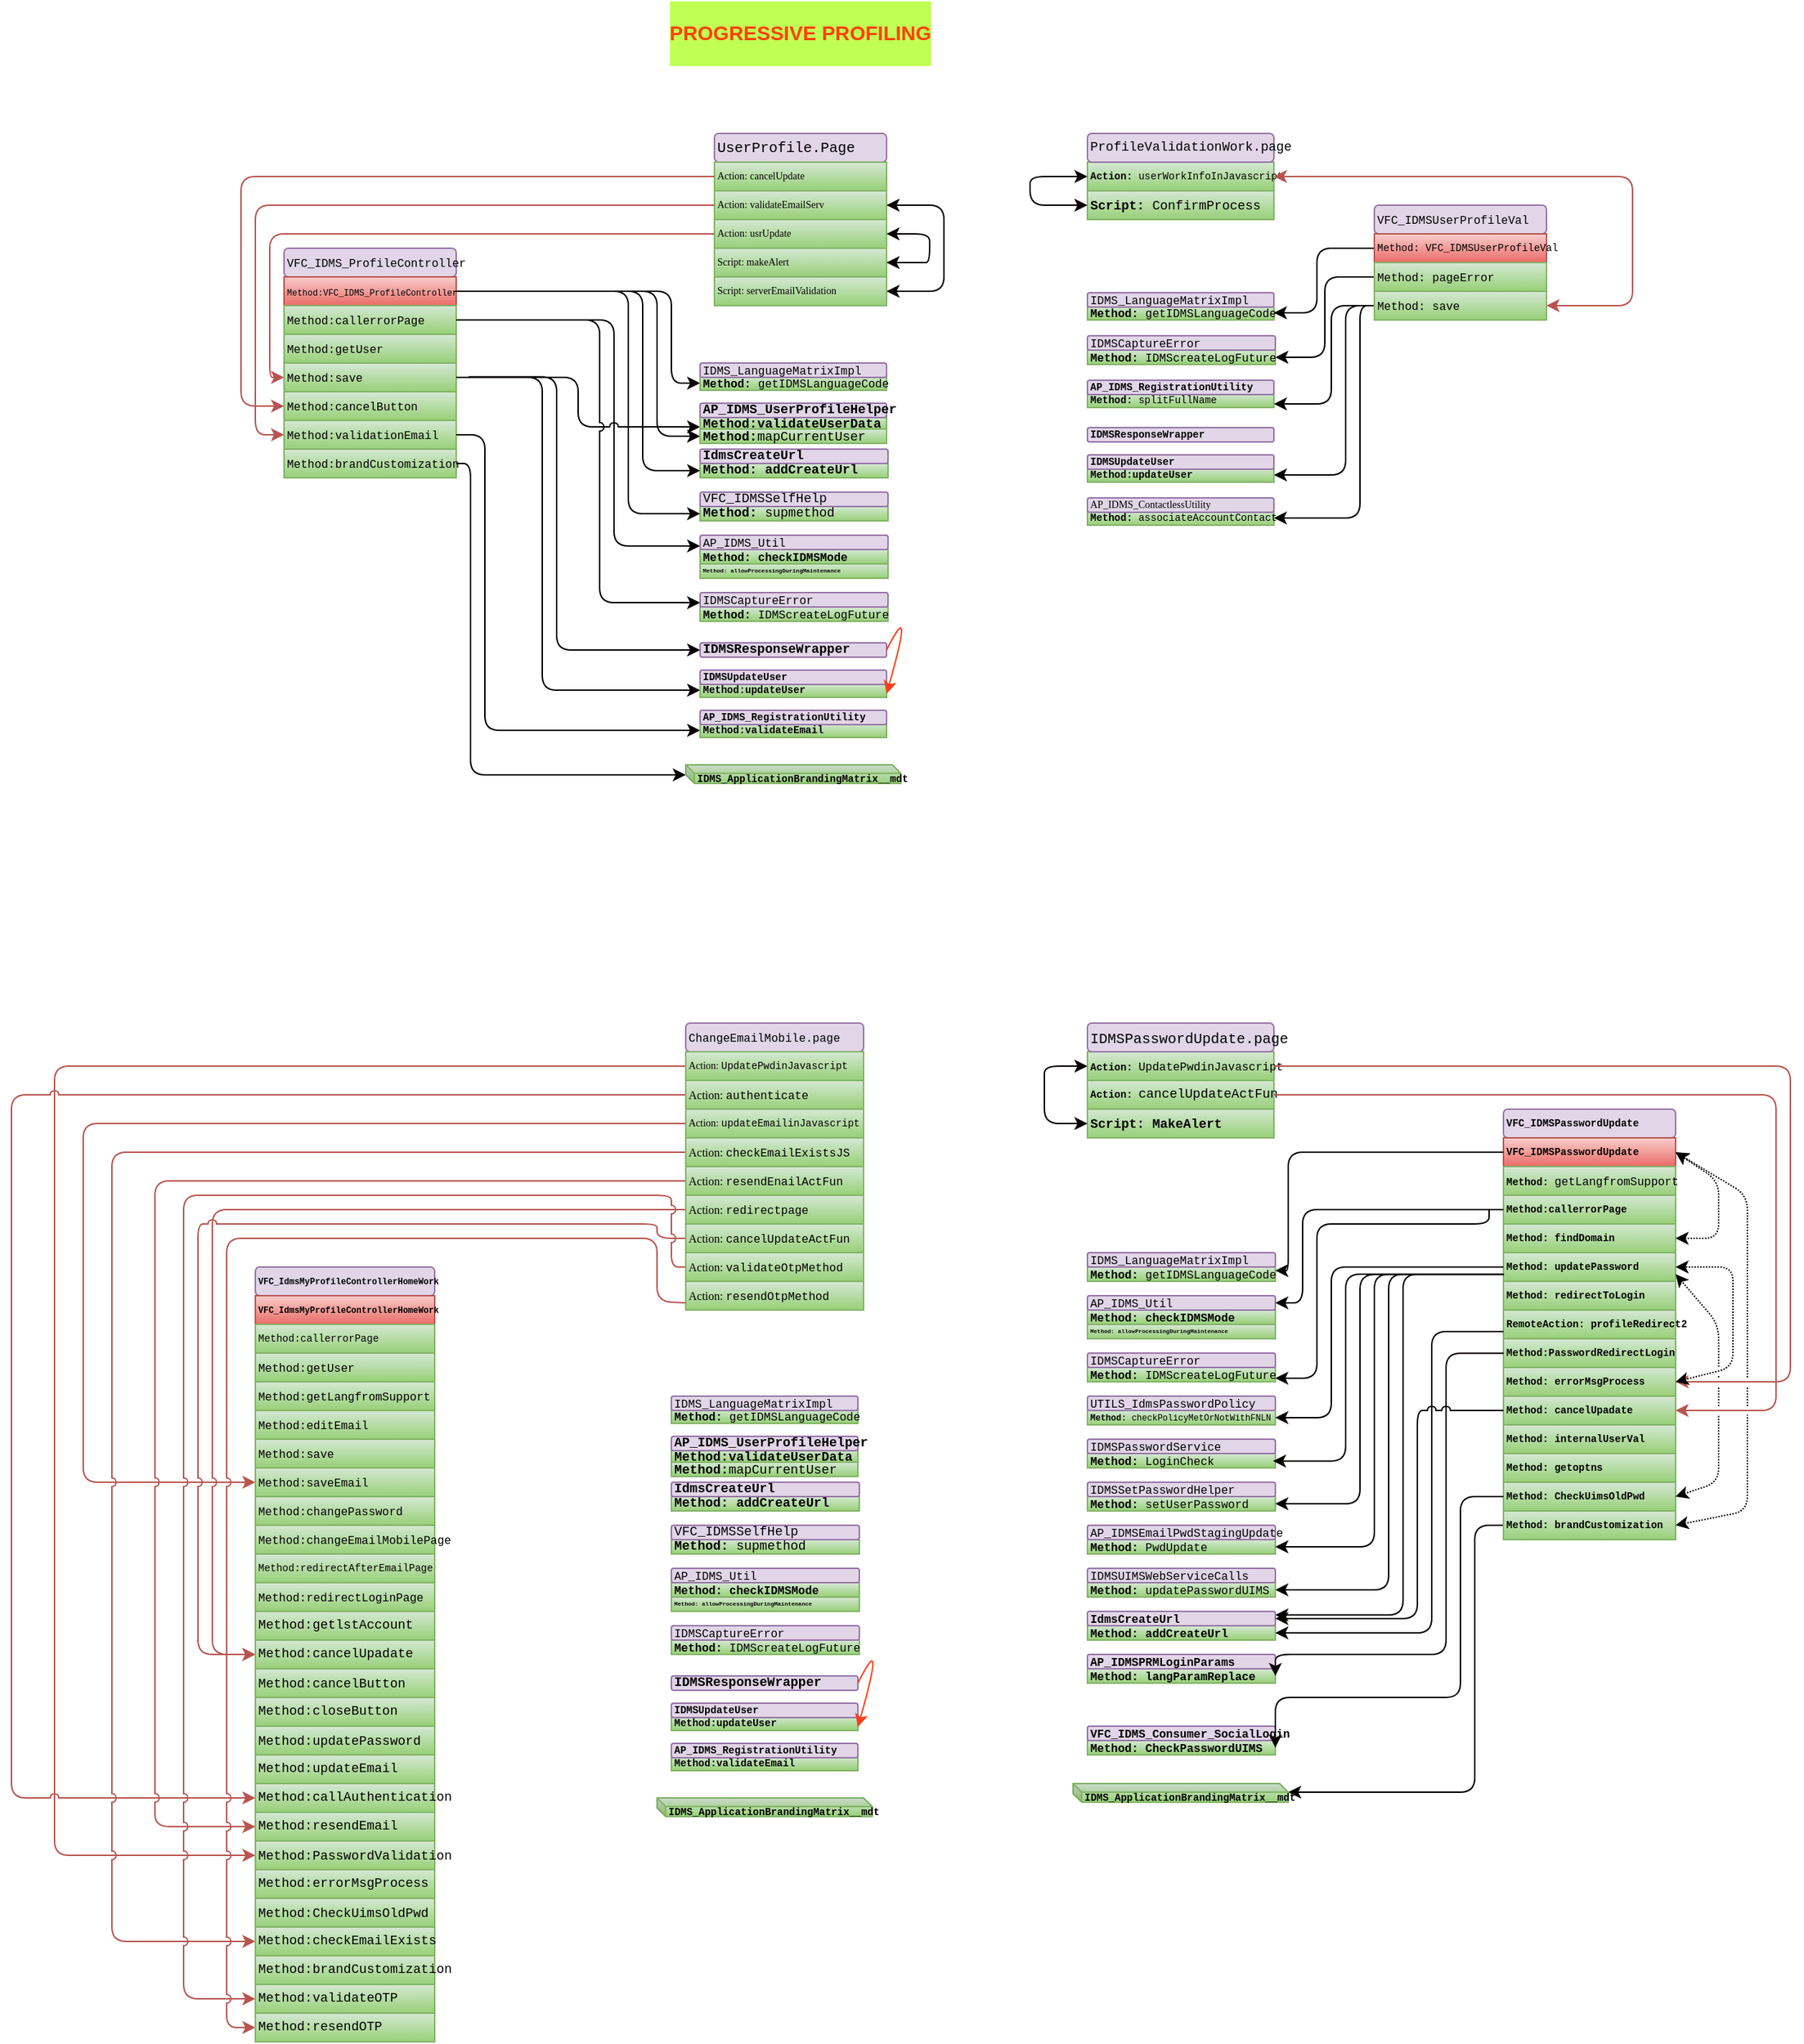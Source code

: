 <mxfile pages="1" version="11.2.9" type="github"><diagram id="lFwR9xCJ9hHjlkrv7huP" name="Page-1"><mxGraphModel dx="2194" dy="1234" grid="1" gridSize="10" guides="1" tooltips="1" connect="1" arrows="1" fold="1" page="1" pageScale="1" pageWidth="2336" pageHeight="1654" background="none" math="0" shadow="0"><root><mxCell id="0"/><mxCell id="1" parent="0"/><mxCell id="T2TZSGgnMwArEX4ejVak-68" value="&lt;h3&gt;&lt;font color=&quot;#ff4108&quot; style=&quot;&quot;&gt;PROGRESSIVE PROFILING&lt;/font&gt;&lt;/h3&gt;" style="text;html=1;strokeColor=none;fillColor=none;align=center;verticalAlign=middle;whiteSpace=wrap;rounded=0;labelBackgroundColor=#C0FF54;" parent="1" vertex="1"><mxGeometry x="730" y="50" width="220" height="20" as="geometry"/></mxCell><mxCell id="T2TZSGgnMwArEX4ejVak-69" value="&lt;div style=&quot;font-family: consolas, &amp;quot;courier new&amp;quot;, monospace; font-size: 8px; line-height: 19px; white-space: pre;&quot;&gt;&lt;span style=&quot;font-size: 8px;&quot;&gt;&lt;font style=&quot;font-size: 8px;&quot;&gt;VFC_IDMS_ProfileController&lt;/font&gt;&lt;/span&gt;&lt;/div&gt;" style="rounded=1;whiteSpace=wrap;html=1;fontSize=8;labelBackgroundColor=none;fillColor=#e1d5e7;strokeColor=#9673a6;align=left;" parent="1" vertex="1"><mxGeometry x="480" y="210" width="120" height="20" as="geometry"/></mxCell><mxCell id="T2TZSGgnMwArEX4ejVak-70" value="&lt;div style=&quot;font-family: &amp;quot;consolas&amp;quot; , &amp;quot;courier new&amp;quot; , monospace ; font-size: 8px ; line-height: 19px ; white-space: pre&quot;&gt;&lt;span style=&quot;font-size: 8px&quot;&gt;Method:getUser&lt;/span&gt;&lt;/div&gt;" style="rounded=0;whiteSpace=wrap;html=1;fontSize=8;labelBackgroundColor=none;fillColor=#d5e8d4;strokeColor=#82b366;gradientColor=#97d077;align=left;" parent="1" vertex="1"><mxGeometry x="480" y="270" width="120" height="20" as="geometry"/></mxCell><mxCell id="T2TZSGgnMwArEX4ejVak-71" value="&lt;font style=&quot;font-size: 6px&quot;&gt;&lt;span style=&quot;font-family: &amp;#34;consolas&amp;#34; , &amp;#34;courier new&amp;#34; , monospace ; white-space: pre&quot;&gt;&lt;font style=&quot;font-size: 6px&quot;&gt;Method:&lt;/font&gt;&lt;/span&gt;&lt;span style=&quot;font-family: &amp;#34;consolas&amp;#34; , &amp;#34;courier new&amp;#34; , monospace ; white-space: pre&quot;&gt;&lt;font style=&quot;font-size: 6px&quot;&gt;VF&lt;/font&gt;C_IDMS_ProfileController&lt;/span&gt;&lt;/font&gt;" style="rounded=0;whiteSpace=wrap;html=1;fontSize=8;labelBackgroundColor=none;fillColor=#f8cecc;strokeColor=#b85450;gradientColor=#ea6b66;align=left;" parent="1" vertex="1"><mxGeometry x="480" y="230" width="120" height="20" as="geometry"/></mxCell><mxCell id="T2TZSGgnMwArEX4ejVak-275" style="edgeStyle=orthogonalEdgeStyle;rounded=1;jumpStyle=arc;orthogonalLoop=1;jettySize=auto;html=1;exitX=1;exitY=0.5;exitDx=0;exitDy=0;entryX=0;entryY=0.75;entryDx=0;entryDy=0;shadow=0;strokeColor=#000000;fontFamily=Lucida Console;fontSize=9;fontColor=#000000;align=left;" parent="1" source="T2TZSGgnMwArEX4ejVak-72" target="T2TZSGgnMwArEX4ejVak-271" edge="1"><mxGeometry relative="1" as="geometry"><Array as="points"><mxPoint x="710" y="260"/><mxPoint x="710" y="417"/></Array></mxGeometry></mxCell><mxCell id="T2TZSGgnMwArEX4ejVak-72" value="&lt;span style=&quot;font-family: &amp;quot;consolas&amp;quot; , &amp;quot;courier new&amp;quot; , monospace ; white-space: pre&quot;&gt;Method:&lt;/span&gt;&lt;span style=&quot;font-family: &amp;quot;consolas&amp;quot; , &amp;quot;courier new&amp;quot; , monospace ; white-space: pre&quot;&gt;callerrorPage&lt;/span&gt;" style="rounded=0;whiteSpace=wrap;html=1;fontSize=8;labelBackgroundColor=none;fillColor=#d5e8d4;strokeColor=#82b366;gradientColor=#97d077;align=left;" parent="1" vertex="1"><mxGeometry x="480" y="250" width="120" height="20" as="geometry"/></mxCell><mxCell id="T2TZSGgnMwArEX4ejVak-277" style="edgeStyle=orthogonalEdgeStyle;rounded=1;jumpStyle=arc;orthogonalLoop=1;jettySize=auto;html=1;exitX=1;exitY=0.5;exitDx=0;exitDy=0;entryX=0;entryY=0.75;entryDx=0;entryDy=0;shadow=0;strokeColor=#000000;fontFamily=Lucida Console;fontSize=9;fontColor=#000000;align=left;" parent="1" source="T2TZSGgnMwArEX4ejVak-73" target="T2TZSGgnMwArEX4ejVak-254" edge="1"><mxGeometry relative="1" as="geometry"/></mxCell><mxCell id="T2TZSGgnMwArEX4ejVak-73" value="&lt;span style=&quot;font-family: &amp;quot;consolas&amp;quot; , &amp;quot;courier new&amp;quot; , monospace ; white-space: pre&quot;&gt;Method:&lt;/span&gt;&lt;span style=&quot;font-family: &amp;quot;consolas&amp;quot; , &amp;quot;courier new&amp;quot; , monospace ; white-space: pre&quot;&gt;save&lt;/span&gt;" style="rounded=0;whiteSpace=wrap;html=1;fontSize=8;labelBackgroundColor=none;fillColor=#d5e8d4;strokeColor=#82b366;gradientColor=#97d077;align=left;" parent="1" vertex="1"><mxGeometry x="480" y="290" width="120" height="20" as="geometry"/></mxCell><mxCell id="T2TZSGgnMwArEX4ejVak-74" value="&lt;div style=&quot;font-family: &amp;quot;consolas&amp;quot; , &amp;quot;courier new&amp;quot; , monospace ; font-size: 8px ; line-height: 19px ; white-space: pre&quot;&gt;&lt;div style=&quot;font-family: &amp;quot;consolas&amp;quot; , &amp;quot;courier new&amp;quot; , monospace ; line-height: 19px ; font-size: 8px&quot;&gt;&lt;span&gt;Method:&lt;/span&gt;&lt;span style=&quot;font-size: 8px&quot;&gt;cancelButton&lt;/span&gt;&lt;/div&gt;&lt;/div&gt;" style="rounded=0;whiteSpace=wrap;html=1;fontSize=8;labelBackgroundColor=none;fillColor=#d5e8d4;strokeColor=#82b366;gradientColor=#97d077;align=left;" parent="1" vertex="1"><mxGeometry x="480" y="310" width="120" height="20" as="geometry"/></mxCell><mxCell id="T2TZSGgnMwArEX4ejVak-75" value="&lt;div style=&quot;font-family: &amp;quot;consolas&amp;quot; , &amp;quot;courier new&amp;quot; , monospace ; font-size: 8px ; line-height: 19px ; white-space: pre&quot;&gt;&lt;div style=&quot;font-family: &amp;quot;consolas&amp;quot; , &amp;quot;courier new&amp;quot; , monospace ; line-height: 19px ; font-size: 8px&quot;&gt;&lt;span&gt;Method:&lt;/span&gt;&lt;span style=&quot;font-size: 8px&quot;&gt;validationEmail&lt;/span&gt;&lt;/div&gt;&lt;/div&gt;" style="rounded=0;whiteSpace=wrap;html=1;fontSize=8;labelBackgroundColor=none;fillColor=#d5e8d4;strokeColor=#82b366;gradientColor=#97d077;align=left;" parent="1" vertex="1"><mxGeometry x="480" y="330" width="120" height="20" as="geometry"/></mxCell><mxCell id="T2TZSGgnMwArEX4ejVak-76" value="&lt;div style=&quot;font-family: &amp;quot;consolas&amp;quot; , &amp;quot;courier new&amp;quot; , monospace ; font-size: 8px ; line-height: 19px ; white-space: pre&quot;&gt;&lt;div style=&quot;font-family: &amp;quot;consolas&amp;quot; , &amp;quot;courier new&amp;quot; , monospace ; line-height: 19px ; font-size: 8px&quot;&gt;&lt;span&gt;Method:&lt;/span&gt;&lt;span style=&quot;font-size: 8px&quot;&gt;brandCustomization&lt;/span&gt;&lt;/div&gt;&lt;/div&gt;" style="rounded=0;whiteSpace=wrap;html=1;fontSize=8;labelBackgroundColor=none;fillColor=#d5e8d4;strokeColor=#82b366;gradientColor=#97d077;align=left;" parent="1" vertex="1"><mxGeometry x="480" y="350" width="120" height="20" as="geometry"/></mxCell><mxCell id="T2TZSGgnMwArEX4ejVak-78" value="" style="edgeStyle=segmentEdgeStyle;endArrow=classic;html=1;fontSize=8;fontColor=#000000;exitX=1;exitY=0.5;exitDx=0;exitDy=0;entryX=0;entryY=0.5;entryDx=0;entryDy=0;" parent="1" source="T2TZSGgnMwArEX4ejVak-75" target="T2TZSGgnMwArEX4ejVak-77" edge="1"><mxGeometry width="50" height="50" relative="1" as="geometry"><mxPoint x="570" y="420" as="sourcePoint"/><mxPoint x="610" y="470" as="targetPoint"/><Array as="points"><mxPoint x="620" y="340"/><mxPoint x="620" y="546"/></Array></mxGeometry></mxCell><mxCell id="T2TZSGgnMwArEX4ejVak-86" value="" style="edgeStyle=segmentEdgeStyle;endArrow=classic;html=1;fontSize=13;fontColor=#000000;entryX=0;entryY=0.5;entryDx=0;entryDy=0;" parent="1" target="T2TZSGgnMwArEX4ejVak-83" edge="1"><mxGeometry width="50" height="50" relative="1" as="geometry"><mxPoint x="600" y="300" as="sourcePoint"/><mxPoint x="650" y="450" as="targetPoint"/><Array as="points"><mxPoint x="660" y="300"/><mxPoint x="660" y="518"/></Array></mxGeometry></mxCell><mxCell id="T2TZSGgnMwArEX4ejVak-88" value="" style="edgeStyle=elbowEdgeStyle;elbow=horizontal;endArrow=classic;html=1;strokeColor=#080201;fontSize=13;fontColor=#000000;exitX=1.072;exitY=0.483;exitDx=0;exitDy=0;exitPerimeter=0;entryX=0;entryY=0.5;entryDx=0;entryDy=0;" parent="1" source="T2TZSGgnMwArEX4ejVak-73" target="T2TZSGgnMwArEX4ejVak-85" edge="1"><mxGeometry width="50" height="50" relative="1" as="geometry"><mxPoint x="580" y="313.333" as="sourcePoint"/><mxPoint x="650" y="400" as="targetPoint"/><Array as="points"><mxPoint x="670" y="440"/><mxPoint x="630" y="190"/></Array></mxGeometry></mxCell><mxCell id="T2TZSGgnMwArEX4ejVak-89" value="" style="edgeStyle=segmentEdgeStyle;endArrow=classic;html=1;strokeColor=#080201;fontSize=13;fontColor=#000000;exitX=1;exitY=0.5;exitDx=0;exitDy=0;entryX=0;entryY=0;entryDx=0;entryDy=7;entryPerimeter=0;" parent="1" source="T2TZSGgnMwArEX4ejVak-76" target="T2TZSGgnMwArEX4ejVak-80" edge="1"><mxGeometry width="50" height="50" relative="1" as="geometry"><mxPoint x="550" y="510" as="sourcePoint"/><mxPoint x="620" y="600" as="targetPoint"/><Array as="points"><mxPoint x="610" y="360"/><mxPoint x="610" y="577"/></Array></mxGeometry></mxCell><mxCell id="T2TZSGgnMwArEX4ejVak-90" value="&lt;div style=&quot;font-family: consolas, &amp;quot;courier new&amp;quot;, monospace; font-size: 10px; line-height: 19px; white-space: pre;&quot;&gt;&lt;span style=&quot;font-size: 10px;&quot;&gt;&lt;font style=&quot;font-size: 10px;&quot;&gt;UserProfile.Page&lt;/font&gt;&lt;/span&gt;&lt;/div&gt;" style="rounded=1;whiteSpace=wrap;html=1;fontSize=10;labelBackgroundColor=none;fillColor=#e1d5e7;strokeColor=#9673a6;align=left;fontColor=#000000;" parent="1" vertex="1"><mxGeometry x="780" y="130" width="120" height="20" as="geometry"/></mxCell><mxCell id="T2TZSGgnMwArEX4ejVak-91" value="&lt;div style=&quot;font-size: 7px ; line-height: 19px ; white-space: pre&quot;&gt;&lt;div style=&quot;font-size: 7px ; line-height: 19px&quot;&gt;&lt;span style=&quot;font-size: 7px&quot;&gt;Action: &lt;/span&gt;&lt;span style=&quot;font-size: 7px&quot;&gt;usrUpdate&lt;/span&gt;&lt;/div&gt;&lt;/div&gt;" style="rounded=0;whiteSpace=wrap;html=1;fontSize=7;labelBackgroundColor=none;fillColor=#d5e8d4;strokeColor=#82b366;gradientColor=#97d077;align=left;fontColor=#000000;fontFamily=Lucida Console;" parent="1" vertex="1"><mxGeometry x="780" y="190" width="120" height="20" as="geometry"/></mxCell><mxCell id="T2TZSGgnMwArEX4ejVak-92" value="&lt;font style=&quot;font-size: 7px;&quot;&gt;&lt;span style=&quot;font-size: 7px; white-space: pre;&quot;&gt;Action: &lt;/span&gt;&lt;/font&gt;&lt;span style=&quot;font-size: 7px; white-space: pre;&quot;&gt;cancelUpdate&lt;/span&gt;" style="rounded=0;whiteSpace=wrap;html=1;fontSize=7;labelBackgroundColor=none;fillColor=#d5e8d4;strokeColor=#82b366;gradientColor=#97d077;align=left;fontFamily=Lucida Console;" parent="1" vertex="1"><mxGeometry x="780" y="150" width="120" height="20" as="geometry"/></mxCell><mxCell id="T2TZSGgnMwArEX4ejVak-93" value="&lt;span style=&quot;white-space: pre ; font-size: 7px&quot;&gt;Action: &lt;/span&gt;&lt;span style=&quot;white-space: pre ; font-size: 7px&quot;&gt;validateEmailServ&lt;/span&gt;" style="rounded=0;whiteSpace=wrap;html=1;fontSize=7;labelBackgroundColor=none;fillColor=#d5e8d4;strokeColor=#82b366;gradientColor=#97d077;align=left;fontColor=#000000;fontFamily=Lucida Console;" parent="1" vertex="1"><mxGeometry x="780" y="170" width="120" height="20" as="geometry"/></mxCell><mxCell id="T2TZSGgnMwArEX4ejVak-94" value="&lt;span style=&quot;white-space: pre ; font-size: 7px&quot;&gt;Script: serverEmailValidation&lt;/span&gt;" style="rounded=0;whiteSpace=wrap;html=1;fontSize=7;labelBackgroundColor=none;fillColor=#d5e8d4;strokeColor=#82b366;gradientColor=#97d077;align=left;fontColor=#000000;fontFamily=Lucida Console;" parent="1" vertex="1"><mxGeometry x="780" y="230" width="120" height="20" as="geometry"/></mxCell><mxCell id="T2TZSGgnMwArEX4ejVak-95" value="&lt;div style=&quot;font-size: 7px; line-height: 19px; white-space: pre;&quot;&gt;&lt;div style=&quot;font-size: 7px; line-height: 19px;&quot;&gt;&lt;span style=&quot;font-size: 7px; white-space: nowrap;&quot;&gt;Script: makeAlert&lt;/span&gt;&lt;br style=&quot;font-size: 7px;&quot;&gt;&lt;/div&gt;&lt;/div&gt;" style="rounded=0;whiteSpace=wrap;html=1;fontSize=7;labelBackgroundColor=none;fillColor=#d5e8d4;strokeColor=#82b366;gradientColor=#97d077;align=left;fontColor=#000000;fontFamily=Lucida Console;" parent="1" vertex="1"><mxGeometry x="780" y="210" width="120" height="20" as="geometry"/></mxCell><mxCell id="T2TZSGgnMwArEX4ejVak-96" value="" style="edgeStyle=segmentEdgeStyle;endArrow=classic;html=1;strokeColor=#b85450;fontFamily=Lucida Console;fontSize=7;fontColor=#000000;exitX=0;exitY=0.5;exitDx=0;exitDy=0;gradientColor=#ea6b66;fillColor=#f8cecc;" parent="1" source="T2TZSGgnMwArEX4ejVak-92" edge="1"><mxGeometry width="50" height="50" relative="1" as="geometry"><mxPoint x="570" y="310" as="sourcePoint"/><mxPoint x="480" y="320" as="targetPoint"/><Array as="points"><mxPoint x="450" y="160"/><mxPoint x="450" y="320"/></Array></mxGeometry></mxCell><mxCell id="T2TZSGgnMwArEX4ejVak-97" value="" style="edgeStyle=segmentEdgeStyle;endArrow=classic;html=1;strokeColor=#b85450;fontFamily=Lucida Console;fontSize=7;fontColor=#000000;exitX=0;exitY=0.5;exitDx=0;exitDy=0;entryX=0;entryY=0.5;entryDx=0;entryDy=0;gradientColor=#ea6b66;fillColor=#f8cecc;" parent="1" source="T2TZSGgnMwArEX4ejVak-91" target="T2TZSGgnMwArEX4ejVak-73" edge="1"><mxGeometry width="50" height="50" relative="1" as="geometry"><mxPoint x="660" y="280" as="sourcePoint"/><mxPoint x="600" y="359.931" as="targetPoint"/><Array as="points"><mxPoint x="470" y="200"/><mxPoint x="470" y="300"/></Array></mxGeometry></mxCell><mxCell id="T2TZSGgnMwArEX4ejVak-98" value="" style="endArrow=classic;startArrow=classic;html=1;strokeColor=#080201;fontFamily=Lucida Console;fontSize=7;fontColor=#000000;exitX=1;exitY=0.5;exitDx=0;exitDy=0;entryX=1;entryY=0.5;entryDx=0;entryDy=0;" parent="1" source="T2TZSGgnMwArEX4ejVak-94" target="T2TZSGgnMwArEX4ejVak-93" edge="1"><mxGeometry width="50" height="50" relative="1" as="geometry"><mxPoint x="950" y="235" as="sourcePoint"/><mxPoint x="1000" y="185" as="targetPoint"/><Array as="points"><mxPoint x="940" y="240"/><mxPoint x="940" y="180"/></Array></mxGeometry></mxCell><mxCell id="T2TZSGgnMwArEX4ejVak-99" value="" style="endArrow=classic;startArrow=classic;html=1;strokeColor=#080201;fontFamily=Lucida Console;fontSize=7;fontColor=#000000;exitX=1;exitY=0.5;exitDx=0;exitDy=0;entryX=1;entryY=0.5;entryDx=0;entryDy=0;" parent="1" source="T2TZSGgnMwArEX4ejVak-95" target="T2TZSGgnMwArEX4ejVak-91" edge="1"><mxGeometry width="50" height="50" relative="1" as="geometry"><mxPoint x="910" y="250" as="sourcePoint"/><mxPoint x="910" y="190.0" as="targetPoint"/><Array as="points"><mxPoint x="920" y="220"/><mxPoint x="930" y="220"/><mxPoint x="930" y="200"/></Array></mxGeometry></mxCell><mxCell id="T2TZSGgnMwArEX4ejVak-100" value="" style="edgeStyle=segmentEdgeStyle;endArrow=classic;html=1;strokeColor=#b85450;fontFamily=Lucida Console;fontSize=7;fontColor=#000000;exitX=0;exitY=0.5;exitDx=0;exitDy=0;gradientColor=#ea6b66;fillColor=#f8cecc;" parent="1" source="T2TZSGgnMwArEX4ejVak-93" edge="1"><mxGeometry width="50" height="50" relative="1" as="geometry"><mxPoint x="660" y="260" as="sourcePoint"/><mxPoint x="480" y="340" as="targetPoint"/><Array as="points"><mxPoint x="460" y="180"/><mxPoint x="460" y="340"/></Array></mxGeometry></mxCell><mxCell id="T2TZSGgnMwArEX4ejVak-140" value="" style="edgeStyle=elbowEdgeStyle;elbow=horizontal;endArrow=classic;html=1;strokeColor=#080201;fontSize=13;fontColor=#000000;entryX=0;entryY=0.5;entryDx=0;entryDy=0;" parent="1" target="T2TZSGgnMwArEX4ejVak-137" edge="1"><mxGeometry width="50" height="50" relative="1" as="geometry"><mxPoint x="599" y="240" as="sourcePoint"/><mxPoint x="640" y="340" as="targetPoint"/><Array as="points"><mxPoint x="750" y="280"/><mxPoint x="620" y="280"/><mxPoint x="640" y="310"/><mxPoint x="620" y="130"/></Array></mxGeometry></mxCell><mxCell id="T2TZSGgnMwArEX4ejVak-151" value="&lt;span style=&quot;font-family: &amp;#34;helvetica&amp;#34; , &amp;#34;arial&amp;#34; , sans-serif ; font-size: 0px&quot;&gt;%3CmxGraphModel%3E%3Croot%3E%3CmxCell%20id%3D%220%22%2F%3E%3CmxCell%20id%3D%221%22%20parent%3D%220%22%2F%3E%3CmxCell%20id%3D%222%22%20value%3D%22%26lt%3Bfont%20face%3D%26quot%3Bconsolas%2C%20courier%20new%2C%20monospace%26quot%3B%26gt%3B%26lt%3Bspan%20style%3D%26quot%3Bwhite-space%3A%20pre%26quot%3B%26gt%3BAction%3A%20%26lt%3B%2Fspan%26gt%3B%26lt%3B%2Ffont%26gt%3B%26lt%3Bspan%20style%3D%26quot%3Bfont-family%3A%20consolas%2C%20%26amp%3Bquot%3Bcourier%20new%26amp%3Bquot%3B%2C%20monospace%3B%20font-size%3A%208px%3B%20font-weight%3A%20normal%3B%20white-space%3A%20pre%3B%26quot%3B%26gt%3BUpdatePwdinJavascript%26lt%3B%2Fspan%26gt%3B%22%20style%3D%22rounded%3D0%3BwhiteSpace%3Dwrap%3Bhtml%3D1%3BfontSize%3D7%3BlabelBackgroundColor%3Dnone%3BfillColor%3D%23d5e8d4%3BstrokeColor%3D%2382b366%3BgradientColor%3D%2397d077%3Balign%3Dleft%3BfontColor%3D%23000000%3BfontStyle%3D1%3B%22%20vertex%3D%221%22%20parent%3D%221%22%3E%3CmxGeometry%20x%3D%22440%22%20y%3D%22150%22%20width%3D%22130%22%20height%3D%2220%22%20as%3D%22geometry%22%2F%3E%3C%2FmxCell%3E%3CmxCell%20id%3D%223%22%20value%3D%22%26lt%3Bdiv%20style%3D%26quot%3Bfont-family%3A%20%26amp%3Bquot%3Bconsolas%26amp%3Bquot%3B%20%2C%20%26amp%3Bquot%3Bcourier%20new%26amp%3Bquot%3B%20%2C%20monospace%20%3B%20font-size%3A%207px%20%3B%20line-height%3A%2019px%20%3B%20white-space%3A%20pre%26quot%3B%26gt%3B%26lt%3Bdiv%20style%3D%26quot%3Bfont-family%3A%20%26amp%3Bquot%3Bconsolas%26amp%3Bquot%3B%20%2C%20%26amp%3Bquot%3Bcourier%20new%26amp%3Bquot%3B%20%2C%20monospace%20%3B%20font-size%3A%207px%20%3B%20line-height%3A%2019px%26quot%3B%26gt%3B%26lt%3Bdiv%20style%3D%26quot%3Bfont-family%3A%20%26amp%3Bquot%3Bconsolas%26amp%3Bquot%3B%20%2C%20%26amp%3Bquot%3Bcourier%20new%26amp%3Bquot%3B%20%2C%20monospace%20%3B%20line-height%3A%2019px%20%3B%20font-size%3A%207px%26quot%3B%26gt%3B%26lt%3Bdiv%20style%3D%26quot%3Bfont-family%3A%20%26amp%3Bquot%3Bconsolas%26amp%3Bquot%3B%20%2C%20%26amp%3Bquot%3Bcourier%20new%26amp%3Bquot%3B%20%2C%20monospace%20%3B%20line-height%3A%2019px%20%3B%20font-size%3A%207px%26quot%3B%26gt%3B%26lt%3Bdiv%20style%3D%26quot%3Bfont-family%3A%20consolas%2C%20%26amp%3Bquot%3Bcourier%20new%26amp%3Bquot%3B%2C%20monospace%3B%20font-weight%3A%20normal%3B%20font-size%3A%2014px%3B%20line-height%3A%2019px%3B%26quot%3B%26gt%3B%26lt%3Bspan%20style%3D%26quot%3Bfont-size%3A%2010px%3B%26quot%3B%26gt%3BIDMSPasswordUpdate.page%26lt%3B%2Fspan%26gt%3B%26lt%3B%2Fdiv%26gt%3B%26lt%3B%2Fdiv%26gt%3B%26lt%3B%2Fdiv%26gt%3B%26lt%3B%2Fdiv%26gt%3B%26lt%3B%2Fdiv%26gt%3B%22%20style%3D%22rounded%3D1%3BwhiteSpace%3Dwrap%3Bhtml%3D1%3BfontSize%3D7%3BlabelBackgroundColor%3Dnone%3BfillColor%3D%23e1d5e7%3BstrokeColor%3D%239673a6%3Balign%3Dleft%3BfontColor%3D%23000000%3BfontStyle%3D1%3B%22%20vertex%3D%221%22%20parent%3D%221%22%3E%3CmxGeometry%20x%3D%22440%22%20y%3D%22130%22%20width%3D%22130%22%20height%3D%2220%22%20as%3D%22geometry%22%2F%3E%3C%2FmxCell%3E%3CmxCell%20id%3D%224%22%20value%3D%22%26lt%3Bfont%20face%3D%26quot%3Bconsolas%2C%20courier%20new%2C%20monospace%26quot%3B%26gt%3B%26lt%3Bspan%20style%3D%26quot%3Bwhite-space%3A%20pre%26quot%3B%26gt%3BAction%3A%20%26lt%3B%2Fspan%26gt%3B%26lt%3B%2Ffont%26gt%3B%26lt%3Bspan%20style%3D%26quot%3Bfont-family%3A%20consolas%2C%20%26amp%3Bquot%3Bcourier%20new%26amp%3Bquot%3B%2C%20monospace%3B%20font-size%3A%209px%3B%20font-weight%3A%20normal%3B%20white-space%3A%20pre%3B%26quot%3B%26gt%3BcancelUpdateActFun%26lt%3B%2Fspan%26gt%3B%22%20style%3D%22rounded%3D0%3BwhiteSpace%3Dwrap%3Bhtml%3D1%3BfontSize%3D7%3BlabelBackgroundColor%3Dnone%3BfillColor%3D%23d5e8d4%3BstrokeColor%3D%2382b366%3BgradientColor%3D%2397d077%3Balign%3Dleft%3BfontColor%3D%23000000%3BfontStyle%3D1%3B%22%20vertex%3D%221%22%20parent%3D%221%22%3E%3CmxGeometry%20x%3D%22440%22%20y%3D%22170%22%20width%3D%22130%22%20height%3D%2220%22%20as%3D%22geometry%22%2F%3E%3C%2FmxCell%3E%3CmxCell%20id%3D%225%22%20value%3D%22%26lt%3Bfont%20face%3D%26quot%3Bconsolas%2C%20courier%20new%2C%20monospace%26quot%3B%20size%3D%26quot%3B1%26quot%3B%26gt%3B%26lt%3Bspan%20style%3D%26quot%3Bwhite-space%3A%20pre%20%3B%20font-size%3A%209px%26quot%3B%26gt%3BScript%3A%20MakeAlert%26lt%3B%2Fspan%26gt%3B%26lt%3B%2Ffont%26gt%3B%22%20style%3D%22rounded%3D0%3BwhiteSpace%3Dwrap%3Bhtml%3D1%3BfontSize%3D7%3BlabelBackgroundColor%3Dnone%3BfillColor%3D%23d5e8d4%3BstrokeColor%3D%2382b366%3BgradientColor%3D%2397d077%3Balign%3Dleft%3BfontColor%3D%23000000%3BfontStyle%3D1%3B%22%20vertex%3D%221%22%20parent%3D%221%22%3E%3CmxGeometry%20x%3D%22440%22%20y%3D%22190%22%20width%3D%22130%22%20height%3D%2220%22%20as%3D%22geometry%22%2F%3E%3C%2FmxCell%3E%3CmxCell%20id%3D%226%22%20value%3D%22%22%20style%3D%22endArrow%3Dclassic%3BstartArrow%3Dclassic%3Bhtml%3D1%3BstrokeColor%3D%23080201%3BfontFamily%3DLucida%20Console%3BfontSize%3D7%3BfontColor%3D%23000000%3BexitX%3D0%3BexitY%3D0.5%3BexitDx%3D0%3BexitDy%3D0%3BentryX%3D0%3BentryY%3D0.5%3BentryDx%3D0%3BentryDy%3D0%3B%22%20edge%3D%221%22%20source%3D%225%22%20target%3D%222%22%20parent%3D%221%22%3E%3CmxGeometry%20width%3D%2250%22%20height%3D%2250%22%20relative%3D%221%22%20as%3D%22geometry%22%3E%3CmxPoint%20x%3D%22380%22%20y%3D%22200%22%20as%3D%22sourcePoint%22%2F%3E%3CmxPoint%20x%3D%22380%22%20y%3D%22160%22%20as%3D%22targetPoint%22%2F%3E%3CArray%20as%3D%22points%22%3E%3CmxPoint%20x%3D%22410%22%20y%3D%22200%22%2F%3E%3CmxPoint%20x%3D%22410%22%20y%3D%22180%22%2F%3E%3CmxPoint%20x%3D%22410%22%20y%3D%22160%22%2F%3E%3C%2FArray%3E%3C%2FmxGeometry%3E%3C%2FmxCell%3E%3CmxCell%20id%3D%227%22%20value%3D%22%26lt%3Bdiv%20style%3D%26quot%3Bfont-family%3A%20consolas%2C%20%26amp%3Bquot%3Bcourier%20new%26amp%3Bquot%3B%2C%20monospace%3B%20font-size%3A%207px%3B%20line-height%3A%2019px%3B%20white-space%3A%20pre%3B%26quot%3B%26gt%3B%26lt%3Bdiv%20style%3D%26quot%3Bfont-family%3A%20consolas%2C%20%26amp%3Bquot%3Bcourier%20new%26amp%3Bquot%3B%2C%20monospace%3B%20font-size%3A%207px%3B%20line-height%3A%2019px%3B%26quot%3B%26gt%3B%26lt%3Bspan%20style%3D%26quot%3Bfont-size%3A%207px%3B%26quot%3B%26gt%3BVFC_IDMSPasswordUpdate%26lt%3B%2Fspan%26gt%3B%26lt%3B%2Fdiv%26gt%3B%26lt%3B%2Fdiv%26gt%3B%22%20style%3D%22rounded%3D1%3BwhiteSpace%3Dwrap%3Bhtml%3D1%3BfontSize%3D7%3BlabelBackgroundColor%3Dnone%3BfillColor%3D%23e1d5e7%3BstrokeColor%3D%239673a6%3Balign%3Dleft%3BfontColor%3D%23000000%3BfontStyle%3D1%22%20vertex%3D%221%22%20parent%3D%221%22%3E%3CmxGeometry%20x%3D%22630%22%20y%3D%22210%22%20width%3D%22120%22%20height%3D%2220%22%20as%3D%22geometry%22%2F%3E%3C%2FmxCell%3E%3CmxCell%20id%3D%228%22%20value%3D%22%26lt%3Bdiv%20style%3D%26quot%3Bfont-family%3A%20consolas%2C%20%26amp%3Bquot%3Bcourier%20new%26amp%3Bquot%3B%2C%20monospace%3B%20font-size%3A%207px%3B%20line-height%3A%2019px%3B%20white-space%3A%20pre%3B%26quot%3B%26gt%3B%26lt%3Bspan%20style%3D%26quot%3Bfont-size%3A%207px%3B%26quot%3B%26gt%3BMethod%3A%20%26lt%3B%2Fspan%26gt%3B%26lt%3Bspan%20style%3D%26quot%3Bfont-family%3A%20consolas%2C%20%26amp%3Bquot%3Bcourier%20new%26amp%3Bquot%3B%2C%20monospace%3B%20font-size%3A%207px%3B%26quot%3B%26gt%3BfindDomain%26lt%3B%2Fspan%26gt%3B%26lt%3B%2Fdiv%26gt%3B%22%20style%3D%22rounded%3D0%3BwhiteSpace%3Dwrap%3Bhtml%3D1%3BfontSize%3D7%3BlabelBackgroundColor%3Dnone%3BfillColor%3D%23d5e8d4%3BstrokeColor%3D%2382b366%3BgradientColor%3D%2397d077%3Balign%3Dleft%3BfontColor%3D%23000000%3BfontStyle%3D1%22%20vertex%3D%221%22%20parent%3D%221%22%3E%3CmxGeometry%20x%3D%22630%22%20y%3D%22270%22%20width%3D%22120%22%20height%3D%2220%22%20as%3D%22geometry%22%2F%3E%3C%2FmxCell%3E%3CmxCell%20id%3D%229%22%20value%3D%22%26lt%3Bdiv%20style%3D%26quot%3Bfont-family%3A%20consolas%2C%20%26amp%3Bquot%3Bcourier%20new%26amp%3Bquot%3B%2C%20monospace%3B%20font-size%3A%207px%3B%20line-height%3A%2019px%3B%20white-space%3A%20pre%3B%26quot%3B%26gt%3B%26lt%3Bspan%20style%3D%26quot%3Bfont-size%3A%207px%3B%26quot%3B%26gt%3BVFC_IDMSPasswordUpdate%26lt%3B%2Fspan%26gt%3B%26lt%3B%2Fdiv%26gt%3B%22%20style%3D%22rounded%3D0%3BwhiteSpace%3Dwrap%3Bhtml%3D1%3BfontSize%3D7%3BlabelBackgroundColor%3Dnone%3BfillColor%3D%23f8cecc%3BstrokeColor%3D%23b85450%3BgradientColor%3D%23ea6b66%3Balign%3Dleft%3BfontColor%3D%23000000%3BfontStyle%3D1%22%20vertex%3D%221%22%20parent%3D%221%22%3E%3CmxGeometry%20x%3D%22630%22%20y%3D%22230%22%20width%3D%22120%22%20height%3D%2220%22%20as%3D%22geometry%22%2F%3E%3C%2FmxCell%3E%3CmxCell%20id%3D%2210%22%20value%3D%22%26lt%3Bspan%20style%3D%26quot%3Bfont-family%3A%20consolas%2C%20%26amp%3Bquot%3Bcourier%20new%26amp%3Bquot%3B%2C%20monospace%3B%20white-space%3A%20pre%3B%20font-size%3A%207px%3B%26quot%3B%26gt%3BMethod%3A%26lt%3B%2Fspan%26gt%3B%26lt%3Bspan%20style%3D%26quot%3Bfont-family%3A%20consolas%2C%20%26amp%3Bquot%3Bcourier%20new%26amp%3Bquot%3B%2C%20monospace%3B%20white-space%3A%20pre%3B%20font-size%3A%207px%3B%26quot%3B%26gt%3BcallerrorPage%26lt%3B%2Fspan%26gt%3B%22%20style%3D%22rounded%3D0%3BwhiteSpace%3Dwrap%3Bhtml%3D1%3BfontSize%3D7%3BlabelBackgroundColor%3Dnone%3BfillColor%3D%23d5e8d4%3BstrokeColor%3D%2382b366%3BgradientColor%3D%2397d077%3Balign%3Dleft%3BfontColor%3D%23000000%3BfontStyle%3D1%22%20vertex%3D%221%22%20parent%3D%221%22%3E%3CmxGeometry%20x%3D%22630%22%20y%3D%22250%22%20width%3D%22120%22%20height%3D%2220%22%20as%3D%22geometry%22%2F%3E%3C%2FmxCell%3E%3CmxCell%20id%3D%2211%22%20value%3D%22%26lt%3Bspan%20style%3D%26quot%3Bfont-family%3A%20consolas%2C%20%26amp%3Bquot%3Bcourier%20new%26amp%3Bquot%3B%2C%20monospace%3B%20white-space%3A%20pre%3B%20font-size%3A%207px%3B%26quot%3B%26gt%3BMethod%3A%20%26lt%3B%2Fspan%26gt%3B%26lt%3Bspan%20style%3D%26quot%3Bfont-family%3A%20consolas%2C%20%26amp%3Bquot%3Bcourier%20new%26amp%3Bquot%3B%2C%20monospace%3B%20font-size%3A%207px%3B%20white-space%3A%20pre%3B%26quot%3B%26gt%3BupdatePassword%26lt%3B%2Fspan%26gt%3B%22%20style%3D%22rounded%3D0%3BwhiteSpace%3Dwrap%3Bhtml%3D1%3BfontSize%3D7%3BlabelBackgroundColor%3Dnone%3BfillColor%3D%23d5e8d4%3BstrokeColor%3D%2382b366%3BgradientColor%3D%2397d077%3Balign%3Dleft%3BfontColor%3D%23000000%3BfontStyle%3D1%22%20vertex%3D%221%22%20parent%3D%221%22%3E%3CmxGeometry%20x%3D%22630%22%20y%3D%22290%22%20width%3D%22120%22%20height%3D%2220%22%20as%3D%22geometry%22%2F%3E%3C%2FmxCell%3E%3CmxCell%20id%3D%2212%22%20value%3D%22%26lt%3Bdiv%20style%3D%26quot%3Bfont-family%3A%20consolas%2C%20%26amp%3Bquot%3Bcourier%20new%26amp%3Bquot%3B%2C%20monospace%3B%20font-size%3A%207px%3B%20line-height%3A%2019px%3B%20white-space%3A%20pre%3B%26quot%3B%26gt%3B%26lt%3Bdiv%20style%3D%26quot%3Bfont-family%3A%20consolas%2C%20%26amp%3Bquot%3Bcourier%20new%26amp%3Bquot%3B%2C%20monospace%3B%20line-height%3A%2019px%3B%20font-size%3A%207px%3B%26quot%3B%26gt%3B%26lt%3Bspan%20style%3D%26quot%3Bfont-size%3A%207px%3B%26quot%3B%26gt%3BMethod%3A%20%26lt%3B%2Fspan%26gt%3B%26lt%3Bspan%20style%3D%26quot%3Bfont-family%3A%20consolas%2C%20%26amp%3Bquot%3Bcourier%20new%26amp%3Bquot%3B%2C%20monospace%3B%20font-size%3A%207px%3B%26quot%3B%26gt%3BredirectToLogin%26lt%3B%2Fspan%26gt%3B%26lt%3B%2Fdiv%26gt%3B%26lt%3B%2Fdiv%26gt%3B%22%20style%3D%22rounded%3D0%3BwhiteSpace%3Dwrap%3Bhtml%3D1%3BfontSize%3D7%3BlabelBackgroundColor%3Dnone%3BfillColor%3D%23d5e8d4%3BstrokeColor%3D%2382b366%3BgradientColor%3D%2397d077%3Balign%3Dleft%3BfontColor%3D%23000000%3BfontStyle%3D1%22%20vertex%3D%221%22%20parent%3D%221%22%3E%3CmxGeometry%20x%3D%22630%22%20y%3D%22310%22%20width%3D%22120%22%20height%3D%2220%22%20as%3D%22geometry%22%2F%3E%3C%2FmxCell%3E%3CmxCell%20id%3D%2213%22%20value%3D%22%26lt%3Bdiv%20style%3D%26quot%3Bfont-family%3A%20consolas%2C%20%26amp%3Bquot%3Bcourier%20new%26amp%3Bquot%3B%2C%20monospace%3B%20font-size%3A%207px%3B%20line-height%3A%2019px%3B%20white-space%3A%20pre%3B%26quot%3B%26gt%3B%26lt%3Bdiv%20style%3D%26quot%3Bfont-family%3A%20consolas%2C%20%26amp%3Bquot%3Bcourier%20new%26amp%3Bquot%3B%2C%20monospace%3B%20line-height%3A%2019px%3B%20font-size%3A%207px%3B%26quot%3B%26gt%3B%26lt%3Bspan%20style%3D%26quot%3Bfont-size%3A%207px%3B%26quot%3B%26gt%3BRemoteAction%3A%20%26lt%3B%2Fspan%26gt%3B%26lt%3Bspan%20style%3D%26quot%3Bfont-family%3A%20consolas%2C%20%26amp%3Bquot%3Bcourier%20new%26amp%3Bquot%3B%2C%20monospace%3B%20font-size%3A%207px%3B%26quot%3B%26gt%3BprofileRedirect2%26lt%3B%2Fspan%26gt%3B%26lt%3B%2Fdiv%26gt%3B%26lt%3B%2Fdiv%26gt%3B%22%20style%3D%22rounded%3D0%3BwhiteSpace%3Dwrap%3Bhtml%3D1%3BfontSize%3D7%3BlabelBackgroundColor%3Dnone%3BfillColor%3D%23d5e8d4%3BstrokeColor%3D%2382b366%3BgradientColor%3D%2397d077%3Balign%3Dleft%3BfontColor%3D%23000000%3BfontStyle%3D1%22%20vertex%3D%221%22%20parent%3D%221%22%3E%3CmxGeometry%20x%3D%22630%22%20y%3D%22330%22%20width%3D%22120%22%20height%3D%2220%22%20as%3D%22geometry%22%2F%3E%3C%2FmxCell%3E%3CmxCell%20id%3D%2214%22%20value%3D%22%26lt%3Bdiv%20style%3D%26quot%3Bfont-family%3A%20consolas%2C%20%26amp%3Bquot%3Bcourier%20new%26amp%3Bquot%3B%2C%20monospace%3B%20font-size%3A%207px%3B%20line-height%3A%2019px%3B%20white-space%3A%20pre%3B%26quot%3B%26gt%3B%26lt%3Bdiv%20style%3D%26quot%3Bfont-family%3A%20consolas%2C%20%26amp%3Bquot%3Bcourier%20new%26amp%3Bquot%3B%2C%20monospace%3B%20line-height%3A%2019px%3B%20font-size%3A%207px%3B%26quot%3B%26gt%3B%26lt%3Bspan%20style%3D%26quot%3Bfont-size%3A%207px%3B%26quot%3B%26gt%3BMethod%3A%26lt%3B%2Fspan%26gt%3B%26lt%3Bspan%20style%3D%26quot%3Bfont-family%3A%20consolas%2C%20%26amp%3Bquot%3Bcourier%20new%26amp%3Bquot%3B%2C%20monospace%3B%20font-size%3A%207px%3B%26quot%3B%26gt%3BPasswordRedirectLogin%26lt%3B%2Fspan%26gt%3B%26lt%3B%2Fdiv%26gt%3B%26lt%3B%2Fdiv%26gt%3B%22%20style%3D%22rounded%3D0%3BwhiteSpace%3Dwrap%3Bhtml%3D1%3BfontSize%3D7%3BlabelBackgroundColor%3Dnone%3BfillColor%3D%23d5e8d4%3BstrokeColor%3D%2382b366%3BgradientColor%3D%2397d077%3Balign%3Dleft%3BfontColor%3D%23000000%3BfontStyle%3D1%22%20vertex%3D%221%22%20parent%3D%221%22%3E%3CmxGeometry%20x%3D%22630%22%20y%3D%22350%22%20width%3D%22120%22%20height%3D%2220%22%20as%3D%22geometry%22%2F%3E%3C%2FmxCell%3E%3CmxCell%20id%3D%2215%22%20value%3D%22%26lt%3Bdiv%20style%3D%26quot%3Bfont-family%3A%20consolas%2C%20%26amp%3Bquot%3Bcourier%20new%26amp%3Bquot%3B%2C%20monospace%3B%20line-height%3A%2019px%3B%20white-space%3A%20pre%3B%20font-size%3A%207px%3B%26quot%3B%26gt%3B%26lt%3Bdiv%20style%3D%26quot%3Bfont-family%3A%20consolas%2C%20%26amp%3Bquot%3Bcourier%20new%26amp%3Bquot%3B%2C%20monospace%3B%20line-height%3A%2019px%3B%20font-size%3A%207px%3B%26quot%3B%26gt%3BMethod%3A%26lt%3Bfont%20style%3D%26quot%3Bfont-size%3A%207px%3B%26quot%3B%26gt%3B%26lt%3Bspan%20style%3D%26quot%3Bfont-size%3A%207px%3B%26quot%3B%26gt%3B%20%26lt%3B%2Fspan%26gt%3B%26lt%3B%2Ffont%26gt%3B%26lt%3Bspan%20style%3D%26quot%3Bfont-family%3A%20consolas%2C%20%26amp%3Bquot%3Bcourier%20new%26amp%3Bquot%3B%2C%20monospace%3B%20font-size%3A%207px%3B%26quot%3B%26gt%3BerrorMsgProcess%26lt%3B%2Fspan%26gt%3B%26lt%3B%2Fdiv%26gt%3B%26lt%3B%2Fdiv%26gt%3B%22%20style%3D%22rounded%3D0%3BwhiteSpace%3Dwrap%3Bhtml%3D1%3BfontSize%3D7%3BlabelBackgroundColor%3Dnone%3BfillColor%3D%23d5e8d4%3BstrokeColor%3D%2382b366%3BgradientColor%3D%2397d077%3Balign%3Dleft%3BfontColor%3D%23000000%3BfontStyle%3D1%22%20vertex%3D%221%22%20parent%3D%221%22%3E%3CmxGeometry%20x%3D%22630%22%20y%3D%22370%22%20width%3D%22120%22%20height%3D%2220%22%20as%3D%22geometry%22%2F%3E%3C%2FmxCell%3E%3CmxCell%20id%3D%2216%22%20style%3D%22edgeStyle%3DorthogonalEdgeStyle%3Bcurved%3D1%3BorthogonalLoop%3D1%3BjettySize%3Dauto%3Bhtml%3D1%3BexitX%3D0%3BexitY%3D0.5%3BexitDx%3D0%3BexitDy%3D0%3BentryX%3D1%3BentryY%3D0.25%3BentryDx%3D0%3BentryDy%3D0%3BstrokeColor%3D%23080201%3BfontFamily%3DLucida%20Console%3BfontSize%3D8%3BfontColor%3D%23000000%3Balign%3Dleft%3B%22%20edge%3D%221%22%20source%3D%2217%22%20target%3D%2225%22%20parent%3D%221%22%3E%3CmxGeometry%20relative%3D%221%22%20as%3D%22geometry%22%3E%3CArray%20as%3D%22points%22%3E%3CmxPoint%20x%3D%22570%22%20y%3D%22400%22%2F%3E%3CmxPoint%20x%3D%22570%22%20y%3D%22415%22%2F%3E%3C%2FArray%3E%3C%2FmxGeometry%3E%3C%2FmxCell%3E%3CmxCell%20id%3D%2217%22%20value%3D%22%26lt%3Bdiv%20style%3D%26quot%3Bfont-family%3A%20consolas%2C%20%26amp%3Bquot%3Bcourier%20new%26amp%3Bquot%3B%2C%20monospace%3B%20line-height%3A%2019px%3B%20white-space%3A%20pre%3B%20font-size%3A%207px%3B%26quot%3B%26gt%3B%26lt%3Bdiv%20style%3D%26quot%3Bfont-family%3A%20consolas%2C%20%26amp%3Bquot%3Bcourier%20new%26amp%3Bquot%3B%2C%20monospace%3B%20line-height%3A%2019px%3B%20font-size%3A%207px%3B%26quot%3B%26gt%3BMethod%3A%26lt%3Bfont%20style%3D%26quot%3Bfont-size%3A%207px%3B%26quot%3B%26gt%3B%26lt%3Bspan%20style%3D%26quot%3Bfont-size%3A%207px%3B%26quot%3B%26gt%3B%20%26lt%3B%2Fspan%26gt%3B%26lt%3B%2Ffont%26gt%3B%26lt%3Bspan%20style%3D%26quot%3Bfont-family%3A%20consolas%2C%20%26amp%3Bquot%3Bcourier%20new%26amp%3Bquot%3B%2C%20monospace%3B%20font-size%3A%207px%3B%26quot%3B%26gt%3BcancelUpadate%26lt%3B%2Fspan%26gt%3B%26lt%3B%2Fdiv%26gt%3B%26lt%3B%2Fdiv%26gt%3B%22%20style%3D%22rounded%3D0%3BwhiteSpace%3Dwrap%3Bhtml%3D1%3BfontSize%3D7%3BlabelBackgroundColor%3Dnone%3BfillColor%3D%23d5e8d4%3BstrokeColor%3D%2382b366%3BgradientColor%3D%2397d077%3Balign%3Dleft%3BfontColor%3D%23000000%3BfontStyle%3D1%22%20vertex%3D%221%22%20parent%3D%221%22%3E%3CmxGeometry%20x%3D%22630%22%20y%3D%22390%22%20width%3D%22120%22%20height%3D%2220%22%20as%3D%22geometry%22%2F%3E%3C%2FmxCell%3E%3CmxCell%20id%3D%2218%22%20value%3D%22%26lt%3Bdiv%20style%3D%26quot%3Bfont-family%3A%20consolas%2C%20%26amp%3Bquot%3Bcourier%20new%26amp%3Bquot%3B%2C%20monospace%3B%20line-height%3A%2019px%3B%20white-space%3A%20pre%3B%20font-size%3A%207px%3B%26quot%3B%26gt%3B%26lt%3Bdiv%20style%3D%26quot%3Bfont-family%3A%20consolas%2C%20%26amp%3Bquot%3Bcourier%20new%26amp%3Bquot%3B%2C%20monospace%3B%20line-height%3A%2019px%3B%20font-size%3A%207px%3B%26quot%3B%26gt%3BMethod%3A%26lt%3Bfont%20style%3D%26quot%3Bfont-size%3A%207px%3B%26quot%3B%26gt%3B%26lt%3Bspan%20style%3D%26quot%3Bfont-size%3A%207px%3B%26quot%3B%26gt%3B%20%26lt%3B%2Fspan%26gt%3B%26lt%3B%2Ffont%26gt%3B%26lt%3Bspan%20style%3D%26quot%3Bfont-family%3A%20consolas%2C%20%26amp%3Bquot%3Bcourier%20new%26amp%3Bquot%3B%2C%20monospace%3B%20font-size%3A%207px%3B%26quot%3B%26gt%3BinternalUserVal%26lt%3B%2Fspan%26gt%3B%26lt%3B%2Fdiv%26gt%3B%26lt%3B%2Fdiv%26gt%3B%22%20style%3D%22rounded%3D0%3BwhiteSpace%3Dwrap%3Bhtml%3D1%3BfontSize%3D7%3BlabelBackgroundColor%3Dnone%3BfillColor%3D%23d5e8d4%3BstrokeColor%3D%2382b366%3BgradientColor%3D%2397d077%3Balign%3Dleft%3BfontColor%3D%23000000%3BfontStyle%3D1%22%20vertex%3D%221%22%20parent%3D%221%22%3E%3CmxGeometry%20x%3D%22630%22%20y%3D%22410%22%20width%3D%22120%22%20height%3D%2220%22%20as%3D%22geometry%22%2F%3E%3C%2FmxCell%3E%3CmxCell%20id%3D%2219%22%20value%3D%22%26lt%3Bdiv%20style%3D%26quot%3Bfont-family%3A%20consolas%2C%20%26amp%3Bquot%3Bcourier%20new%26amp%3Bquot%3B%2C%20monospace%3B%20font-size%3A%207px%3B%20line-height%3A%2019px%3B%20white-space%3A%20pre%3B%26quot%3B%26gt%3B%26lt%3Bspan%20style%3D%26quot%3Bfont-size%3A%207px%3B%26quot%3B%26gt%3BMethod%3A%20%26lt%3B%2Fspan%26gt%3B%26lt%3Bspan%20style%3D%26quot%3Bfont-family%3A%20consolas%2C%20%26amp%3Bquot%3Bcourier%20new%26amp%3Bquot%3B%2C%20monospace%3B%20font-size%3A%207px%3B%26quot%3B%26gt%3BCheckUimsOldPwd%26lt%3B%2Fspan%26gt%3B%26lt%3B%2Fdiv%26gt%3B%22%20style%3D%22rounded%3D0%3BwhiteSpace%3Dwrap%3Bhtml%3D1%3BfontSize%3D7%3BlabelBackgroundColor%3Dnone%3BfillColor%3D%23d5e8d4%3BstrokeColor%3D%2382b366%3BgradientColor%3D%2397d077%3Balign%3Dleft%3BfontColor%3D%23000000%3BfontStyle%3D1%22%20vertex%3D%221%22%20parent%3D%221%22%3E%3CmxGeometry%20x%3D%22630%22%20y%3D%22450%22%20width%3D%22120%22%20height%3D%2220%22%20as%3D%22geometry%22%2F%3E%3C%2FmxCell%3E%3CmxCell%20id%3D%2220%22%20value%3D%22%26lt%3Bdiv%20style%3D%26quot%3Bfont-family%3A%20consolas%2C%20%26amp%3Bquot%3Bcourier%20new%26amp%3Bquot%3B%2C%20monospace%3B%20font-size%3A%207px%3B%20line-height%3A%2019px%3B%20white-space%3A%20pre%3B%26quot%3B%26gt%3B%26lt%3Bspan%20style%3D%26quot%3Bfont-size%3A%207px%3B%26quot%3B%26gt%3BMethod%3A%20%26lt%3B%2Fspan%26gt%3B%26lt%3Bspan%20style%3D%26quot%3Bfont-family%3A%20consolas%2C%20%26amp%3Bquot%3Bcourier%20new%26amp%3Bquot%3B%2C%20monospace%3B%20font-size%3A%207px%3B%26quot%3B%26gt%3BbrandCustomization%26lt%3B%2Fspan%26gt%3B%26lt%3B%2Fdiv%26gt%3B%22%20style%3D%22rounded%3D0%3BwhiteSpace%3Dwrap%3Bhtml%3D1%3BfontSize%3D7%3BlabelBackgroundColor%3Dnone%3BfillColor%3D%23d5e8d4%3BstrokeColor%3D%2382b366%3BgradientColor%3D%2397d077%3Balign%3Dleft%3BfontColor%3D%23000000%3BfontStyle%3D1%22%20vertex%3D%221%22%20parent%3D%221%22%3E%3CmxGeometry%20x%3D%22630%22%20y%3D%22470%22%20width%3D%22120%22%20height%3D%2220%22%20as%3D%22geometry%22%2F%3E%3C%2FmxCell%3E%3CmxCell%20id%3D%2221%22%20value%3D%22%26lt%3Bdiv%20style%3D%26quot%3Bfont-family%3A%20consolas%2C%20%26amp%3Bquot%3Bcourier%20new%26amp%3Bquot%3B%2C%20monospace%3B%20font-size%3A%207px%3B%20line-height%3A%2019px%3B%20white-space%3A%20pre%3B%26quot%3B%26gt%3B%26lt%3Bspan%20style%3D%26quot%3Bfont-size%3A%207px%3B%26quot%3B%26gt%3BMethod%3A%20%26lt%3B%2Fspan%26gt%3B%26lt%3Bspan%20style%3D%26quot%3Bfont-family%3A%20consolas%2C%20%26amp%3Bquot%3Bcourier%20new%26amp%3Bquot%3B%2C%20monospace%3B%20font-size%3A%207px%3B%26quot%3B%26gt%3Bgetoptns%26lt%3B%2Fspan%26gt%3B%26lt%3B%2Fdiv%26gt%3B%22%20style%3D%22rounded%3D0%3BwhiteSpace%3Dwrap%3Bhtml%3D1%3BfontSize%3D7%3BlabelBackgroundColor%3Dnone%3BfillColor%3D%23d5e8d4%3BstrokeColor%3D%2382b366%3BgradientColor%3D%2397d077%3Balign%3Dleft%3BfontColor%3D%23000000%3BfontStyle%3D1%22%20vertex%3D%221%22%20parent%3D%221%22%3E%3CmxGeometry%20x%3D%22630%22%20y%3D%22430%22%20width%3D%22120%22%20height%3D%2220%22%20as%3D%22geometry%22%2F%3E%3C%2FmxCell%3E%3CmxCell%20id%3D%2222%22%20value%3D%22%22%20style%3D%22edgeStyle%3DsegmentEdgeStyle%3BendArrow%3Dclassic%3Bhtml%3D1%3BstrokeColor%3D%23b85450%3BfontFamily%3DLucida%20Console%3BfontSize%3D7%3BfontColor%3D%23000000%3Balign%3Dleft%3BexitX%3D1%3BexitY%3D0.5%3BexitDx%3D0%3BexitDy%3D0%3BgradientColor%3D%23ea6b66%3BfillColor%3D%23f8cecc%3BentryX%3D1%3BentryY%3D0.5%3BentryDx%3D0%3BentryDy%3D0%3B%22%20edge%3D%221%22%20source%3D%224%22%20target%3D%2217%22%20parent%3D%221%22%3E%3CmxGeometry%20width%3D%2250%22%20height%3D%2250%22%20relative%3D%221%22%20as%3D%22geometry%22%3E%3CmxPoint%20x%3D%22600%22%20y%3D%22270%22%20as%3D%22sourcePoint%22%2F%3E%3CmxPoint%20x%3D%22760%22%20y%3D%22420%22%20as%3D%22targetPoint%22%2F%3E%3CArray%20as%3D%22points%22%3E%3CmxPoint%20x%3D%22820%22%20y%3D%22180%22%2F%3E%3CmxPoint%20x%3D%22820%22%20y%3D%22400%22%2F%3E%3C%2FArray%3E%3C%2FmxGeometry%3E%3C%2FmxCell%3E%3CmxCell%20id%3D%2223%22%20value%3D%22%22%20style%3D%22edgeStyle%3DsegmentEdgeStyle%3BendArrow%3Dclassic%3Bhtml%3D1%3BstrokeColor%3D%23b85450%3BfontFamily%3DLucida%20Console%3BfontSize%3D7%3BfontColor%3D%23000000%3Balign%3Dleft%3BexitX%3D1%3BexitY%3D0.5%3BexitDx%3D0%3BexitDy%3D0%3BgradientColor%3D%23ea6b66%3BfillColor%3D%23f8cecc%3BentryX%3D1%3BentryY%3D0.5%3BentryDx%3D0%3BentryDy%3D0%3B%22%20edge%3D%221%22%20source%3D%222%22%20target%3D%2215%22%20parent%3D%221%22%3E%3CmxGeometry%20width%3D%2250%22%20height%3D%2250%22%20relative%3D%221%22%20as%3D%22geometry%22%3E%3CmxPoint%20x%3D%22590%22%20y%3D%22240%22%20as%3D%22sourcePoint%22%2F%3E%3CmxPoint%20x%3D%22770%22%20y%3D%22380%22%20as%3D%22targetPoint%22%2F%3E%3CArray%20as%3D%22points%22%3E%3CmxPoint%20x%3D%22830%22%20y%3D%22160%22%2F%3E%3CmxPoint%20x%3D%22830%22%20y%3D%22380%22%2F%3E%3C%2FArray%3E%3C%2FmxGeometry%3E%3C%2FmxCell%3E%3CmxCell%20id%3D%2224%22%20value%3D%22%22%20style%3D%22endArrow%3Dclassic%3BstartArrow%3Dclassic%3Bhtml%3D1%3BstrokeColor%3D%23000000%3BfontFamily%3DLucida%20Console%3BfontSize%3D7%3BfontColor%3D%23000000%3Balign%3Dleft%3BentryX%3D1%3BentryY%3D0.5%3BentryDx%3D0%3BentryDy%3D0%3BjumpStyle%3Dgap%3Bdashed%3D1%3BdashPattern%3D1%201%3B%22%20edge%3D%221%22%20target%3D%229%22%20parent%3D%221%22%3E%3CmxGeometry%20width%3D%2250%22%20height%3D%2250%22%20relative%3D%221%22%20as%3D%22geometry%22%3E%3CmxPoint%20x%3D%22750%22%20y%3D%22280%22%20as%3D%22sourcePoint%22%2F%3E%3CmxPoint%20x%3D%22720%22%20y%3D%22280%22%20as%3D%22targetPoint%22%2F%3E%3CArray%20as%3D%22points%22%3E%3CmxPoint%20x%3D%22780%22%20y%3D%22280%22%2F%3E%3CmxPoint%20x%3D%22780%22%20y%3D%22240%22%2F%3E%3C%2FArray%3E%3C%2FmxGeometry%3E%3C%2FmxCell%3E%3CmxCell%20id%3D%2225%22%20value%3D%22%26lt%3Bdiv%20style%3D%26quot%3Bfont-family%3A%20consolas%2C%20%26amp%3Bquot%3Bcourier%20new%26amp%3Bquot%3B%2C%20monospace%3B%20font-size%3A%208px%3B%20line-height%3A%2019px%3B%20white-space%3A%20pre%3B%26quot%3B%26gt%3B%26lt%3Bspan%20style%3D%26quot%3Bfont-size%3A%208px%3B%26quot%3B%26gt%3BMethod%3A%20addCreateUrl%26lt%3B%2Fspan%26gt%3B%26lt%3B%2Fdiv%26gt%3B%22%20style%3D%22rounded%3D0%3BwhiteSpace%3Dwrap%3Bhtml%3D1%3BfontSize%3D8%3BlabelBackgroundColor%3Dnone%3BfillColor%3D%23d5e8d4%3BstrokeColor%3D%2382b366%3BgradientColor%3D%2397d077%3Balign%3Dleft%3BfontColor%3D%23000000%3BfontStyle%3D1%3B%22%20vertex%3D%221%22%20parent%3D%221%22%3E%3CmxGeometry%20x%3D%22400%22%20y%3D%22410%22%20width%3D%22130%22%20height%3D%2220%22%20as%3D%22geometry%22%2F%3E%3C%2FmxCell%3E%3CmxCell%20id%3D%2226%22%20value%3D%22%26lt%3Bdiv%20style%3D%26quot%3Bfont-family%3A%20consolas%2C%20%26amp%3Bquot%3Bcourier%20new%26amp%3Bquot%3B%2C%20monospace%3B%20font-size%3A%208px%3B%20line-height%3A%2019px%3B%20white-space%3A%20pre%3B%26quot%3B%26gt%3B%26lt%3Bdiv%20style%3D%26quot%3Bfont-family%3A%20consolas%2C%20%26amp%3Bquot%3Bcourier%20new%26amp%3Bquot%3B%2C%20monospace%3B%20font-size%3A%208px%3B%20line-height%3A%2019px%3B%26quot%3B%26gt%3B%26lt%3Bdiv%20style%3D%26quot%3Bfont-family%3A%20consolas%2C%20%26amp%3Bquot%3Bcourier%20new%26amp%3Bquot%3B%2C%20monospace%3B%20font-size%3A%208px%3B%20line-height%3A%2019px%3B%26quot%3B%26gt%3B%26lt%3Bspan%20style%3D%26quot%3Bfont-size%3A%208px%3B%26quot%3B%26gt%3BIdmsCreateUrl%26lt%3B%2Fspan%26gt%3B%26lt%3B%2Fdiv%26gt%3B%26lt%3B%2Fdiv%26gt%3B%26lt%3B%2Fdiv%26gt%3B%22%20style%3D%22rounded%3D1%3BwhiteSpace%3Dwrap%3Bhtml%3D1%3BfontSize%3D8%3BlabelBackgroundColor%3Dnone%3BfillColor%3D%23e1d5e7%3BstrokeColor%3D%239673a6%3Balign%3Dleft%3BfontColor%3D%23000000%3BfontStyle%3D1%3B%22%20vertex%3D%221%22%20parent%3D%221%22%3E%3CmxGeometry%20x%3D%22400%22%20y%3D%22390%22%20width%3D%22130%22%20height%3D%2220%22%20as%3D%22geometry%22%2F%3E%3C%2FmxCell%3E%3CmxCell%20id%3D%2227%22%20value%3D%22%22%20style%3D%22edgeStyle%3DsegmentEdgeStyle%3BendArrow%3Dclassic%3Bhtml%3D1%3BstrokeColor%3D%23080201%3BfontFamily%3DLucida%20Console%3BfontSize%3D7%3BfontColor%3D%23000000%3Balign%3Dleft%3BexitX%3D0%3BexitY%3D0.75%3BexitDx%3D0%3BexitDy%3D0%3B%22%20edge%3D%221%22%20source%3D%2213%22%20parent%3D%221%22%3E%3CmxGeometry%20width%3D%2250%22%20height%3D%2250%22%20relative%3D%221%22%20as%3D%22geometry%22%3E%3CmxPoint%20x%3D%22520%22%20y%3D%22380%22%20as%3D%22sourcePoint%22%2F%3E%3CmxPoint%20x%3D%22530.143%22%20y%3D%22421.571%22%20as%3D%22targetPoint%22%2F%3E%3CArray%20as%3D%22points%22%3E%3CmxPoint%20x%3D%22580%22%20y%3D%22344%22%2F%3E%3CmxPoint%20x%3D%22580%22%20y%3D%22422%22%2F%3E%3C%2FArray%3E%3C%2FmxGeometry%3E%3C%2FmxCell%3E%3CmxCell%20id%3D%2228%22%20value%3D%22%26lt%3Bdiv%20style%3D%26quot%3Bfont-family%3A%20consolas%2C%20%26amp%3Bquot%3Bcourier%20new%26amp%3Bquot%3B%2C%20monospace%3B%20font-size%3A%208px%3B%20line-height%3A%2019px%3B%20white-space%3A%20pre%3B%26quot%3B%26gt%3B%26lt%3Bspan%20style%3D%26quot%3Bfont-size%3A%208px%3B%26quot%3B%26gt%3BMethod%3A%20%26lt%3B%2Fspan%26gt%3B%26lt%3Bspan%20style%3D%26quot%3Bfont-family%3A%20consolas%2C%20%26amp%3Bquot%3Bcourier%20new%26amp%3Bquot%3B%2C%20monospace%3B%20font-size%3A%208px%3B%26quot%3B%26gt%3BlangParamReplace%26lt%3B%2Fspan%26gt%3B%26lt%3B%2Fdiv%26gt%3B%22%20style%3D%22rounded%3D0%3BwhiteSpace%3Dwrap%3Bhtml%3D1%3BfontSize%3D8%3BlabelBackgroundColor%3Dnone%3BfillColor%3D%23d5e8d4%3BstrokeColor%3D%2382b366%3BgradientColor%3D%2397d077%3Balign%3Dleft%3BfontColor%3D%23000000%3BfontStyle%3D1%3B%22%20vertex%3D%221%22%20parent%3D%221%22%3E%3CmxGeometry%20x%3D%22400%22%20y%3D%22460%22%20width%3D%22130%22%20height%3D%2220%22%20as%3D%22geometry%22%2F%3E%3C%2FmxCell%3E%3CmxCell%20id%3D%2229%22%20value%3D%22%26lt%3Bdiv%20style%3D%26quot%3Bfont-family%3A%20consolas%2C%20%26amp%3Bquot%3Bcourier%20new%26amp%3Bquot%3B%2C%20monospace%3B%20font-size%3A%208px%3B%20line-height%3A%2019px%3B%20white-space%3A%20pre%3B%26quot%3B%26gt%3B%26lt%3Bdiv%20style%3D%26quot%3Bfont-family%3A%20consolas%2C%20%26amp%3Bquot%3Bcourier%20new%26amp%3Bquot%3B%2C%20monospace%3B%20font-size%3A%208px%3B%20line-height%3A%2019px%3B%26quot%3B%26gt%3B%26lt%3Bdiv%20style%3D%26quot%3Bfont-family%3A%20consolas%2C%20%26amp%3Bquot%3Bcourier%20new%26amp%3Bquot%3B%2C%20monospace%3B%20font-size%3A%208px%3B%20line-height%3A%2019px%3B%26quot%3B%26gt%3B%26lt%3Bdiv%20style%3D%26quot%3Bfont-family%3A%20consolas%2C%20%26amp%3Bquot%3Bcourier%20new%26amp%3Bquot%3B%2C%20monospace%3B%20line-height%3A%2019px%3B%20font-size%3A%208px%3B%26quot%3B%26gt%3B%26lt%3Bspan%20style%3D%26quot%3Bfont-size%3A%208px%3B%26quot%3B%26gt%3BAP_IDMSPRMLoginParams%26lt%3B%2Fspan%26gt%3B%26lt%3B%2Fdiv%26gt%3B%26lt%3B%2Fdiv%26gt%3B%26lt%3B%2Fdiv%26gt%3B%26lt%3B%2Fdiv%26gt%3B%22%20style%3D%22rounded%3D1%3BwhiteSpace%3Dwrap%3Bhtml%3D1%3BfontSize%3D8%3BlabelBackgroundColor%3Dnone%3BfillColor%3D%23e1d5e7%3BstrokeColor%3D%239673a6%3Balign%3Dleft%3BfontColor%3D%23000000%3BfontStyle%3D1%3B%22%20vertex%3D%221%22%20parent%3D%221%22%3E%3CmxGeometry%20x%3D%22400%22%20y%3D%22440%22%20width%3D%22130%22%20height%3D%2220%22%20as%3D%22geometry%22%2F%3E%3C%2FmxCell%3E%3CmxCell%20id%3D%2230%22%20value%3D%22%26lt%3Bdiv%20style%3D%26quot%3Bfont-family%3A%20consolas%2C%20%26amp%3Bquot%3Bcourier%20new%26amp%3Bquot%3B%2C%20monospace%3B%20font-size%3A%208px%3B%20line-height%3A%2019px%3B%20white-space%3A%20pre%3B%26quot%3B%26gt%3B%26lt%3Bspan%20style%3D%26quot%3Bfont-size%3A%208px%3B%26quot%3B%26gt%3BMethod%3A%20%26lt%3B%2Fspan%26gt%3B%26lt%3Bspan%20style%3D%26quot%3Bfont-family%3A%20consolas%2C%20%26amp%3Bquot%3Bcourier%20new%26amp%3Bquot%3B%2C%20monospace%3B%20font-size%3A%208px%3B%26quot%3B%26gt%3BCheckPasswordUIMS%26lt%3B%2Fspan%26gt%3B%26lt%3B%2Fdiv%26gt%3B%22%20style%3D%22rounded%3D0%3BwhiteSpace%3Dwrap%3Bhtml%3D1%3BfontSize%3D8%3BlabelBackgroundColor%3Dnone%3BfillColor%3D%23d5e8d4%3BstrokeColor%3D%2382b366%3BgradientColor%3D%2397d077%3Balign%3Dleft%3BfontColor%3D%23000000%3BfontStyle%3D1%3B%22%20vertex%3D%221%22%20parent%3D%221%22%3E%3CmxGeometry%20x%3D%22400%22%20y%3D%22510%22%20width%3D%22130%22%20height%3D%2220%22%20as%3D%22geometry%22%2F%3E%3C%2FmxCell%3E%3CmxCell%20id%3D%2231%22%20value%3D%22%26lt%3Bdiv%20style%3D%26quot%3Bfont-family%3A%20consolas%2C%20%26amp%3Bquot%3Bcourier%20new%26amp%3Bquot%3B%2C%20monospace%3B%20font-size%3A%208px%3B%20line-height%3A%2019px%3B%20white-space%3A%20pre%3B%26quot%3B%26gt%3B%26lt%3Bdiv%20style%3D%26quot%3Bfont-family%3A%20consolas%2C%20%26amp%3Bquot%3Bcourier%20new%26amp%3Bquot%3B%2C%20monospace%3B%20font-size%3A%208px%3B%20line-height%3A%2019px%3B%26quot%3B%26gt%3B%26lt%3Bdiv%20style%3D%26quot%3Bfont-family%3A%20consolas%2C%20%26amp%3Bquot%3Bcourier%20new%26amp%3Bquot%3B%2C%20monospace%3B%20font-size%3A%208px%3B%20line-height%3A%2019px%3B%26quot%3B%26gt%3B%26lt%3Bdiv%20style%3D%26quot%3Bfont-family%3A%20consolas%2C%20%26amp%3Bquot%3Bcourier%20new%26amp%3Bquot%3B%2C%20monospace%3B%20line-height%3A%2019px%3B%20font-size%3A%208px%3B%26quot%3B%26gt%3B%26lt%3Bspan%20style%3D%26quot%3Bfont-size%3A%208px%3B%26quot%3B%26gt%3BVFC_IDMS_Consumer_SocialLogin%26lt%3B%2Fspan%26gt%3B%26lt%3B%2Fdiv%26gt%3B%26lt%3B%2Fdiv%26gt%3B%26lt%3B%2Fdiv%26gt%3B%26lt%3B%2Fdiv%26gt%3B%22%20style%3D%22rounded%3D1%3BwhiteSpace%3Dwrap%3Bhtml%3D1%3BfontSize%3D8%3BlabelBackgroundColor%3Dnone%3BfillColor%3D%23e1d5e7%3BstrokeColor%3D%239673a6%3Balign%3Dleft%3BfontColor%3D%23000000%3BfontStyle%3D1%3B%22%20vertex%3D%221%22%20parent%3D%221%22%3E%3CmxGeometry%20x%3D%22400%22%20y%3D%22490%22%20width%3D%22130%22%20height%3D%2220%22%20as%3D%22geometry%22%2F%3E%3C%2FmxCell%3E%3CmxCell%20id%3D%2232%22%20value%3D%22%22%20style%3D%22edgeStyle%3DsegmentEdgeStyle%3BendArrow%3Dclassic%3Bhtml%3D1%3BstrokeColor%3D%23080201%3BfontFamily%3DLucida%20Console%3BfontSize%3D7%3BfontColor%3D%23000000%3Balign%3Dleft%3B%22%20edge%3D%221%22%20parent%3D%221%22%3E%3CmxGeometry%20width%3D%2250%22%20height%3D%2250%22%20relative%3D%221%22%20as%3D%22geometry%22%3E%3CmxPoint%20x%3D%22630.143%22%20y%3D%22360.143%22%20as%3D%22sourcePoint%22%2F%3E%3CmxPoint%20x%3D%22530.143%22%20y%3D%22470.143%22%20as%3D%22targetPoint%22%2F%3E%3CArray%20as%3D%22points%22%3E%3CmxPoint%20x%3D%22590%22%20y%3D%22360%22%2F%3E%3CmxPoint%20x%3D%22590%22%20y%3D%22470%22%2F%3E%3CmxPoint%20x%3D%22530%22%20y%3D%22470%22%2F%3E%3C%2FArray%3E%3C%2FmxGeometry%3E%3C%2FmxCell%3E%3CmxCell%20id%3D%2233%22%20value%3D%22%22%20style%3D%22endArrow%3Dclassic%3BstartArrow%3Dclassic%3Bhtml%3D1%3BstrokeColor%3D%23000000%3BfontFamily%3DLucida%20Console%3BfontSize%3D7%3BfontColor%3D%23000000%3Balign%3Dleft%3BentryX%3D1%3BentryY%3D0.5%3BentryDx%3D0%3BentryDy%3D0%3BexitX%3D1%3BexitY%3D0.5%3BexitDx%3D0%3BexitDy%3D0%3BjumpStyle%3Dgap%3Bdashed%3D1%3BdashPattern%3D1%201%3B%22%20edge%3D%221%22%20source%3D%2215%22%20target%3D%2211%22%20parent%3D%221%22%3E%3CmxGeometry%20width%3D%2250%22%20height%3D%2250%22%20relative%3D%221%22%20as%3D%22geometry%22%3E%3CmxPoint%20x%3D%22760%22%20y%3D%22360%22%20as%3D%22sourcePoint%22%2F%3E%3CmxPoint%20x%3D%22760%22%20y%3D%22320%22%20as%3D%22targetPoint%22%2F%3E%3CArray%20as%3D%22points%22%3E%3CmxPoint%20x%3D%22790%22%20y%3D%22370%22%2F%3E%3CmxPoint%20x%3D%22790%22%20y%3D%22300%22%2F%3E%3C%2FArray%3E%3C%2FmxGeometry%3E%3C%2FmxCell%3E%3CmxCell%20id%3D%2234%22%20value%3D%22%22%20style%3D%22edgeStyle%3DsegmentEdgeStyle%3BendArrow%3Dclassic%3Bhtml%3D1%3BstrokeColor%3D%23080201%3BfontFamily%3DLucida%20Console%3BfontSize%3D7%3BfontColor%3D%23000000%3Balign%3Dleft%3BexitX%3D0%3BexitY%3D0.5%3BexitDx%3D0%3BexitDy%3D0%3BentryX%3D1%3BentryY%3D0.5%3BentryDx%3D0%3BentryDy%3D0%3B%22%20edge%3D%221%22%20source%3D%2219%22%20target%3D%2230%22%20parent%3D%221%22%3E%3CmxGeometry%20width%3D%2250%22%20height%3D%2250%22%20relative%3D%221%22%20as%3D%22geometry%22%3E%3CmxPoint%20x%3D%22640%22%20y%3D%22370.167%22%20as%3D%22sourcePoint%22%2F%3E%3CmxPoint%20x%3D%22540%22%20y%3D%22480.167%22%20as%3D%22targetPoint%22%2F%3E%3CArray%20as%3D%22points%22%3E%3CmxPoint%20x%3D%22600%22%20y%3D%22460%22%2F%3E%3CmxPoint%20x%3D%22600%22%20y%3D%22520%22%2F%3E%3C%2FArray%3E%3C%2FmxGeometry%3E%3C%2FmxCell%3E%3CmxCell%20id%3D%2235%22%20value%3D%22%26lt%3Bdiv%20style%3D%26quot%3Bfont-family%3A%20consolas%2C%20%26amp%3Bquot%3Bcourier%20new%26amp%3Bquot%3B%2C%20monospace%3B%20font-size%3A%208px%3B%20line-height%3A%2019px%3B%20white-space%3A%20pre%3B%26quot%3B%26gt%3B%26lt%3Bspan%20style%3D%26quot%3Bfont-size%3A%208px%3B%26quot%3B%26gt%3BMethod%3A%20%26lt%3B%2Fspan%26gt%3B%26lt%3Bspan%20style%3D%26quot%3Bfont-family%3A%20consolas%2C%20%26amp%3Bquot%3Bcourier%20new%26amp%3Bquot%3B%2C%20monospace%3B%20font-size%3A%208px%3B%20font-weight%3A%20normal%3B%26quot%3B%26gt%3BgetIDMSLanguageCode%26lt%3B%2Fspan%26gt%3B%26lt%3B%2Fdiv%26gt%3B%22%20style%3D%22rounded%3D0%3BwhiteSpace%3Dwrap%3Bhtml%3D1%3BfontSize%3D8%3BlabelBackgroundColor%3Dnone%3BfillColor%3D%23d5e8d4%3BstrokeColor%3D%2382b366%3BgradientColor%3D%2397d077%3Balign%3Dleft%3BfontColor%3D%23000000%3BfontStyle%3D1%3B%22%20vertex%3D%221%22%20parent%3D%221%22%3E%3CmxGeometry%20x%3D%22400%22%20y%3D%22360%22%20width%3D%22130%22%20height%3D%2220%22%20as%3D%22geometry%22%2F%3E%3C%2FmxCell%3E%3CmxCell%20id%3D%2236%22%20value%3D%22%26lt%3Bdiv%20style%3D%26quot%3Bfont-family%3A%20consolas%2C%20%26amp%3Bquot%3Bcourier%20new%26amp%3Bquot%3B%2C%20monospace%3B%20font-size%3A%208px%3B%20line-height%3A%2019px%3B%20white-space%3A%20pre%3B%26quot%3B%26gt%3B%26lt%3Bdiv%20style%3D%26quot%3Bfont-family%3A%20consolas%2C%20%26amp%3Bquot%3Bcourier%20new%26amp%3Bquot%3B%2C%20monospace%3B%20font-size%3A%208px%3B%20line-height%3A%2019px%3B%26quot%3B%26gt%3B%26lt%3Bdiv%20style%3D%26quot%3Bfont-family%3A%20consolas%2C%20%26amp%3Bquot%3Bcourier%20new%26amp%3Bquot%3B%2C%20monospace%3B%20font-size%3A%208px%3B%20line-height%3A%2019px%3B%26quot%3B%26gt%3B%26lt%3Bdiv%20style%3D%26quot%3Bfont-family%3A%20consolas%2C%20%26amp%3Bquot%3Bcourier%20new%26amp%3Bquot%3B%2C%20monospace%3B%20line-height%3A%2019px%3B%20font-size%3A%208px%3B%26quot%3B%26gt%3B%26lt%3Bdiv%20style%3D%26quot%3Bfont-family%3A%20consolas%2C%20%26amp%3Bquot%3Bcourier%20new%26amp%3Bquot%3B%2C%20monospace%3B%20font-weight%3A%20normal%3B%20font-size%3A%208px%3B%20line-height%3A%2019px%3B%26quot%3B%26gt%3B%26lt%3Bspan%20style%3D%26quot%3Bfont-size%3A%208px%3B%26quot%3B%26gt%3BIDMS_LanguageMatrixImpl%26lt%3B%2Fspan%26gt%3B%26lt%3B%2Fdiv%26gt%3B%26lt%3B%2Fdiv%26gt%3B%26lt%3B%2Fdiv%26gt%3B%26lt%3B%2Fdiv%26gt%3B%26lt%3B%2Fdiv%26gt%3B%22%20style%3D%22rounded%3D1%3BwhiteSpace%3Dwrap%3Bhtml%3D1%3BfontSize%3D8%3BlabelBackgroundColor%3Dnone%3BfillColor%3D%23e1d5e7%3BstrokeColor%3D%239673a6%3Balign%3Dleft%3BfontColor%3D%23000000%3BfontStyle%3D1%3B%22%20vertex%3D%221%22%20parent%3D%221%22%3E%3CmxGeometry%20x%3D%22400%22%20y%3D%22340%22%20width%3D%22130%22%20height%3D%2220%22%20as%3D%22geometry%22%2F%3E%3C%2FmxCell%3E%3CmxCell%20id%3D%2237%22%20value%3D%22%22%20style%3D%22edgeStyle%3DsegmentEdgeStyle%3BendArrow%3Dclassic%3Bhtml%3D1%3BstrokeColor%3D%23080201%3BfontFamily%3DLucida%20Console%3BfontSize%3D7%3BfontColor%3D%23000000%3Balign%3Dleft%3BexitX%3D0%3BexitY%3D0.5%3BexitDx%3D0%3BexitDy%3D0%3BentryX%3D1%3BentryY%3D0.25%3BentryDx%3D0%3BentryDy%3D0%3B%22%20edge%3D%221%22%20source%3D%229%22%20target%3D%2235%22%20parent%3D%221%22%3E%3CmxGeometry%20width%3D%2250%22%20height%3D%2250%22%20relative%3D%221%22%20as%3D%22geometry%22%3E%3CmxPoint%20x%3D%22640.143%22%20y%3D%22244.429%22%20as%3D%22sourcePoint%22%2F%3E%3CmxPoint%20x%3D%22540.143%22%20y%3D%22321.571%22%20as%3D%22targetPoint%22%2F%3E%3CArray%20as%3D%22points%22%3E%3CmxPoint%20x%3D%22620%22%20y%3D%22240%22%2F%3E%3CmxPoint%20x%3D%22620%22%20y%3D%22330%22%2F%3E%3CmxPoint%20x%3D%22550%22%20y%3D%22330%22%2F%3E%3CmxPoint%20x%3D%22550%22%20y%3D%22365%22%2F%3E%3C%2FArray%3E%3C%2FmxGeometry%3E%3C%2FmxCell%3E%3CmxCell%20id%3D%2238%22%20value%3D%22%22%20style%3D%22endArrow%3Dclassic%3BstartArrow%3Dclassic%3Bhtml%3D1%3BstrokeColor%3D%23000000%3BfontFamily%3DLucida%20Console%3BfontSize%3D7%3BfontColor%3D%23000000%3Balign%3Dleft%3BentryX%3D1%3BentryY%3D0.5%3BentryDx%3D0%3BentryDy%3D0%3BexitX%3D1%3BexitY%3D0.5%3BexitDx%3D0%3BexitDy%3D0%3BjumpStyle%3Dgap%3Bdashed%3D1%3BdashPattern%3D1%201%3B%22%20edge%3D%221%22%20source%3D%2220%22%20target%3D%229%22%20parent%3D%221%22%3E%3CmxGeometry%20width%3D%2250%22%20height%3D%2250%22%20relative%3D%221%22%20as%3D%22geometry%22%3E%3CmxPoint%20x%3D%22760%22%20y%3D%22390%22%20as%3D%22sourcePoint%22%2F%3E%3CmxPoint%20x%3D%22760%22%20y%3D%22310%22%20as%3D%22targetPoint%22%2F%3E%3CArray%20as%3D%22points%22%3E%3CmxPoint%20x%3D%22800%22%20y%3D%22470%22%2F%3E%3CmxPoint%20x%3D%22800%22%20y%3D%22380%22%2F%3E%3CmxPoint%20x%3D%22800%22%20y%3D%22310%22%2F%3E%3CmxPoint%20x%3D%22800%22%20y%3D%22250%22%2F%3E%3C%2FArray%3E%3C%2FmxGeometry%3E%3C%2FmxCell%3E%3C%2Froot%3E%3C%2FmxGraphModel%3E&lt;/span&gt;" style="text;html=1;resizable=0;points=[];autosize=1;align=left;verticalAlign=top;spacingTop=-4;fontSize=8;fontFamily=Lucida Console;fontColor=#000000;" parent="1" vertex="1"><mxGeometry x="893" y="612" width="20" height="10" as="geometry"/></mxCell><mxCell id="T2TZSGgnMwArEX4ejVak-189" value="&lt;font face=&quot;consolas, courier new, monospace&quot;&gt;&lt;span style=&quot;white-space: pre&quot;&gt;Action: &lt;/span&gt;&lt;/font&gt;&lt;span style=&quot;font-family: consolas, &amp;quot;courier new&amp;quot;, monospace; font-size: 8px; font-weight: normal; white-space: pre;&quot;&gt;UpdatePwdinJavascript&lt;/span&gt;" style="rounded=0;whiteSpace=wrap;html=1;fontSize=7;labelBackgroundColor=none;fillColor=#d5e8d4;strokeColor=#82b366;gradientColor=#97d077;align=left;fontColor=#000000;fontStyle=1;" parent="1" vertex="1"><mxGeometry x="1040" y="770" width="130" height="20" as="geometry"/></mxCell><mxCell id="T2TZSGgnMwArEX4ejVak-190" value="&lt;div style=&quot;font-family: &amp;quot;consolas&amp;quot; , &amp;quot;courier new&amp;quot; , monospace ; font-size: 7px ; line-height: 19px ; white-space: pre&quot;&gt;&lt;div style=&quot;font-family: &amp;quot;consolas&amp;quot; , &amp;quot;courier new&amp;quot; , monospace ; font-size: 7px ; line-height: 19px&quot;&gt;&lt;div style=&quot;font-family: &amp;quot;consolas&amp;quot; , &amp;quot;courier new&amp;quot; , monospace ; line-height: 19px ; font-size: 7px&quot;&gt;&lt;div style=&quot;font-family: &amp;quot;consolas&amp;quot; , &amp;quot;courier new&amp;quot; , monospace ; line-height: 19px ; font-size: 7px&quot;&gt;&lt;div style=&quot;font-family: consolas, &amp;quot;courier new&amp;quot;, monospace; font-weight: normal; font-size: 14px; line-height: 19px;&quot;&gt;&lt;span style=&quot;font-size: 10px;&quot;&gt;IDMSPasswordUpdate.page&lt;/span&gt;&lt;/div&gt;&lt;/div&gt;&lt;/div&gt;&lt;/div&gt;&lt;/div&gt;" style="rounded=1;whiteSpace=wrap;html=1;fontSize=7;labelBackgroundColor=none;fillColor=#e1d5e7;strokeColor=#9673a6;align=left;fontColor=#000000;fontStyle=1;" parent="1" vertex="1"><mxGeometry x="1040" y="750" width="130" height="20" as="geometry"/></mxCell><mxCell id="T2TZSGgnMwArEX4ejVak-191" value="&lt;font face=&quot;consolas, courier new, monospace&quot;&gt;&lt;span style=&quot;white-space: pre&quot;&gt;Action: &lt;/span&gt;&lt;/font&gt;&lt;span style=&quot;font-family: consolas, &amp;quot;courier new&amp;quot;, monospace; font-size: 9px; font-weight: normal; white-space: pre;&quot;&gt;cancelUpdateActFun&lt;/span&gt;" style="rounded=0;whiteSpace=wrap;html=1;fontSize=7;labelBackgroundColor=none;fillColor=#d5e8d4;strokeColor=#82b366;gradientColor=#97d077;align=left;fontColor=#000000;fontStyle=1;" parent="1" vertex="1"><mxGeometry x="1040" y="790" width="130" height="20" as="geometry"/></mxCell><mxCell id="T2TZSGgnMwArEX4ejVak-192" value="&lt;font face=&quot;consolas, courier new, monospace&quot; size=&quot;1&quot;&gt;&lt;span style=&quot;white-space: pre ; font-size: 9px&quot;&gt;Script: MakeAlert&lt;/span&gt;&lt;/font&gt;" style="rounded=0;whiteSpace=wrap;html=1;fontSize=7;labelBackgroundColor=none;fillColor=#d5e8d4;strokeColor=#82b366;gradientColor=#97d077;align=left;fontColor=#000000;fontStyle=1;" parent="1" vertex="1"><mxGeometry x="1040" y="810" width="130" height="20" as="geometry"/></mxCell><mxCell id="T2TZSGgnMwArEX4ejVak-193" value="" style="endArrow=classic;startArrow=classic;html=1;strokeColor=#080201;fontFamily=Lucida Console;fontSize=7;fontColor=#000000;exitX=0;exitY=0.5;exitDx=0;exitDy=0;entryX=0;entryY=0.5;entryDx=0;entryDy=0;" parent="1" source="T2TZSGgnMwArEX4ejVak-192" target="T2TZSGgnMwArEX4ejVak-189" edge="1"><mxGeometry width="50" height="50" relative="1" as="geometry"><mxPoint x="980" y="820" as="sourcePoint"/><mxPoint x="980" y="780" as="targetPoint"/><Array as="points"><mxPoint x="1010" y="820"/><mxPoint x="1010" y="800"/><mxPoint x="1010" y="780"/></Array></mxGeometry></mxCell><mxCell id="T2TZSGgnMwArEX4ejVak-194" value="&lt;div style=&quot;font-family: consolas, &amp;quot;courier new&amp;quot;, monospace; font-size: 7px; line-height: 19px; white-space: pre;&quot;&gt;&lt;div style=&quot;font-family: consolas, &amp;quot;courier new&amp;quot;, monospace; font-size: 7px; line-height: 19px;&quot;&gt;&lt;span style=&quot;font-size: 7px;&quot;&gt;VFC_IDMSPasswordUpdate&lt;/span&gt;&lt;/div&gt;&lt;/div&gt;" style="rounded=1;whiteSpace=wrap;html=1;fontSize=7;labelBackgroundColor=none;fillColor=#e1d5e7;strokeColor=#9673a6;align=left;fontColor=#000000;fontStyle=1" parent="1" vertex="1"><mxGeometry x="1330" y="810" width="120" height="20" as="geometry"/></mxCell><mxCell id="T2TZSGgnMwArEX4ejVak-195" value="&lt;div style=&quot;font-family: consolas, &amp;quot;courier new&amp;quot;, monospace; font-size: 7px; line-height: 19px; white-space: pre;&quot;&gt;&lt;span style=&quot;font-size: 7px;&quot;&gt;Method: &lt;/span&gt;&lt;span style=&quot;font-family: consolas, &amp;quot;courier new&amp;quot;, monospace; font-size: 7px;&quot;&gt;findDomain&lt;/span&gt;&lt;/div&gt;" style="rounded=0;whiteSpace=wrap;html=1;fontSize=7;labelBackgroundColor=none;fillColor=#d5e8d4;strokeColor=#82b366;gradientColor=#97d077;align=left;fontColor=#000000;fontStyle=1" parent="1" vertex="1"><mxGeometry x="1330" y="890" width="120" height="20" as="geometry"/></mxCell><mxCell id="T2TZSGgnMwArEX4ejVak-196" value="&lt;div style=&quot;font-family: consolas, &amp;quot;courier new&amp;quot;, monospace; font-size: 7px; line-height: 19px; white-space: pre;&quot;&gt;&lt;span style=&quot;font-size: 7px;&quot;&gt;VFC_IDMSPasswordUpdate&lt;/span&gt;&lt;/div&gt;" style="rounded=0;whiteSpace=wrap;html=1;fontSize=7;labelBackgroundColor=none;fillColor=#f8cecc;strokeColor=#b85450;gradientColor=#ea6b66;align=left;fontColor=#000000;fontStyle=1" parent="1" vertex="1"><mxGeometry x="1330" y="830" width="120" height="20" as="geometry"/></mxCell><mxCell id="T2TZSGgnMwArEX4ejVak-197" value="&lt;span style=&quot;font-family: consolas, &amp;quot;courier new&amp;quot;, monospace; white-space: pre; font-size: 7px;&quot;&gt;Method:&lt;/span&gt;&lt;span style=&quot;font-family: consolas, &amp;quot;courier new&amp;quot;, monospace; white-space: pre; font-size: 7px;&quot;&gt;callerrorPage&lt;/span&gt;" style="rounded=0;whiteSpace=wrap;html=1;fontSize=7;labelBackgroundColor=none;fillColor=#d5e8d4;strokeColor=#82b366;gradientColor=#97d077;align=left;fontColor=#000000;fontStyle=1" parent="1" vertex="1"><mxGeometry x="1330" y="870" width="120" height="20" as="geometry"/></mxCell><mxCell id="T2TZSGgnMwArEX4ejVak-253" style="edgeStyle=orthogonalEdgeStyle;rounded=1;jumpStyle=arc;orthogonalLoop=1;jettySize=auto;html=1;exitX=0;exitY=0.75;exitDx=0;exitDy=0;entryX=1;entryY=0.25;entryDx=0;entryDy=0;shadow=0;strokeColor=#000000;fontFamily=Lucida Console;fontSize=8;fontColor=#000000;align=left;" parent="1" source="T2TZSGgnMwArEX4ejVak-198" target="T2TZSGgnMwArEX4ejVak-213" edge="1"><mxGeometry relative="1" as="geometry"><Array as="points"><mxPoint x="1260" y="925"/><mxPoint x="1260" y="1163"/></Array></mxGeometry></mxCell><mxCell id="T2TZSGgnMwArEX4ejVak-198" value="&lt;span style=&quot;font-family: consolas, &amp;quot;courier new&amp;quot;, monospace; white-space: pre; font-size: 7px;&quot;&gt;Method: &lt;/span&gt;&lt;span style=&quot;font-family: consolas, &amp;quot;courier new&amp;quot;, monospace; font-size: 7px; white-space: pre;&quot;&gt;updatePassword&lt;/span&gt;" style="rounded=0;whiteSpace=wrap;html=1;fontSize=7;labelBackgroundColor=none;fillColor=#d5e8d4;strokeColor=#82b366;gradientColor=#97d077;align=left;fontColor=#000000;fontStyle=1" parent="1" vertex="1"><mxGeometry x="1330" y="910" width="120" height="20" as="geometry"/></mxCell><mxCell id="T2TZSGgnMwArEX4ejVak-199" value="&lt;div style=&quot;font-family: consolas, &amp;quot;courier new&amp;quot;, monospace; font-size: 7px; line-height: 19px; white-space: pre;&quot;&gt;&lt;div style=&quot;font-family: consolas, &amp;quot;courier new&amp;quot;, monospace; line-height: 19px; font-size: 7px;&quot;&gt;&lt;span style=&quot;font-size: 7px;&quot;&gt;Method: &lt;/span&gt;&lt;span style=&quot;font-family: consolas, &amp;quot;courier new&amp;quot;, monospace; font-size: 7px;&quot;&gt;redirectToLogin&lt;/span&gt;&lt;/div&gt;&lt;/div&gt;" style="rounded=0;whiteSpace=wrap;html=1;fontSize=7;labelBackgroundColor=none;fillColor=#d5e8d4;strokeColor=#82b366;gradientColor=#97d077;align=left;fontColor=#000000;fontStyle=1" parent="1" vertex="1"><mxGeometry x="1330" y="930" width="120" height="20" as="geometry"/></mxCell><mxCell id="T2TZSGgnMwArEX4ejVak-200" value="&lt;div style=&quot;font-family: consolas, &amp;quot;courier new&amp;quot;, monospace; font-size: 7px; line-height: 19px; white-space: pre;&quot;&gt;&lt;div style=&quot;font-family: consolas, &amp;quot;courier new&amp;quot;, monospace; line-height: 19px; font-size: 7px;&quot;&gt;&lt;span style=&quot;font-size: 7px;&quot;&gt;RemoteAction: &lt;/span&gt;&lt;span style=&quot;font-family: consolas, &amp;quot;courier new&amp;quot;, monospace; font-size: 7px;&quot;&gt;profileRedirect2&lt;/span&gt;&lt;/div&gt;&lt;/div&gt;" style="rounded=0;whiteSpace=wrap;html=1;fontSize=7;labelBackgroundColor=none;fillColor=#d5e8d4;strokeColor=#82b366;gradientColor=#97d077;align=left;fontColor=#000000;fontStyle=1" parent="1" vertex="1"><mxGeometry x="1330" y="950" width="120" height="20" as="geometry"/></mxCell><mxCell id="T2TZSGgnMwArEX4ejVak-201" value="&lt;div style=&quot;font-family: consolas, &amp;quot;courier new&amp;quot;, monospace; font-size: 7px; line-height: 19px; white-space: pre;&quot;&gt;&lt;div style=&quot;font-family: consolas, &amp;quot;courier new&amp;quot;, monospace; line-height: 19px; font-size: 7px;&quot;&gt;&lt;span style=&quot;font-size: 7px;&quot;&gt;Method:&lt;/span&gt;&lt;span style=&quot;font-family: consolas, &amp;quot;courier new&amp;quot;, monospace; font-size: 7px;&quot;&gt;PasswordRedirectLogin&lt;/span&gt;&lt;/div&gt;&lt;/div&gt;" style="rounded=0;whiteSpace=wrap;html=1;fontSize=7;labelBackgroundColor=none;fillColor=#d5e8d4;strokeColor=#82b366;gradientColor=#97d077;align=left;fontColor=#000000;fontStyle=1" parent="1" vertex="1"><mxGeometry x="1330" y="970" width="120" height="20" as="geometry"/></mxCell><mxCell id="T2TZSGgnMwArEX4ejVak-202" value="&lt;div style=&quot;font-family: consolas, &amp;quot;courier new&amp;quot;, monospace; line-height: 19px; white-space: pre; font-size: 7px;&quot;&gt;&lt;div style=&quot;font-family: consolas, &amp;quot;courier new&amp;quot;, monospace; line-height: 19px; font-size: 7px;&quot;&gt;Method:&lt;font style=&quot;font-size: 7px;&quot;&gt;&lt;span style=&quot;font-size: 7px;&quot;&gt; &lt;/span&gt;&lt;/font&gt;&lt;span style=&quot;font-family: consolas, &amp;quot;courier new&amp;quot;, monospace; font-size: 7px;&quot;&gt;errorMsgProcess&lt;/span&gt;&lt;/div&gt;&lt;/div&gt;" style="rounded=0;whiteSpace=wrap;html=1;fontSize=7;labelBackgroundColor=none;fillColor=#d5e8d4;strokeColor=#82b366;gradientColor=#97d077;align=left;fontColor=#000000;fontStyle=1" parent="1" vertex="1"><mxGeometry x="1330" y="990" width="120" height="20" as="geometry"/></mxCell><mxCell id="T2TZSGgnMwArEX4ejVak-204" value="&lt;div style=&quot;font-family: consolas, &amp;quot;courier new&amp;quot;, monospace; line-height: 19px; white-space: pre; font-size: 7px;&quot;&gt;&lt;div style=&quot;font-family: consolas, &amp;quot;courier new&amp;quot;, monospace; line-height: 19px; font-size: 7px;&quot;&gt;Method:&lt;font style=&quot;font-size: 7px;&quot;&gt;&lt;span style=&quot;font-size: 7px;&quot;&gt; &lt;/span&gt;&lt;/font&gt;&lt;span style=&quot;font-family: consolas, &amp;quot;courier new&amp;quot;, monospace; font-size: 7px;&quot;&gt;cancelUpadate&lt;/span&gt;&lt;/div&gt;&lt;/div&gt;" style="rounded=0;whiteSpace=wrap;html=1;fontSize=7;labelBackgroundColor=none;fillColor=#d5e8d4;strokeColor=#82b366;gradientColor=#97d077;align=left;fontColor=#000000;fontStyle=1" parent="1" vertex="1"><mxGeometry x="1330" y="1010" width="120" height="20" as="geometry"/></mxCell><mxCell id="T2TZSGgnMwArEX4ejVak-205" value="&lt;div style=&quot;font-family: consolas, &amp;quot;courier new&amp;quot;, monospace; line-height: 19px; white-space: pre; font-size: 7px;&quot;&gt;&lt;div style=&quot;font-family: consolas, &amp;quot;courier new&amp;quot;, monospace; line-height: 19px; font-size: 7px;&quot;&gt;Method:&lt;font style=&quot;font-size: 7px;&quot;&gt;&lt;span style=&quot;font-size: 7px;&quot;&gt; &lt;/span&gt;&lt;/font&gt;&lt;span style=&quot;font-family: consolas, &amp;quot;courier new&amp;quot;, monospace; font-size: 7px;&quot;&gt;internalUserVal&lt;/span&gt;&lt;/div&gt;&lt;/div&gt;" style="rounded=0;whiteSpace=wrap;html=1;fontSize=7;labelBackgroundColor=none;fillColor=#d5e8d4;strokeColor=#82b366;gradientColor=#97d077;align=left;fontColor=#000000;fontStyle=1" parent="1" vertex="1"><mxGeometry x="1330" y="1030" width="120" height="20" as="geometry"/></mxCell><mxCell id="T2TZSGgnMwArEX4ejVak-206" value="&lt;div style=&quot;font-family: consolas, &amp;quot;courier new&amp;quot;, monospace; font-size: 7px; line-height: 19px; white-space: pre;&quot;&gt;&lt;span style=&quot;font-size: 7px;&quot;&gt;Method: &lt;/span&gt;&lt;span style=&quot;font-family: consolas, &amp;quot;courier new&amp;quot;, monospace; font-size: 7px;&quot;&gt;CheckUimsOldPwd&lt;/span&gt;&lt;/div&gt;" style="rounded=0;whiteSpace=wrap;html=1;fontSize=7;labelBackgroundColor=none;fillColor=#d5e8d4;strokeColor=#82b366;gradientColor=#97d077;align=left;fontColor=#000000;fontStyle=1" parent="1" vertex="1"><mxGeometry x="1330" y="1070" width="120" height="20" as="geometry"/></mxCell><mxCell id="T2TZSGgnMwArEX4ejVak-279" style="edgeStyle=orthogonalEdgeStyle;rounded=1;jumpStyle=arc;orthogonalLoop=1;jettySize=auto;html=1;exitX=0;exitY=0.5;exitDx=0;exitDy=0;entryX=0;entryY=0;entryDx=150;entryDy=6;entryPerimeter=0;shadow=0;strokeColor=#000000;fontFamily=Lucida Console;fontSize=9;fontColor=#000000;align=left;" parent="1" source="T2TZSGgnMwArEX4ejVak-207" target="T2TZSGgnMwArEX4ejVak-278" edge="1"><mxGeometry relative="1" as="geometry"><Array as="points"><mxPoint x="1310" y="1100"/><mxPoint x="1310" y="1286"/></Array></mxGeometry></mxCell><mxCell id="T2TZSGgnMwArEX4ejVak-207" value="&lt;div style=&quot;font-family: consolas, &amp;quot;courier new&amp;quot;, monospace; font-size: 7px; line-height: 19px; white-space: pre;&quot;&gt;&lt;span style=&quot;font-size: 7px;&quot;&gt;Method: &lt;/span&gt;&lt;span style=&quot;font-family: consolas, &amp;quot;courier new&amp;quot;, monospace; font-size: 7px;&quot;&gt;brandCustomization&lt;/span&gt;&lt;/div&gt;" style="rounded=0;whiteSpace=wrap;html=1;fontSize=7;labelBackgroundColor=none;fillColor=#d5e8d4;strokeColor=#82b366;gradientColor=#97d077;align=left;fontColor=#000000;fontStyle=1" parent="1" vertex="1"><mxGeometry x="1330" y="1090" width="120" height="20" as="geometry"/></mxCell><mxCell id="T2TZSGgnMwArEX4ejVak-208" value="&lt;div style=&quot;font-family: consolas, &amp;quot;courier new&amp;quot;, monospace; font-size: 7px; line-height: 19px; white-space: pre;&quot;&gt;&lt;span style=&quot;font-size: 7px;&quot;&gt;Method: &lt;/span&gt;&lt;span style=&quot;font-family: consolas, &amp;quot;courier new&amp;quot;, monospace; font-size: 7px;&quot;&gt;getoptns&lt;/span&gt;&lt;/div&gt;" style="rounded=0;whiteSpace=wrap;html=1;fontSize=7;labelBackgroundColor=none;fillColor=#d5e8d4;strokeColor=#82b366;gradientColor=#97d077;align=left;fontColor=#000000;fontStyle=1" parent="1" vertex="1"><mxGeometry x="1330" y="1050" width="120" height="20" as="geometry"/></mxCell><mxCell id="T2TZSGgnMwArEX4ejVak-209" value="" style="edgeStyle=segmentEdgeStyle;endArrow=classic;html=1;strokeColor=#b85450;fontFamily=Lucida Console;fontSize=7;fontColor=#000000;align=left;exitX=1;exitY=0.5;exitDx=0;exitDy=0;gradientColor=#ea6b66;fillColor=#f8cecc;entryX=1;entryY=0.5;entryDx=0;entryDy=0;" parent="1" source="T2TZSGgnMwArEX4ejVak-191" target="T2TZSGgnMwArEX4ejVak-204" edge="1"><mxGeometry width="50" height="50" relative="1" as="geometry"><mxPoint x="1300" y="890" as="sourcePoint"/><mxPoint x="1460" y="1040" as="targetPoint"/><Array as="points"><mxPoint x="1520" y="800"/><mxPoint x="1520" y="1020"/></Array></mxGeometry></mxCell><mxCell id="T2TZSGgnMwArEX4ejVak-210" value="" style="edgeStyle=segmentEdgeStyle;endArrow=classic;html=1;strokeColor=#b85450;fontFamily=Lucida Console;fontSize=7;fontColor=#000000;align=left;exitX=1;exitY=0.5;exitDx=0;exitDy=0;gradientColor=#ea6b66;fillColor=#f8cecc;entryX=1;entryY=0.5;entryDx=0;entryDy=0;" parent="1" source="T2TZSGgnMwArEX4ejVak-189" target="T2TZSGgnMwArEX4ejVak-202" edge="1"><mxGeometry width="50" height="50" relative="1" as="geometry"><mxPoint x="1290" y="860" as="sourcePoint"/><mxPoint x="1470" y="1000" as="targetPoint"/><Array as="points"><mxPoint x="1530" y="780"/><mxPoint x="1530" y="1000"/></Array></mxGeometry></mxCell><mxCell id="T2TZSGgnMwArEX4ejVak-211" value="" style="endArrow=classic;startArrow=classic;html=1;strokeColor=#000000;fontFamily=Lucida Console;fontSize=7;fontColor=#000000;align=left;entryX=1;entryY=0.5;entryDx=0;entryDy=0;jumpStyle=gap;dashed=1;dashPattern=1 1;" parent="1" target="T2TZSGgnMwArEX4ejVak-196" edge="1"><mxGeometry width="50" height="50" relative="1" as="geometry"><mxPoint x="1450" y="900" as="sourcePoint"/><mxPoint x="1420" y="900" as="targetPoint"/><Array as="points"><mxPoint x="1480" y="900"/><mxPoint x="1480" y="860"/></Array></mxGeometry></mxCell><mxCell id="T2TZSGgnMwArEX4ejVak-212" value="&lt;div style=&quot;font-family: consolas, &amp;quot;courier new&amp;quot;, monospace; font-size: 8px; line-height: 19px; white-space: pre;&quot;&gt;&lt;span style=&quot;font-size: 8px;&quot;&gt;Method: addCreateUrl&lt;/span&gt;&lt;/div&gt;" style="rounded=0;whiteSpace=wrap;html=1;fontSize=8;labelBackgroundColor=none;fillColor=#d5e8d4;strokeColor=#82b366;gradientColor=#97d077;align=left;fontColor=#000000;fontStyle=1;" parent="1" vertex="1"><mxGeometry x="1040" y="1170" width="131" height="10" as="geometry"/></mxCell><mxCell id="T2TZSGgnMwArEX4ejVak-213" value="&lt;div style=&quot;font-family: consolas, &amp;quot;courier new&amp;quot;, monospace; font-size: 8px; line-height: 19px; white-space: pre;&quot;&gt;&lt;div style=&quot;font-family: consolas, &amp;quot;courier new&amp;quot;, monospace; font-size: 8px; line-height: 19px;&quot;&gt;&lt;div style=&quot;font-family: consolas, &amp;quot;courier new&amp;quot;, monospace; font-size: 8px; line-height: 19px;&quot;&gt;&lt;span style=&quot;font-size: 8px;&quot;&gt;IdmsCreateUrl&lt;/span&gt;&lt;/div&gt;&lt;/div&gt;&lt;/div&gt;" style="rounded=1;whiteSpace=wrap;html=1;fontSize=8;labelBackgroundColor=none;fillColor=#e1d5e7;strokeColor=#9673a6;align=left;fontColor=#000000;fontStyle=1;" parent="1" vertex="1"><mxGeometry x="1040" y="1160" width="131" height="10" as="geometry"/></mxCell><mxCell id="T2TZSGgnMwArEX4ejVak-214" value="" style="edgeStyle=segmentEdgeStyle;endArrow=classic;html=1;strokeColor=#080201;fontFamily=Lucida Console;fontSize=7;fontColor=#000000;align=left;exitX=0;exitY=0.75;exitDx=0;exitDy=0;entryX=1;entryY=0.5;entryDx=0;entryDy=0;" parent="1" source="T2TZSGgnMwArEX4ejVak-200" target="T2TZSGgnMwArEX4ejVak-212" edge="1"><mxGeometry width="50" height="50" relative="1" as="geometry"><mxPoint x="1220" y="1000" as="sourcePoint"/><mxPoint x="1190" y="1178" as="targetPoint"/><Array as="points"><mxPoint x="1280" y="965"/><mxPoint x="1280" y="1175"/></Array></mxGeometry></mxCell><mxCell id="T2TZSGgnMwArEX4ejVak-215" value="&lt;div style=&quot;font-family: consolas, &amp;quot;courier new&amp;quot;, monospace; font-size: 8px; line-height: 19px; white-space: pre;&quot;&gt;&lt;span style=&quot;font-size: 8px;&quot;&gt;Method: &lt;/span&gt;&lt;span style=&quot;font-family: consolas, &amp;quot;courier new&amp;quot;, monospace; font-size: 8px;&quot;&gt;langParamReplace&lt;/span&gt;&lt;/div&gt;" style="rounded=0;whiteSpace=wrap;html=1;fontSize=8;labelBackgroundColor=none;fillColor=#d5e8d4;strokeColor=#82b366;gradientColor=#97d077;align=left;fontColor=#000000;fontStyle=1;" parent="1" vertex="1"><mxGeometry x="1040" y="1200" width="131" height="10" as="geometry"/></mxCell><mxCell id="T2TZSGgnMwArEX4ejVak-216" value="&lt;div style=&quot;font-family: consolas, &amp;quot;courier new&amp;quot;, monospace; font-size: 8px; line-height: 19px; white-space: pre;&quot;&gt;&lt;div style=&quot;font-family: consolas, &amp;quot;courier new&amp;quot;, monospace; font-size: 8px; line-height: 19px;&quot;&gt;&lt;div style=&quot;font-family: consolas, &amp;quot;courier new&amp;quot;, monospace; font-size: 8px; line-height: 19px;&quot;&gt;&lt;div style=&quot;font-family: consolas, &amp;quot;courier new&amp;quot;, monospace; line-height: 19px; font-size: 8px;&quot;&gt;&lt;span style=&quot;font-size: 8px;&quot;&gt;AP_IDMSPRMLoginParams&lt;/span&gt;&lt;/div&gt;&lt;/div&gt;&lt;/div&gt;&lt;/div&gt;" style="rounded=1;whiteSpace=wrap;html=1;fontSize=8;labelBackgroundColor=none;fillColor=#e1d5e7;strokeColor=#9673a6;align=left;fontColor=#000000;fontStyle=1;" parent="1" vertex="1"><mxGeometry x="1040" y="1190" width="131" height="10" as="geometry"/></mxCell><mxCell id="T2TZSGgnMwArEX4ejVak-217" value="&lt;div style=&quot;font-family: consolas, &amp;quot;courier new&amp;quot;, monospace; font-size: 8px; line-height: 19px; white-space: pre;&quot;&gt;&lt;span style=&quot;font-size: 8px;&quot;&gt;Method: &lt;/span&gt;&lt;span style=&quot;font-family: consolas, &amp;quot;courier new&amp;quot;, monospace; font-size: 8px;&quot;&gt;CheckPasswordUIMS&lt;/span&gt;&lt;/div&gt;" style="rounded=0;whiteSpace=wrap;html=1;fontSize=8;labelBackgroundColor=none;fillColor=#d5e8d4;strokeColor=#82b366;gradientColor=#97d077;align=left;fontColor=#000000;fontStyle=1;" parent="1" vertex="1"><mxGeometry x="1040" y="1250" width="131" height="10" as="geometry"/></mxCell><mxCell id="T2TZSGgnMwArEX4ejVak-218" value="&lt;div style=&quot;font-family: consolas, &amp;quot;courier new&amp;quot;, monospace; font-size: 8px; line-height: 19px; white-space: pre;&quot;&gt;&lt;div style=&quot;font-family: consolas, &amp;quot;courier new&amp;quot;, monospace; font-size: 8px; line-height: 19px;&quot;&gt;&lt;div style=&quot;font-family: consolas, &amp;quot;courier new&amp;quot;, monospace; font-size: 8px; line-height: 19px;&quot;&gt;&lt;div style=&quot;font-family: consolas, &amp;quot;courier new&amp;quot;, monospace; line-height: 19px; font-size: 8px;&quot;&gt;&lt;span style=&quot;font-size: 8px;&quot;&gt;VFC_IDMS_Consumer_SocialLogin&lt;/span&gt;&lt;/div&gt;&lt;/div&gt;&lt;/div&gt;&lt;/div&gt;" style="rounded=1;whiteSpace=wrap;html=1;fontSize=8;labelBackgroundColor=none;fillColor=#e1d5e7;strokeColor=#9673a6;align=left;fontColor=#000000;fontStyle=1;" parent="1" vertex="1"><mxGeometry x="1040" y="1240" width="131" height="10" as="geometry"/></mxCell><mxCell id="T2TZSGgnMwArEX4ejVak-219" value="" style="edgeStyle=segmentEdgeStyle;endArrow=classic;html=1;strokeColor=#080201;fontFamily=Lucida Console;fontSize=7;fontColor=#000000;align=left;entryX=1;entryY=0.5;entryDx=0;entryDy=0;" parent="1" target="T2TZSGgnMwArEX4ejVak-215" edge="1"><mxGeometry width="50" height="50" relative="1" as="geometry"><mxPoint x="1330.143" y="980.143" as="sourcePoint"/><mxPoint x="1230.143" y="1090.143" as="targetPoint"/><Array as="points"><mxPoint x="1290" y="980"/><mxPoint x="1290" y="1190"/><mxPoint x="1171" y="1190"/></Array></mxGeometry></mxCell><mxCell id="T2TZSGgnMwArEX4ejVak-220" value="" style="endArrow=classic;startArrow=classic;html=1;strokeColor=#000000;fontFamily=Lucida Console;fontSize=7;fontColor=#000000;align=left;entryX=1;entryY=0.5;entryDx=0;entryDy=0;exitX=1;exitY=0.5;exitDx=0;exitDy=0;jumpStyle=gap;dashed=1;dashPattern=1 1;" parent="1" source="T2TZSGgnMwArEX4ejVak-202" target="T2TZSGgnMwArEX4ejVak-198" edge="1"><mxGeometry width="50" height="50" relative="1" as="geometry"><mxPoint x="1460" y="980" as="sourcePoint"/><mxPoint x="1460" y="940" as="targetPoint"/><Array as="points"><mxPoint x="1490" y="990"/><mxPoint x="1490" y="920"/></Array></mxGeometry></mxCell><mxCell id="T2TZSGgnMwArEX4ejVak-221" value="" style="edgeStyle=segmentEdgeStyle;endArrow=classic;html=1;strokeColor=#080201;fontFamily=Lucida Console;fontSize=7;fontColor=#000000;align=left;exitX=0;exitY=0.5;exitDx=0;exitDy=0;entryX=1;entryY=0.5;entryDx=0;entryDy=0;" parent="1" source="T2TZSGgnMwArEX4ejVak-206" target="T2TZSGgnMwArEX4ejVak-217" edge="1"><mxGeometry width="50" height="50" relative="1" as="geometry"><mxPoint x="1340" y="990.167" as="sourcePoint"/><mxPoint x="1240" y="1100.167" as="targetPoint"/><Array as="points"><mxPoint x="1300" y="1080"/><mxPoint x="1300" y="1220"/><mxPoint x="1171" y="1220"/></Array></mxGeometry></mxCell><mxCell id="T2TZSGgnMwArEX4ejVak-222" value="&lt;div style=&quot;font-family: consolas, &amp;quot;courier new&amp;quot;, monospace; font-size: 8px; line-height: 19px; white-space: pre;&quot;&gt;&lt;span style=&quot;font-size: 8px;&quot;&gt;Method: &lt;/span&gt;&lt;span style=&quot;font-family: consolas, &amp;quot;courier new&amp;quot;, monospace; font-size: 8px; font-weight: normal;&quot;&gt;getIDMSLanguageCode&lt;/span&gt;&lt;/div&gt;" style="rounded=0;whiteSpace=wrap;html=1;fontSize=8;labelBackgroundColor=none;fillColor=#d5e8d4;strokeColor=#82b366;gradientColor=#97d077;align=left;fontColor=#000000;fontStyle=1;" parent="1" vertex="1"><mxGeometry x="1040" y="920" width="131" height="10" as="geometry"/></mxCell><mxCell id="T2TZSGgnMwArEX4ejVak-223" value="&lt;div style=&quot;font-family: consolas, &amp;quot;courier new&amp;quot;, monospace; font-size: 8px; line-height: 19px; white-space: pre;&quot;&gt;&lt;div style=&quot;font-family: consolas, &amp;quot;courier new&amp;quot;, monospace; font-size: 8px; line-height: 19px;&quot;&gt;&lt;div style=&quot;font-family: consolas, &amp;quot;courier new&amp;quot;, monospace; font-size: 8px; line-height: 19px;&quot;&gt;&lt;div style=&quot;font-family: consolas, &amp;quot;courier new&amp;quot;, monospace; line-height: 19px; font-size: 8px;&quot;&gt;&lt;div style=&quot;font-family: consolas, &amp;quot;courier new&amp;quot;, monospace; font-weight: normal; font-size: 8px; line-height: 19px;&quot;&gt;&lt;span style=&quot;font-size: 8px;&quot;&gt;IDMS_LanguageMatrixImpl&lt;/span&gt;&lt;/div&gt;&lt;/div&gt;&lt;/div&gt;&lt;/div&gt;&lt;/div&gt;" style="rounded=1;whiteSpace=wrap;html=1;fontSize=8;labelBackgroundColor=none;fillColor=#e1d5e7;strokeColor=#9673a6;align=left;fontColor=#000000;fontStyle=1;" parent="1" vertex="1"><mxGeometry x="1040" y="910" width="131" height="10" as="geometry"/></mxCell><mxCell id="T2TZSGgnMwArEX4ejVak-224" value="" style="edgeStyle=segmentEdgeStyle;endArrow=classic;html=1;strokeColor=#080201;fontFamily=Lucida Console;fontSize=7;fontColor=#000000;align=left;exitX=0;exitY=0.5;exitDx=0;exitDy=0;entryX=1;entryY=0.25;entryDx=0;entryDy=0;" parent="1" source="T2TZSGgnMwArEX4ejVak-196" target="T2TZSGgnMwArEX4ejVak-222" edge="1"><mxGeometry width="50" height="50" relative="1" as="geometry"><mxPoint x="1340.143" y="864.429" as="sourcePoint"/><mxPoint x="1240.143" y="941.571" as="targetPoint"/><Array as="points"><mxPoint x="1180" y="840"/><mxPoint x="1180" y="923"/></Array></mxGeometry></mxCell><mxCell id="T2TZSGgnMwArEX4ejVak-225" value="" style="endArrow=classic;startArrow=classic;html=1;strokeColor=#000000;fontFamily=Lucida Console;fontSize=7;fontColor=#000000;align=left;entryX=1;entryY=0.5;entryDx=0;entryDy=0;exitX=1;exitY=0.5;exitDx=0;exitDy=0;jumpStyle=gap;dashed=1;dashPattern=1 1;" parent="1" source="T2TZSGgnMwArEX4ejVak-207" target="T2TZSGgnMwArEX4ejVak-196" edge="1"><mxGeometry width="50" height="50" relative="1" as="geometry"><mxPoint x="1460" y="1010" as="sourcePoint"/><mxPoint x="1460" y="930" as="targetPoint"/><Array as="points"><mxPoint x="1500" y="1090"/><mxPoint x="1500" y="1000"/><mxPoint x="1500" y="930"/><mxPoint x="1500" y="870"/></Array></mxGeometry></mxCell><mxCell id="T2TZSGgnMwArEX4ejVak-226" value="&lt;div style=&quot;font-family: &amp;quot;consolas&amp;quot; , &amp;quot;courier new&amp;quot; , monospace ; font-size: 7px ; line-height: 19px ; white-space: pre&quot;&gt;&lt;span style=&quot;font-size: 7px&quot;&gt;Method: &lt;/span&gt;&lt;span style=&quot;font-family: consolas, &amp;quot;courier new&amp;quot;, monospace; font-size: 8px; font-weight: normal;&quot;&gt;getLangfromSupport&lt;/span&gt;&lt;/div&gt;" style="rounded=0;whiteSpace=wrap;html=1;fontSize=7;labelBackgroundColor=none;fillColor=#d5e8d4;strokeColor=#82b366;gradientColor=#97d077;align=left;fontColor=#000000;fontStyle=1;" parent="1" vertex="1"><mxGeometry x="1330" y="850" width="120" height="20" as="geometry"/></mxCell><mxCell id="T2TZSGgnMwArEX4ejVak-229" value="&lt;div style=&quot;font-family: consolas, &amp;quot;courier new&amp;quot;, monospace; font-size: 8px; line-height: 19px; white-space: pre;&quot;&gt;&lt;span style=&quot;font-size: 8px;&quot;&gt;Method: &lt;/span&gt;&lt;span style=&quot;font-family: consolas, &amp;quot;courier new&amp;quot;, monospace; font-size: 8px;&quot;&gt;checkIDMSMode&lt;/span&gt;&lt;/div&gt;" style="rounded=0;whiteSpace=wrap;html=1;fontSize=8;labelBackgroundColor=none;fillColor=#d5e8d4;strokeColor=#82b366;gradientColor=#97d077;align=left;fontColor=#000000;fontStyle=1;" parent="1" vertex="1"><mxGeometry x="1040" y="950" width="131" height="10" as="geometry"/></mxCell><mxCell id="T2TZSGgnMwArEX4ejVak-230" value="&lt;div style=&quot;font-family: consolas, &amp;quot;courier new&amp;quot;, monospace; font-size: 8px; line-height: 19px; white-space: pre;&quot;&gt;&lt;div style=&quot;font-family: consolas, &amp;quot;courier new&amp;quot;, monospace; font-size: 8px; line-height: 19px;&quot;&gt;&lt;div style=&quot;font-family: consolas, &amp;quot;courier new&amp;quot;, monospace; font-size: 8px; line-height: 19px;&quot;&gt;&lt;div style=&quot;font-family: consolas, &amp;quot;courier new&amp;quot;, monospace; line-height: 19px; font-size: 8px;&quot;&gt;&lt;div style=&quot;font-family: consolas, &amp;quot;courier new&amp;quot;, monospace; font-weight: normal; font-size: 8px; line-height: 19px;&quot;&gt;&lt;div style=&quot;font-family: consolas, &amp;quot;courier new&amp;quot;, monospace; font-size: 8px; line-height: 19px;&quot;&gt;&lt;span style=&quot;font-size: 8px;&quot;&gt;AP_IDMS_Util&lt;/span&gt;&lt;/div&gt;&lt;/div&gt;&lt;/div&gt;&lt;/div&gt;&lt;/div&gt;&lt;/div&gt;" style="rounded=1;whiteSpace=wrap;html=1;fontSize=8;labelBackgroundColor=none;fillColor=#e1d5e7;strokeColor=#9673a6;align=left;fontColor=#000000;fontStyle=1;" parent="1" vertex="1"><mxGeometry x="1040" y="940" width="131" height="10" as="geometry"/></mxCell><mxCell id="T2TZSGgnMwArEX4ejVak-231" value="&lt;div style=&quot;font-family: consolas, &amp;quot;courier new&amp;quot;, monospace; font-size: 4px; line-height: 19px; white-space: pre;&quot;&gt;&lt;span style=&quot;font-size: 4px;&quot;&gt;Method: &lt;/span&gt;&lt;span style=&quot;font-family: consolas, &amp;quot;courier new&amp;quot;, monospace; font-size: 4px;&quot;&gt;allowProcessingDuringMaintenance&lt;/span&gt;&lt;/div&gt;" style="rounded=0;whiteSpace=wrap;html=1;fontSize=4;labelBackgroundColor=none;fillColor=#d5e8d4;strokeColor=#82b366;gradientColor=#97d077;align=left;fontColor=#000000;fontStyle=1;" parent="1" vertex="1"><mxGeometry x="1040" y="960" width="131" height="10" as="geometry"/></mxCell><mxCell id="T2TZSGgnMwArEX4ejVak-233" value="" style="edgeStyle=segmentEdgeStyle;endArrow=classic;html=1;strokeColor=#080201;fontFamily=Lucida Console;fontSize=7;fontColor=#000000;align=left;exitX=0;exitY=0.5;exitDx=0;exitDy=0;entryX=1;entryY=0.5;entryDx=0;entryDy=0;" parent="1" source="T2TZSGgnMwArEX4ejVak-197" target="T2TZSGgnMwArEX4ejVak-230" edge="1"><mxGeometry width="50" height="50" relative="1" as="geometry"><mxPoint x="1340" y="850" as="sourcePoint"/><mxPoint x="1230" y="945" as="targetPoint"/><Array as="points"><mxPoint x="1190" y="880"/><mxPoint x="1190" y="945"/></Array></mxGeometry></mxCell><mxCell id="T2TZSGgnMwArEX4ejVak-234" value="&lt;div style=&quot;font-family: consolas, &amp;quot;courier new&amp;quot;, monospace; font-size: 8px; line-height: 19px; white-space: pre;&quot;&gt;&lt;span style=&quot;font-size: 8px;&quot;&gt;Method: &lt;/span&gt;&lt;span style=&quot;font-family: consolas, &amp;quot;courier new&amp;quot;, monospace; font-size: 8px; font-weight: normal;&quot;&gt;IDMScreateLogFuture&lt;/span&gt;&lt;/div&gt;" style="rounded=0;whiteSpace=wrap;html=1;fontSize=8;labelBackgroundColor=none;fillColor=#d5e8d4;strokeColor=#82b366;gradientColor=#97d077;align=left;fontColor=#000000;fontStyle=1;" parent="1" vertex="1"><mxGeometry x="1040" y="990" width="131" height="10" as="geometry"/></mxCell><mxCell id="T2TZSGgnMwArEX4ejVak-235" value="&lt;div style=&quot;font-family: consolas, &amp;quot;courier new&amp;quot;, monospace; font-size: 8px; line-height: 19px; white-space: pre;&quot;&gt;&lt;div style=&quot;font-family: consolas, &amp;quot;courier new&amp;quot;, monospace; font-size: 8px; line-height: 19px;&quot;&gt;&lt;div style=&quot;font-family: consolas, &amp;quot;courier new&amp;quot;, monospace; font-size: 8px; line-height: 19px;&quot;&gt;&lt;div style=&quot;font-family: consolas, &amp;quot;courier new&amp;quot;, monospace; font-weight: normal; font-size: 8px; line-height: 19px;&quot;&gt;&lt;span style=&quot;font-size: 8px;&quot;&gt;IDMSCaptureError&lt;/span&gt;&lt;/div&gt;&lt;/div&gt;&lt;/div&gt;&lt;/div&gt;" style="rounded=1;whiteSpace=wrap;html=1;fontSize=8;labelBackgroundColor=none;fillColor=#e1d5e7;strokeColor=#9673a6;align=left;fontColor=#000000;fontStyle=1;" parent="1" vertex="1"><mxGeometry x="1040" y="980" width="131" height="10" as="geometry"/></mxCell><mxCell id="T2TZSGgnMwArEX4ejVak-236" value="" style="edgeStyle=segmentEdgeStyle;endArrow=classic;html=1;strokeColor=#080201;fontFamily=Lucida Console;fontSize=7;fontColor=#000000;align=left;entryX=1;entryY=0.75;entryDx=0;entryDy=0;" parent="1" target="T2TZSGgnMwArEX4ejVak-234" edge="1"><mxGeometry width="50" height="50" relative="1" as="geometry"><mxPoint x="1320" y="880" as="sourcePoint"/><mxPoint x="1230.69" y="955.31" as="targetPoint"/><Array as="points"><mxPoint x="1320" y="890"/><mxPoint x="1200" y="890"/><mxPoint x="1200" y="998"/></Array></mxGeometry></mxCell><mxCell id="T2TZSGgnMwArEX4ejVak-237" value="&lt;div style=&quot;font-family: consolas, &amp;quot;courier new&amp;quot;, monospace; font-size: 6px; line-height: 19px; white-space: pre;&quot;&gt;&lt;span style=&quot;font-size: 6px;&quot;&gt;Method: &lt;/span&gt;&lt;span style=&quot;font-family: consolas, &amp;quot;courier new&amp;quot;, monospace; font-size: 6px; font-weight: normal;&quot;&gt;checkPolicyMetOrNotWithFNLN&lt;/span&gt;&lt;/div&gt;" style="rounded=0;whiteSpace=wrap;html=1;fontSize=6;labelBackgroundColor=none;fillColor=#d5e8d4;strokeColor=#82b366;gradientColor=#97d077;align=left;fontColor=#000000;fontStyle=1;" parent="1" vertex="1"><mxGeometry x="1040" y="1020" width="131" height="10" as="geometry"/></mxCell><mxCell id="T2TZSGgnMwArEX4ejVak-238" value="&lt;div style=&quot;font-family: consolas, &amp;quot;courier new&amp;quot;, monospace; font-size: 8px; line-height: 19px; white-space: pre;&quot;&gt;&lt;div style=&quot;font-family: consolas, &amp;quot;courier new&amp;quot;, monospace; font-size: 8px; line-height: 19px;&quot;&gt;&lt;div style=&quot;font-family: consolas, &amp;quot;courier new&amp;quot;, monospace; font-size: 8px; line-height: 19px;&quot;&gt;&lt;div style=&quot;font-family: consolas, &amp;quot;courier new&amp;quot;, monospace; font-weight: normal; font-size: 8px; line-height: 19px;&quot;&gt;&lt;div style=&quot;font-family: consolas, &amp;quot;courier new&amp;quot;, monospace; font-size: 8px; line-height: 19px;&quot;&gt;&lt;span style=&quot;font-size: 8px;&quot;&gt;UTILS_IdmsPasswordPolicy&lt;/span&gt;&lt;/div&gt;&lt;/div&gt;&lt;/div&gt;&lt;/div&gt;&lt;/div&gt;" style="rounded=1;whiteSpace=wrap;html=1;fontSize=8;labelBackgroundColor=none;fillColor=#e1d5e7;strokeColor=#9673a6;align=left;fontColor=#000000;fontStyle=1;" parent="1" vertex="1"><mxGeometry x="1040" y="1010" width="131" height="10" as="geometry"/></mxCell><mxCell id="T2TZSGgnMwArEX4ejVak-239" value="&lt;div style=&quot;font-family: consolas, &amp;quot;courier new&amp;quot;, monospace; font-size: 8px; line-height: 19px; white-space: pre;&quot;&gt;&lt;span style=&quot;font-size: 8px;&quot;&gt;Method: &lt;/span&gt;&lt;span style=&quot;font-family: consolas, &amp;quot;courier new&amp;quot;, monospace; font-size: 8px; font-weight: normal;&quot;&gt;LoginCheck&lt;/span&gt;&lt;/div&gt;" style="rounded=0;whiteSpace=wrap;html=1;fontSize=8;labelBackgroundColor=none;fillColor=#d5e8d4;strokeColor=#82b366;gradientColor=#97d077;align=left;fontColor=#000000;fontStyle=1;" parent="1" vertex="1"><mxGeometry x="1040" y="1050" width="131" height="10" as="geometry"/></mxCell><mxCell id="T2TZSGgnMwArEX4ejVak-240" value="&lt;div style=&quot;font-family: consolas, &amp;quot;courier new&amp;quot;, monospace; font-size: 8px; line-height: 19px; white-space: pre;&quot;&gt;&lt;div style=&quot;font-family: consolas, &amp;quot;courier new&amp;quot;, monospace; font-size: 8px; line-height: 19px;&quot;&gt;&lt;div style=&quot;font-family: consolas, &amp;quot;courier new&amp;quot;, monospace; font-size: 8px; line-height: 19px;&quot;&gt;&lt;div style=&quot;font-family: consolas, &amp;quot;courier new&amp;quot;, monospace; font-weight: normal; font-size: 8px; line-height: 19px;&quot;&gt;&lt;span style=&quot;font-size: 8px;&quot;&gt;IDMSPasswordService &lt;/span&gt;&lt;/div&gt;&lt;/div&gt;&lt;/div&gt;&lt;/div&gt;" style="rounded=1;whiteSpace=wrap;html=1;fontSize=8;labelBackgroundColor=none;fillColor=#e1d5e7;strokeColor=#9673a6;align=left;fontColor=#000000;fontStyle=1;" parent="1" vertex="1"><mxGeometry x="1040" y="1040" width="131" height="10" as="geometry"/></mxCell><mxCell id="T2TZSGgnMwArEX4ejVak-241" value="" style="edgeStyle=segmentEdgeStyle;endArrow=classic;html=1;strokeColor=#080201;fontFamily=Lucida Console;fontSize=7;fontColor=#000000;align=left;entryX=1;entryY=0.5;entryDx=0;entryDy=0;exitX=0;exitY=0.5;exitDx=0;exitDy=0;" parent="1" source="T2TZSGgnMwArEX4ejVak-198" target="T2TZSGgnMwArEX4ejVak-237" edge="1"><mxGeometry width="50" height="50" relative="1" as="geometry"><mxPoint x="1330" y="889.793" as="sourcePoint"/><mxPoint x="1181.034" y="1007.724" as="targetPoint"/><Array as="points"><mxPoint x="1210" y="920"/><mxPoint x="1210" y="1025"/></Array></mxGeometry></mxCell><mxCell id="T2TZSGgnMwArEX4ejVak-242" value="" style="edgeStyle=segmentEdgeStyle;endArrow=classic;html=1;strokeColor=#080201;fontFamily=Lucida Console;fontSize=7;fontColor=#000000;align=left;entryX=0.988;entryY=1.52;entryDx=0;entryDy=0;entryPerimeter=0;exitX=0;exitY=0.75;exitDx=0;exitDy=0;" parent="1" source="T2TZSGgnMwArEX4ejVak-198" target="T2TZSGgnMwArEX4ejVak-240" edge="1"><mxGeometry width="50" height="50" relative="1" as="geometry"><mxPoint x="1320" y="920" as="sourcePoint"/><mxPoint x="1170" y="1060" as="targetPoint"/><Array as="points"><mxPoint x="1220" y="925"/><mxPoint x="1220" y="1055"/></Array></mxGeometry></mxCell><mxCell id="T2TZSGgnMwArEX4ejVak-243" value="" style="endArrow=classic;startArrow=classic;html=1;strokeColor=#000000;fontFamily=Lucida Console;fontSize=7;fontColor=#000000;align=left;entryX=1;entryY=0.75;entryDx=0;entryDy=0;exitX=1;exitY=0.5;exitDx=0;exitDy=0;jumpStyle=gap;dashed=1;dashPattern=1 1;" parent="1" source="T2TZSGgnMwArEX4ejVak-206" target="T2TZSGgnMwArEX4ejVak-198" edge="1"><mxGeometry width="50" height="50" relative="1" as="geometry"><mxPoint x="1460" y="1010" as="sourcePoint"/><mxPoint x="1460" y="930" as="targetPoint"/><Array as="points"><mxPoint x="1480" y="1070"/><mxPoint x="1480" y="960"/></Array></mxGeometry></mxCell><mxCell id="T2TZSGgnMwArEX4ejVak-244" value="&lt;div style=&quot;font-family: consolas, &amp;quot;courier new&amp;quot;, monospace; font-size: 8px; line-height: 19px; white-space: pre;&quot;&gt;&lt;span style=&quot;font-size: 8px;&quot;&gt;Method: &lt;/span&gt;&lt;span style=&quot;font-family: consolas, &amp;quot;courier new&amp;quot;, monospace; font-size: 8px; font-weight: normal;&quot;&gt;setUserPassword&lt;/span&gt;&lt;/div&gt;" style="rounded=0;whiteSpace=wrap;html=1;fontSize=8;labelBackgroundColor=none;fillColor=#d5e8d4;strokeColor=#82b366;gradientColor=#97d077;align=left;fontColor=#000000;fontStyle=1;" parent="1" vertex="1"><mxGeometry x="1040" y="1080" width="131" height="10" as="geometry"/></mxCell><mxCell id="T2TZSGgnMwArEX4ejVak-245" value="&lt;div style=&quot;font-family: consolas, &amp;quot;courier new&amp;quot;, monospace; font-size: 8px; line-height: 19px; white-space: pre;&quot;&gt;&lt;div style=&quot;font-family: consolas, &amp;quot;courier new&amp;quot;, monospace; font-size: 8px; line-height: 19px;&quot;&gt;&lt;div style=&quot;font-family: consolas, &amp;quot;courier new&amp;quot;, monospace; font-size: 8px; line-height: 19px;&quot;&gt;&lt;div style=&quot;font-family: consolas, &amp;quot;courier new&amp;quot;, monospace; font-weight: normal; font-size: 8px; line-height: 19px;&quot;&gt;&lt;div style=&quot;font-family: consolas, &amp;quot;courier new&amp;quot;, monospace; font-size: 8px; line-height: 19px;&quot;&gt;&lt;span style=&quot;font-size: 8px;&quot;&gt;IDMSSetPasswordHelper&lt;/span&gt;&lt;/div&gt;&lt;/div&gt;&lt;/div&gt;&lt;/div&gt;&lt;/div&gt;" style="rounded=1;whiteSpace=wrap;html=1;fontSize=8;labelBackgroundColor=none;fillColor=#e1d5e7;strokeColor=#9673a6;align=left;fontColor=#000000;fontStyle=1;" parent="1" vertex="1"><mxGeometry x="1040" y="1070" width="131" height="10" as="geometry"/></mxCell><mxCell id="T2TZSGgnMwArEX4ejVak-246" value="&lt;div style=&quot;font-family: consolas, &amp;quot;courier new&amp;quot;, monospace; font-size: 8px; line-height: 19px; white-space: pre;&quot;&gt;&lt;span style=&quot;font-size: 8px;&quot;&gt;Method: &lt;/span&gt;&lt;span style=&quot;font-family: consolas, &amp;quot;courier new&amp;quot;, monospace; font-size: 8px; font-weight: normal;&quot;&gt;PwdUpdate&lt;/span&gt;&lt;/div&gt;" style="rounded=0;whiteSpace=wrap;html=1;fontSize=8;labelBackgroundColor=none;fillColor=#d5e8d4;strokeColor=#82b366;gradientColor=#97d077;align=left;fontColor=#000000;fontStyle=1;" parent="1" vertex="1"><mxGeometry x="1040" y="1110" width="131" height="10" as="geometry"/></mxCell><mxCell id="T2TZSGgnMwArEX4ejVak-247" value="&lt;div style=&quot;font-family: consolas, &amp;quot;courier new&amp;quot;, monospace; font-size: 8px; line-height: 19px; white-space: pre;&quot;&gt;&lt;div style=&quot;font-family: consolas, &amp;quot;courier new&amp;quot;, monospace; font-size: 8px; line-height: 19px;&quot;&gt;&lt;div style=&quot;font-family: consolas, &amp;quot;courier new&amp;quot;, monospace; font-size: 8px; line-height: 19px;&quot;&gt;&lt;div style=&quot;font-family: consolas, &amp;quot;courier new&amp;quot;, monospace; font-weight: normal; font-size: 8px; line-height: 19px;&quot;&gt;&lt;span style=&quot;font-size: 8px;&quot;&gt;AP_IDMSEmailPwdStagingUpdate&lt;/span&gt;&lt;/div&gt;&lt;/div&gt;&lt;/div&gt;&lt;/div&gt;" style="rounded=1;whiteSpace=wrap;html=1;fontSize=8;labelBackgroundColor=none;fillColor=#e1d5e7;strokeColor=#9673a6;align=left;fontColor=#000000;fontStyle=1;" parent="1" vertex="1"><mxGeometry x="1040" y="1100" width="131" height="10" as="geometry"/></mxCell><mxCell id="T2TZSGgnMwArEX4ejVak-248" value="" style="edgeStyle=segmentEdgeStyle;endArrow=classic;html=1;strokeColor=#080201;fontFamily=Lucida Console;fontSize=7;fontColor=#000000;align=left;exitX=0;exitY=0.75;exitDx=0;exitDy=0;entryX=1;entryY=0.5;entryDx=0;entryDy=0;" parent="1" target="T2TZSGgnMwArEX4ejVak-244" edge="1"><mxGeometry width="50" height="50" relative="1" as="geometry"><mxPoint x="1330.345" y="925.31" as="sourcePoint"/><mxPoint x="1170" y="1080" as="targetPoint"/><Array as="points"><mxPoint x="1230" y="925"/><mxPoint x="1230" y="1085"/></Array></mxGeometry></mxCell><mxCell id="T2TZSGgnMwArEX4ejVak-249" value="" style="edgeStyle=segmentEdgeStyle;endArrow=classic;html=1;strokeColor=#080201;fontFamily=Lucida Console;fontSize=7;fontColor=#000000;align=left;exitX=0;exitY=0.75;exitDx=0;exitDy=0;entryX=1;entryY=0.5;entryDx=0;entryDy=0;" parent="1" source="T2TZSGgnMwArEX4ejVak-198" target="T2TZSGgnMwArEX4ejVak-246" edge="1"><mxGeometry width="50" height="50" relative="1" as="geometry"><mxPoint x="1340.345" y="925.31" as="sourcePoint"/><mxPoint x="1181.034" y="1085.31" as="targetPoint"/><Array as="points"><mxPoint x="1240" y="925"/><mxPoint x="1240" y="1115"/></Array></mxGeometry></mxCell><mxCell id="T2TZSGgnMwArEX4ejVak-250" value="" style="edgeStyle=segmentEdgeStyle;endArrow=classic;html=1;strokeColor=#080201;fontFamily=Lucida Console;fontSize=7;fontColor=#000000;align=left;exitX=0;exitY=0.75;exitDx=0;exitDy=0;entryX=1;entryY=0.5;entryDx=0;entryDy=0;" parent="1" target="T2TZSGgnMwArEX4ejVak-251" edge="1"><mxGeometry width="50" height="50" relative="1" as="geometry"><mxPoint x="1330" y="925" as="sourcePoint"/><mxPoint x="1240" y="1130" as="targetPoint"/><Array as="points"><mxPoint x="1250" y="925"/><mxPoint x="1250" y="1145"/></Array></mxGeometry></mxCell><mxCell id="T2TZSGgnMwArEX4ejVak-203" style="edgeStyle=orthogonalEdgeStyle;orthogonalLoop=1;jettySize=auto;html=1;exitX=0;exitY=0.5;exitDx=0;exitDy=0;strokeColor=#080201;fontFamily=Lucida Console;fontSize=8;fontColor=#000000;align=left;shadow=0;rounded=1;jumpStyle=arc;entryX=1;entryY=0.5;entryDx=0;entryDy=0;" parent="1" source="T2TZSGgnMwArEX4ejVak-204" target="T2TZSGgnMwArEX4ejVak-213" edge="1"><mxGeometry relative="1" as="geometry"><Array as="points"><mxPoint x="1270" y="1020"/><mxPoint x="1270" y="1165"/></Array><mxPoint x="1230" y="1160" as="targetPoint"/></mxGeometry></mxCell><mxCell id="T2TZSGgnMwArEX4ejVak-251" value="&lt;div style=&quot;font-family: consolas, &amp;quot;courier new&amp;quot;, monospace; font-size: 8px; line-height: 19px; white-space: pre;&quot;&gt;&lt;span style=&quot;font-size: 8px;&quot;&gt;Method: &lt;/span&gt;&lt;span style=&quot;font-family: consolas, &amp;quot;courier new&amp;quot;, monospace; font-size: 8px; font-weight: normal;&quot;&gt;updatePasswordUIMS&lt;/span&gt;&lt;/div&gt;" style="rounded=0;whiteSpace=wrap;html=1;fontSize=8;labelBackgroundColor=none;fillColor=#d5e8d4;strokeColor=#82b366;gradientColor=#97d077;align=left;fontColor=#000000;fontStyle=1;" parent="1" vertex="1"><mxGeometry x="1040" y="1140" width="131" height="10" as="geometry"/></mxCell><mxCell id="T2TZSGgnMwArEX4ejVak-252" value="&lt;div style=&quot;font-family: consolas, &amp;quot;courier new&amp;quot;, monospace; font-size: 8px; line-height: 19px; white-space: pre;&quot;&gt;&lt;div style=&quot;font-family: consolas, &amp;quot;courier new&amp;quot;, monospace; font-size: 8px; line-height: 19px;&quot;&gt;&lt;div style=&quot;font-family: consolas, &amp;quot;courier new&amp;quot;, monospace; font-size: 8px; line-height: 19px;&quot;&gt;&lt;div style=&quot;font-family: consolas, &amp;quot;courier new&amp;quot;, monospace; font-weight: normal; font-size: 8px; line-height: 19px;&quot;&gt;&lt;div style=&quot;font-family: consolas, &amp;quot;courier new&amp;quot;, monospace; font-size: 8px; line-height: 19px;&quot;&gt;&lt;span style=&quot;font-size: 8px;&quot;&gt;IDMSUIMSWebServiceCalls&lt;/span&gt;&lt;/div&gt;&lt;/div&gt;&lt;/div&gt;&lt;/div&gt;&lt;/div&gt;" style="rounded=1;whiteSpace=wrap;html=1;fontSize=8;labelBackgroundColor=none;fillColor=#e1d5e7;strokeColor=#9673a6;align=left;fontColor=#000000;fontStyle=1;" parent="1" vertex="1"><mxGeometry x="1040" y="1130" width="131" height="10" as="geometry"/></mxCell><mxCell id="T2TZSGgnMwArEX4ejVak-256" value="" style="edgeStyle=elbowEdgeStyle;elbow=horizontal;endArrow=classic;html=1;strokeColor=#080201;fontSize=13;fontColor=#000000;entryX=0;entryY=0.5;entryDx=0;entryDy=0;" parent="1" target="T2TZSGgnMwArEX4ejVak-257" edge="1"><mxGeometry width="50" height="50" relative="1" as="geometry"><mxPoint x="609" y="240" as="sourcePoint"/><mxPoint x="780" y="330" as="targetPoint"/><Array as="points"><mxPoint x="740" y="320"/><mxPoint x="630" y="290"/><mxPoint x="650" y="320"/><mxPoint x="630" y="140"/></Array></mxGeometry></mxCell><mxCell id="T2TZSGgnMwArEX4ejVak-77" value="&lt;span style=&quot;font-family: consolas, &amp;quot;courier new&amp;quot;, monospace; white-space: pre; font-size: 7px;&quot;&gt;Method:&lt;/span&gt;&lt;span style=&quot;font-family: consolas, &amp;quot;courier new&amp;quot;, monospace; font-size: 7px; white-space: pre;&quot;&gt;validateEmail&lt;/span&gt;" style="rounded=0;whiteSpace=wrap;html=1;fontSize=7;labelBackgroundColor=none;fillColor=#d5e8d4;strokeColor=#82b366;gradientColor=#97d077;align=left;fontColor=#000000;fontStyle=1;direction=east;" parent="1" vertex="1"><mxGeometry x="770" y="541" width="130" height="10" as="geometry"/></mxCell><mxCell id="T2TZSGgnMwArEX4ejVak-79" value="&lt;div style=&quot;font-family: consolas, &amp;quot;courier new&amp;quot;, monospace; font-size: 7px; line-height: 19px; white-space: pre;&quot;&gt;&lt;div style=&quot;font-family: consolas, &amp;quot;courier new&amp;quot;, monospace; font-size: 7px; line-height: 19px;&quot;&gt;&lt;span style=&quot;font-size: 7px;&quot;&gt;AP_IDMS_RegistrationUtility&lt;/span&gt;&lt;/div&gt;&lt;/div&gt;" style="rounded=1;whiteSpace=wrap;html=1;fontSize=7;labelBackgroundColor=none;fillColor=#e1d5e7;strokeColor=#9673a6;align=left;fontColor=#000000;fontStyle=1;direction=east;" parent="1" vertex="1"><mxGeometry x="770" y="532" width="130" height="10" as="geometry"/></mxCell><mxCell id="T2TZSGgnMwArEX4ejVak-80" value="&lt;div style=&quot;font-family: consolas, &amp;quot;courier new&amp;quot;, monospace; line-height: 19px; white-space: pre; font-size: 7px;&quot;&gt;&lt;font style=&quot;font-size: 7px;&quot;&gt;IDMS_ApplicationBrandingMatrix__mdt&lt;/font&gt;&lt;/div&gt;" style="shape=cube;whiteSpace=wrap;html=1;boundedLbl=1;backgroundOutline=1;darkOpacity=0.05;darkOpacity2=0.1;rounded=1;labelBackgroundColor=none;fontSize=7;align=left;size=6;gradientColor=#97d077;fillColor=#d5e8d4;strokeColor=#82b366;fontStyle=1;direction=east;" parent="1" vertex="1"><mxGeometry x="760" y="570" width="150" height="13" as="geometry"/></mxCell><mxCell id="T2TZSGgnMwArEX4ejVak-83" value="&lt;span style=&quot;font-family: consolas, &amp;quot;courier new&amp;quot;, monospace; white-space: pre; font-size: 7px;&quot;&gt;Method:&lt;/span&gt;&lt;span style=&quot;font-family: consolas, &amp;quot;courier new&amp;quot;, monospace; font-size: 7px; white-space: pre;&quot;&gt;updateUser&lt;/span&gt;" style="rounded=0;whiteSpace=wrap;html=1;fontSize=7;labelBackgroundColor=none;fillColor=#d5e8d4;strokeColor=#82b366;gradientColor=#97d077;align=left;fontColor=#000000;fontStyle=1;direction=east;" parent="1" vertex="1"><mxGeometry x="770" y="513" width="130" height="10" as="geometry"/></mxCell><mxCell id="T2TZSGgnMwArEX4ejVak-84" value="&lt;div style=&quot;font-family: consolas, &amp;quot;courier new&amp;quot;, monospace; font-size: 7px; line-height: 19px; white-space: pre;&quot;&gt;&lt;div style=&quot;font-family: consolas, &amp;quot;courier new&amp;quot;, monospace; font-size: 7px; line-height: 19px;&quot;&gt;&lt;div style=&quot;font-family: consolas, &amp;quot;courier new&amp;quot;, monospace; line-height: 19px; font-size: 7px;&quot;&gt;&lt;div style=&quot;font-family: consolas, &amp;quot;courier new&amp;quot;, monospace; line-height: 19px; font-size: 7px;&quot;&gt;&lt;span style=&quot;font-size: 7px;&quot;&gt;IDMSUpdateUser&lt;/span&gt;&lt;/div&gt;&lt;/div&gt;&lt;/div&gt;&lt;/div&gt;" style="rounded=1;whiteSpace=wrap;html=1;fontSize=7;labelBackgroundColor=none;fillColor=#e1d5e7;strokeColor=#9673a6;align=left;fontColor=#000000;fontStyle=1;direction=east;" parent="1" vertex="1"><mxGeometry x="770" y="504" width="130" height="10" as="geometry"/></mxCell><mxCell id="T2TZSGgnMwArEX4ejVak-85" value="&lt;div style=&quot;font-family: consolas, &amp;quot;courier new&amp;quot;, monospace; font-size: 9px; line-height: 19px; white-space: pre;&quot;&gt;&lt;div style=&quot;font-family: consolas, &amp;quot;courier new&amp;quot;, monospace; font-size: 9px; line-height: 19px;&quot;&gt;&lt;div style=&quot;font-family: consolas, &amp;quot;courier new&amp;quot;, monospace; line-height: 19px; font-size: 9px;&quot;&gt;&lt;div style=&quot;font-family: consolas, &amp;quot;courier new&amp;quot;, monospace; line-height: 19px; font-size: 9px;&quot;&gt;&lt;div style=&quot;font-family: consolas, &amp;quot;courier new&amp;quot;, monospace; font-size: 9px; line-height: 19px;&quot;&gt;&lt;span style=&quot;font-size: 9px;&quot;&gt;IDMSResponseWrapper&lt;/span&gt;&lt;/div&gt;&lt;/div&gt;&lt;/div&gt;&lt;/div&gt;&lt;/div&gt;" style="rounded=1;whiteSpace=wrap;html=1;fontSize=9;labelBackgroundColor=none;fillColor=#e1d5e7;strokeColor=#9673a6;align=left;fontColor=#000000;fontStyle=1;direction=east;" parent="1" vertex="1"><mxGeometry x="770" y="485" width="130" height="10" as="geometry"/></mxCell><mxCell id="T2TZSGgnMwArEX4ejVak-87" value="" style="endArrow=classic;html=1;fontSize=7;fontColor=#000000;exitX=1;exitY=0.5;exitDx=0;exitDy=0;entryX=1;entryY=0.75;entryDx=0;entryDy=0;curved=1;strokeColor=#FF3E17;align=left;fontStyle=1;" parent="1" source="T2TZSGgnMwArEX4ejVak-85" target="T2TZSGgnMwArEX4ejVak-83" edge="1"><mxGeometry width="50" height="50" relative="1" as="geometry"><mxPoint x="810" y="355" as="sourcePoint"/><mxPoint x="1000" y="460" as="targetPoint"/><Array as="points"><mxPoint x="920" y="450"/></Array></mxGeometry></mxCell><mxCell id="T2TZSGgnMwArEX4ejVak-137" value="&lt;div style=&quot;font-family: consolas, &amp;quot;courier new&amp;quot;, monospace; font-size: 8px; line-height: 19px; white-space: pre;&quot;&gt;&lt;span style=&quot;font-size: 8px;&quot;&gt;Method: &lt;/span&gt;&lt;span style=&quot;font-family: consolas, &amp;quot;courier new&amp;quot;, monospace; font-size: 8px; font-weight: normal;&quot;&gt;getIDMSLanguageCode&lt;/span&gt;&lt;/div&gt;" style="rounded=0;whiteSpace=wrap;html=1;fontSize=8;labelBackgroundColor=none;fillColor=#d5e8d4;strokeColor=#82b366;gradientColor=#97d077;align=left;fontColor=#000000;fontStyle=1;direction=east;" parent="1" vertex="1"><mxGeometry x="770" y="299" width="130" height="10" as="geometry"/></mxCell><mxCell id="T2TZSGgnMwArEX4ejVak-138" value="&lt;div style=&quot;font-family: consolas, &amp;quot;courier new&amp;quot;, monospace; font-size: 8px; line-height: 19px; white-space: pre;&quot;&gt;&lt;div style=&quot;font-family: consolas, &amp;quot;courier new&amp;quot;, monospace; font-size: 8px; line-height: 19px;&quot;&gt;&lt;div style=&quot;font-family: consolas, &amp;quot;courier new&amp;quot;, monospace; font-size: 8px; line-height: 19px;&quot;&gt;&lt;div style=&quot;font-family: consolas, &amp;quot;courier new&amp;quot;, monospace; line-height: 19px; font-size: 8px;&quot;&gt;&lt;div style=&quot;font-family: consolas, &amp;quot;courier new&amp;quot;, monospace; font-weight: normal; font-size: 8px; line-height: 19px;&quot;&gt;&lt;span style=&quot;font-size: 8px;&quot;&gt;IDMS_LanguageMatrixImpl&lt;/span&gt;&lt;/div&gt;&lt;/div&gt;&lt;/div&gt;&lt;/div&gt;&lt;/div&gt;" style="rounded=1;whiteSpace=wrap;html=1;fontSize=8;labelBackgroundColor=none;fillColor=#e1d5e7;strokeColor=#9673a6;align=left;fontColor=#000000;fontStyle=1;direction=east;" parent="1" vertex="1"><mxGeometry x="770" y="290" width="130" height="10" as="geometry"/></mxCell><mxCell id="T2TZSGgnMwArEX4ejVak-254" value="&lt;span style=&quot;font-family: consolas, &amp;quot;courier new&amp;quot;, monospace; white-space: pre; font-size: 9px;&quot;&gt;Method:&lt;/span&gt;&lt;span style=&quot;font-family: consolas, &amp;quot;courier new&amp;quot;, monospace; white-space: pre; font-size: 9px;&quot;&gt;validateUserData&lt;/span&gt;" style="rounded=0;whiteSpace=wrap;html=1;fontSize=9;labelBackgroundColor=none;fillColor=#d5e8d4;strokeColor=#82b366;gradientColor=#97d077;align=left;fontColor=#000000;fontStyle=1;direction=east;" parent="1" vertex="1"><mxGeometry x="770" y="327" width="130" height="10" as="geometry"/></mxCell><mxCell id="T2TZSGgnMwArEX4ejVak-255" value="&lt;div style=&quot;font-family: consolas, &amp;quot;courier new&amp;quot;, monospace; font-size: 9px; line-height: 19px; white-space: pre;&quot;&gt;&lt;div style=&quot;font-family: consolas, &amp;quot;courier new&amp;quot;, monospace; font-size: 9px; line-height: 19px;&quot;&gt;&lt;div style=&quot;font-family: consolas, &amp;quot;courier new&amp;quot;, monospace; line-height: 19px; font-size: 9px;&quot;&gt;&lt;span style=&quot;font-size: 9px;&quot;&gt;AP_IDMS_UserProfileHelper&lt;/span&gt;&lt;/div&gt;&lt;/div&gt;&lt;/div&gt;" style="rounded=1;whiteSpace=wrap;html=1;fontSize=9;labelBackgroundColor=none;fillColor=#e1d5e7;strokeColor=#9673a6;align=left;fontColor=#000000;fontStyle=1;direction=east;" parent="1" vertex="1"><mxGeometry x="770" y="318" width="130" height="10" as="geometry"/></mxCell><mxCell id="T2TZSGgnMwArEX4ejVak-257" value="&lt;span style=&quot;font-family: consolas, &amp;quot;courier new&amp;quot;, monospace; white-space: pre; font-size: 9px;&quot;&gt;Method:&lt;/span&gt;&lt;span style=&quot;font-family: consolas, &amp;quot;courier new&amp;quot;, monospace; font-size: 9px; font-weight: normal; white-space: pre;&quot;&gt;mapCurrentUser&lt;/span&gt;" style="rounded=0;whiteSpace=wrap;html=1;fontSize=9;labelBackgroundColor=none;fillColor=#d5e8d4;strokeColor=#82b366;gradientColor=#97d077;align=left;fontColor=#000000;fontStyle=1;spacing=2;direction=east;" parent="1" vertex="1"><mxGeometry x="770" y="336" width="130" height="10" as="geometry"/></mxCell><mxCell id="T2TZSGgnMwArEX4ejVak-262" value="&lt;div style=&quot;font-family: consolas, &amp;quot;courier new&amp;quot;, monospace; font-size: 9px; line-height: 19px; white-space: pre;&quot;&gt;&lt;span style=&quot;font-size: 9px;&quot;&gt;Method: addCreateUrl&lt;/span&gt;&lt;/div&gt;" style="rounded=0;whiteSpace=wrap;html=1;fontSize=9;labelBackgroundColor=none;fillColor=#d5e8d4;strokeColor=#82b366;gradientColor=#97d077;align=left;fontColor=#000000;fontStyle=1;" parent="1" vertex="1"><mxGeometry x="770" y="360" width="131" height="10" as="geometry"/></mxCell><mxCell id="T2TZSGgnMwArEX4ejVak-263" value="&lt;div style=&quot;font-family: consolas, &amp;quot;courier new&amp;quot;, monospace; font-size: 9px; line-height: 19px; white-space: pre;&quot;&gt;&lt;div style=&quot;font-family: consolas, &amp;quot;courier new&amp;quot;, monospace; font-size: 9px; line-height: 19px;&quot;&gt;&lt;div style=&quot;font-family: consolas, &amp;quot;courier new&amp;quot;, monospace; font-size: 9px; line-height: 19px;&quot;&gt;&lt;span style=&quot;font-size: 9px;&quot;&gt;IdmsCreateUrl&lt;/span&gt;&lt;/div&gt;&lt;/div&gt;&lt;/div&gt;" style="rounded=1;whiteSpace=wrap;html=1;fontSize=9;labelBackgroundColor=none;fillColor=#e1d5e7;strokeColor=#9673a6;align=left;fontColor=#000000;fontStyle=1;" parent="1" vertex="1"><mxGeometry x="770" y="350" width="131" height="10" as="geometry"/></mxCell><mxCell id="T2TZSGgnMwArEX4ejVak-266" value="&lt;div style=&quot;font-family: consolas, &amp;quot;courier new&amp;quot;, monospace; font-size: 9px; line-height: 19px; white-space: pre;&quot;&gt;&lt;span style=&quot;font-size: 9px;&quot;&gt;Method: &lt;/span&gt;&lt;span style=&quot;font-family: consolas, &amp;quot;courier new&amp;quot;, monospace; font-size: 9px; font-weight: normal;&quot;&gt;supmethod&lt;/span&gt;&lt;/div&gt;" style="rounded=0;whiteSpace=wrap;html=1;fontSize=9;labelBackgroundColor=none;fillColor=#d5e8d4;strokeColor=#82b366;gradientColor=#97d077;align=left;fontColor=#000000;fontStyle=1;" parent="1" vertex="1"><mxGeometry x="770" y="390" width="131" height="10" as="geometry"/></mxCell><mxCell id="T2TZSGgnMwArEX4ejVak-267" value="&lt;div style=&quot;font-family: consolas, &amp;quot;courier new&amp;quot;, monospace; font-size: 9px; line-height: 19px; white-space: pre;&quot;&gt;&lt;div style=&quot;font-family: consolas, &amp;quot;courier new&amp;quot;, monospace; font-size: 9px; line-height: 19px;&quot;&gt;&lt;div style=&quot;font-family: consolas, &amp;quot;courier new&amp;quot;, monospace; font-size: 9px; line-height: 19px;&quot;&gt;&lt;div style=&quot;font-family: consolas, &amp;quot;courier new&amp;quot;, monospace; font-weight: normal; font-size: 9px; line-height: 19px;&quot;&gt;&lt;span style=&quot;font-size: 9px;&quot;&gt;VFC_IDMSSelfHelp&lt;/span&gt;&lt;/div&gt;&lt;/div&gt;&lt;/div&gt;&lt;/div&gt;" style="rounded=1;whiteSpace=wrap;html=1;fontSize=9;labelBackgroundColor=none;fillColor=#e1d5e7;strokeColor=#9673a6;align=left;fontColor=#000000;fontStyle=1;" parent="1" vertex="1"><mxGeometry x="770" y="380" width="131" height="10" as="geometry"/></mxCell><mxCell id="T2TZSGgnMwArEX4ejVak-268" value="" style="edgeStyle=elbowEdgeStyle;elbow=horizontal;endArrow=classic;html=1;strokeColor=#080201;fontSize=13;fontColor=#000000;entryX=0;entryY=0.5;entryDx=0;entryDy=0;" parent="1" target="T2TZSGgnMwArEX4ejVak-262" edge="1"><mxGeometry width="50" height="50" relative="1" as="geometry"><mxPoint x="610" y="240" as="sourcePoint"/><mxPoint x="780" y="351" as="targetPoint"/><Array as="points"><mxPoint x="730" y="330"/><mxPoint x="750" y="330"/><mxPoint x="640" y="300"/><mxPoint x="660" y="330"/><mxPoint x="640" y="150"/></Array></mxGeometry></mxCell><mxCell id="T2TZSGgnMwArEX4ejVak-269" value="" style="edgeStyle=elbowEdgeStyle;elbow=horizontal;endArrow=classic;html=1;strokeColor=#080201;fontSize=13;fontColor=#000000;entryX=0;entryY=0.5;entryDx=0;entryDy=0;" parent="1" target="T2TZSGgnMwArEX4ejVak-266" edge="1"><mxGeometry width="50" height="50" relative="1" as="geometry"><mxPoint x="600" y="240" as="sourcePoint"/><mxPoint x="770" y="391" as="targetPoint"/><Array as="points"><mxPoint x="720" y="300"/><mxPoint x="720" y="340"/><mxPoint x="630" y="340"/><mxPoint x="650" y="370"/><mxPoint x="630" y="190"/></Array></mxGeometry></mxCell><mxCell id="T2TZSGgnMwArEX4ejVak-270" value="&lt;div style=&quot;font-family: consolas, &amp;quot;courier new&amp;quot;, monospace; font-size: 8px; line-height: 19px; white-space: pre;&quot;&gt;&lt;span style=&quot;font-size: 8px;&quot;&gt;Method: &lt;/span&gt;&lt;span style=&quot;font-family: consolas, &amp;quot;courier new&amp;quot;, monospace; font-size: 8px;&quot;&gt;checkIDMSMode&lt;/span&gt;&lt;/div&gt;" style="rounded=0;whiteSpace=wrap;html=1;fontSize=8;labelBackgroundColor=none;fillColor=#d5e8d4;strokeColor=#82b366;gradientColor=#97d077;align=left;fontColor=#000000;fontStyle=1;" parent="1" vertex="1"><mxGeometry x="770" y="420" width="131" height="10" as="geometry"/></mxCell><mxCell id="T2TZSGgnMwArEX4ejVak-271" value="&lt;div style=&quot;font-family: consolas, &amp;quot;courier new&amp;quot;, monospace; font-size: 8px; line-height: 19px; white-space: pre;&quot;&gt;&lt;div style=&quot;font-family: consolas, &amp;quot;courier new&amp;quot;, monospace; font-size: 8px; line-height: 19px;&quot;&gt;&lt;div style=&quot;font-family: consolas, &amp;quot;courier new&amp;quot;, monospace; font-size: 8px; line-height: 19px;&quot;&gt;&lt;div style=&quot;font-family: consolas, &amp;quot;courier new&amp;quot;, monospace; line-height: 19px; font-size: 8px;&quot;&gt;&lt;div style=&quot;font-family: consolas, &amp;quot;courier new&amp;quot;, monospace; font-weight: normal; font-size: 8px; line-height: 19px;&quot;&gt;&lt;div style=&quot;font-family: consolas, &amp;quot;courier new&amp;quot;, monospace; font-size: 8px; line-height: 19px;&quot;&gt;&lt;span style=&quot;font-size: 8px;&quot;&gt;AP_IDMS_Util&lt;/span&gt;&lt;/div&gt;&lt;/div&gt;&lt;/div&gt;&lt;/div&gt;&lt;/div&gt;&lt;/div&gt;" style="rounded=1;whiteSpace=wrap;html=1;fontSize=8;labelBackgroundColor=none;fillColor=#e1d5e7;strokeColor=#9673a6;align=left;fontColor=#000000;fontStyle=1;" parent="1" vertex="1"><mxGeometry x="770" y="410" width="131" height="10" as="geometry"/></mxCell><mxCell id="T2TZSGgnMwArEX4ejVak-272" value="&lt;div style=&quot;font-family: consolas, &amp;quot;courier new&amp;quot;, monospace; font-size: 4px; line-height: 19px; white-space: pre;&quot;&gt;&lt;span style=&quot;font-size: 4px;&quot;&gt;Method: &lt;/span&gt;&lt;span style=&quot;font-family: consolas, &amp;quot;courier new&amp;quot;, monospace; font-size: 4px;&quot;&gt;allowProcessingDuringMaintenance&lt;/span&gt;&lt;/div&gt;" style="rounded=0;whiteSpace=wrap;html=1;fontSize=4;labelBackgroundColor=none;fillColor=#d5e8d4;strokeColor=#82b366;gradientColor=#97d077;align=left;fontColor=#000000;fontStyle=1;" parent="1" vertex="1"><mxGeometry x="770" y="430" width="131" height="10" as="geometry"/></mxCell><mxCell id="T2TZSGgnMwArEX4ejVak-273" value="&lt;div style=&quot;font-family: consolas, &amp;quot;courier new&amp;quot;, monospace; font-size: 8px; line-height: 19px; white-space: pre;&quot;&gt;&lt;span style=&quot;font-size: 8px;&quot;&gt;Method: &lt;/span&gt;&lt;span style=&quot;font-family: consolas, &amp;quot;courier new&amp;quot;, monospace; font-size: 8px; font-weight: normal;&quot;&gt;IDMScreateLogFuture&lt;/span&gt;&lt;/div&gt;" style="rounded=0;whiteSpace=wrap;html=1;fontSize=8;labelBackgroundColor=none;fillColor=#d5e8d4;strokeColor=#82b366;gradientColor=#97d077;align=left;fontColor=#000000;fontStyle=1;" parent="1" vertex="1"><mxGeometry x="770" y="460" width="131" height="10" as="geometry"/></mxCell><mxCell id="T2TZSGgnMwArEX4ejVak-274" value="&lt;div style=&quot;font-family: consolas, &amp;quot;courier new&amp;quot;, monospace; font-size: 8px; line-height: 19px; white-space: pre;&quot;&gt;&lt;div style=&quot;font-family: consolas, &amp;quot;courier new&amp;quot;, monospace; font-size: 8px; line-height: 19px;&quot;&gt;&lt;div style=&quot;font-family: consolas, &amp;quot;courier new&amp;quot;, monospace; font-size: 8px; line-height: 19px;&quot;&gt;&lt;div style=&quot;font-family: consolas, &amp;quot;courier new&amp;quot;, monospace; font-weight: normal; font-size: 8px; line-height: 19px;&quot;&gt;&lt;span style=&quot;font-size: 8px;&quot;&gt;IDMSCaptureError&lt;/span&gt;&lt;/div&gt;&lt;/div&gt;&lt;/div&gt;&lt;/div&gt;" style="rounded=1;whiteSpace=wrap;html=1;fontSize=8;labelBackgroundColor=none;fillColor=#e1d5e7;strokeColor=#9673a6;align=left;fontColor=#000000;fontStyle=1;" parent="1" vertex="1"><mxGeometry x="770" y="450" width="131" height="10" as="geometry"/></mxCell><mxCell id="T2TZSGgnMwArEX4ejVak-276" style="edgeStyle=orthogonalEdgeStyle;rounded=1;jumpStyle=arc;orthogonalLoop=1;jettySize=auto;html=1;entryX=0;entryY=0.75;entryDx=0;entryDy=0;shadow=0;strokeColor=#000000;fontFamily=Lucida Console;fontSize=9;fontColor=#000000;align=left;" parent="1" edge="1"><mxGeometry relative="1" as="geometry"><mxPoint x="600" y="260" as="sourcePoint"/><mxPoint x="770" y="457" as="targetPoint"/><Array as="points"><mxPoint x="600" y="260"/><mxPoint x="700" y="260"/><mxPoint x="700" y="457"/></Array></mxGeometry></mxCell><mxCell id="T2TZSGgnMwArEX4ejVak-278" value="&lt;div style=&quot;font-family: consolas, &amp;quot;courier new&amp;quot;, monospace; line-height: 19px; white-space: pre; font-size: 7px;&quot;&gt;&lt;font style=&quot;font-size: 7px;&quot;&gt;IDMS_ApplicationBrandingMatrix__mdt&lt;/font&gt;&lt;/div&gt;" style="shape=cube;whiteSpace=wrap;html=1;boundedLbl=1;backgroundOutline=1;darkOpacity=0.05;darkOpacity2=0.1;rounded=1;labelBackgroundColor=none;fontSize=7;align=left;size=6;gradientColor=#97d077;fillColor=#d5e8d4;strokeColor=#82b366;fontStyle=1;direction=east;" parent="1" vertex="1"><mxGeometry x="1030" y="1280" width="150" height="13" as="geometry"/></mxCell><mxCell id="T2TZSGgnMwArEX4ejVak-280" value="&lt;font face=&quot;consolas, courier new, monospace&quot; style=&quot;font-size: 7px;&quot;&gt;&lt;span style=&quot;white-space: pre; font-size: 7px;&quot;&gt;Action: &lt;/span&gt;&lt;/font&gt;&lt;span style=&quot;font-family: consolas, &amp;quot;courier new&amp;quot;, monospace; font-size: 7px; font-weight: normal; white-space: pre;&quot;&gt;userWorkInfoInJavascript&lt;/span&gt;" style="rounded=0;whiteSpace=wrap;html=1;fontSize=7;labelBackgroundColor=none;fillColor=#d5e8d4;strokeColor=#82b366;gradientColor=#97d077;align=left;fontColor=#000000;fontStyle=1;" parent="1" vertex="1"><mxGeometry x="1040" y="150" width="130" height="20" as="geometry"/></mxCell><mxCell id="T2TZSGgnMwArEX4ejVak-281" value="&lt;div style=&quot;font-family: consolas, &amp;quot;courier new&amp;quot;, monospace; font-size: 9px; line-height: 19px; white-space: pre;&quot;&gt;&lt;div style=&quot;font-family: consolas, &amp;quot;courier new&amp;quot;, monospace; font-size: 9px; line-height: 19px;&quot;&gt;&lt;div style=&quot;font-family: consolas, &amp;quot;courier new&amp;quot;, monospace; line-height: 19px; font-size: 9px;&quot;&gt;&lt;div style=&quot;font-family: consolas, &amp;quot;courier new&amp;quot;, monospace; line-height: 19px; font-size: 9px;&quot;&gt;&lt;div style=&quot;font-family: consolas, &amp;quot;courier new&amp;quot;, monospace; font-weight: normal; font-size: 9px; line-height: 19px;&quot;&gt;&lt;div style=&quot;font-family: consolas, &amp;quot;courier new&amp;quot;, monospace; line-height: 19px; font-size: 9px;&quot;&gt;&lt;span style=&quot;font-size: 9px;&quot;&gt;ProfileValidationWork.page&lt;/span&gt;&lt;/div&gt;&lt;/div&gt;&lt;/div&gt;&lt;/div&gt;&lt;/div&gt;&lt;/div&gt;" style="rounded=1;whiteSpace=wrap;html=1;fontSize=9;labelBackgroundColor=none;fillColor=#e1d5e7;strokeColor=#9673a6;align=left;fontColor=#000000;fontStyle=1;" parent="1" vertex="1"><mxGeometry x="1040" y="130" width="130" height="20" as="geometry"/></mxCell><mxCell id="T2TZSGgnMwArEX4ejVak-283" value="&lt;font face=&quot;consolas, courier new, monospace&quot; style=&quot;font-size: 9px;&quot;&gt;&lt;span style=&quot;white-space: pre; font-size: 9px;&quot;&gt;Script: &lt;/span&gt;&lt;/font&gt;&lt;span style=&quot;font-family: consolas, &amp;quot;courier new&amp;quot;, monospace; font-size: 9px; font-weight: normal; white-space: pre;&quot;&gt;ConfirmProcess&lt;/span&gt;" style="rounded=0;whiteSpace=wrap;html=1;fontSize=9;labelBackgroundColor=none;fillColor=#d5e8d4;strokeColor=#82b366;gradientColor=#97d077;align=left;fontColor=#000000;fontStyle=1;" parent="1" vertex="1"><mxGeometry x="1040" y="170" width="130" height="20" as="geometry"/></mxCell><mxCell id="T2TZSGgnMwArEX4ejVak-284" value="" style="endArrow=classic;startArrow=classic;html=1;strokeColor=#080201;fontFamily=Lucida Console;fontSize=9;fontColor=#000000;exitX=0;exitY=0.5;exitDx=0;exitDy=0;entryX=0;entryY=0.5;entryDx=0;entryDy=0;labelBackgroundColor=none;" parent="1" source="T2TZSGgnMwArEX4ejVak-283" target="T2TZSGgnMwArEX4ejVak-280" edge="1"><mxGeometry width="50" height="50" relative="1" as="geometry"><mxPoint x="970" y="180" as="sourcePoint"/><mxPoint x="970" y="160" as="targetPoint"/><Array as="points"><mxPoint x="1000" y="180"/><mxPoint x="1000" y="160"/></Array></mxGeometry></mxCell><mxCell id="T2TZSGgnMwArEX4ejVak-285" value="&lt;div style=&quot;font-family: consolas, &amp;quot;courier new&amp;quot;, monospace; font-size: 8px; line-height: 19px; white-space: pre;&quot;&gt;&lt;div style=&quot;font-family: consolas, &amp;quot;courier new&amp;quot;, monospace; font-size: 8px; line-height: 19px;&quot;&gt;&lt;span style=&quot;font-size: 8px;&quot;&gt;VFC_IDMSUserProfileVal&lt;/span&gt;&lt;/div&gt;&lt;/div&gt;" style="rounded=1;whiteSpace=wrap;html=1;fontSize=8;labelBackgroundColor=none;fillColor=#e1d5e7;strokeColor=#9673a6;align=left;fontColor=#000000;" parent="1" vertex="1"><mxGeometry x="1240" y="180" width="120" height="20" as="geometry"/></mxCell><mxCell id="T2TZSGgnMwArEX4ejVak-319" style="edgeStyle=orthogonalEdgeStyle;rounded=1;jumpStyle=arc;orthogonalLoop=1;jettySize=auto;html=1;exitX=0;exitY=0.5;exitDx=0;exitDy=0;entryX=1;entryY=0.75;entryDx=0;entryDy=0;shadow=0;labelBackgroundColor=none;strokeColor=#000000;fontFamily=Lucida Console;fontSize=7;fontColor=#FF4F0F;align=left;" parent="1" source="T2TZSGgnMwArEX4ejVak-286" target="T2TZSGgnMwArEX4ejVak-294" edge="1"><mxGeometry relative="1" as="geometry"><Array as="points"><mxPoint x="1210" y="250"/><mxPoint x="1210" y="318"/></Array></mxGeometry></mxCell><mxCell id="T2TZSGgnMwArEX4ejVak-320" style="edgeStyle=orthogonalEdgeStyle;rounded=1;jumpStyle=arc;orthogonalLoop=1;jettySize=auto;html=1;exitX=0;exitY=0.5;exitDx=0;exitDy=0;entryX=1;entryY=0.5;entryDx=0;entryDy=0;shadow=0;labelBackgroundColor=none;strokeColor=#000000;fontFamily=Lucida Console;fontSize=7;fontColor=#FF4F0F;align=left;" parent="1" source="T2TZSGgnMwArEX4ejVak-286" target="T2TZSGgnMwArEX4ejVak-299" edge="1"><mxGeometry relative="1" as="geometry"><Array as="points"><mxPoint x="1220" y="250"/><mxPoint x="1220" y="368"/></Array></mxGeometry></mxCell><mxCell id="T2TZSGgnMwArEX4ejVak-321" style="edgeStyle=orthogonalEdgeStyle;rounded=1;jumpStyle=arc;orthogonalLoop=1;jettySize=auto;html=1;exitX=0;exitY=0.5;exitDx=0;exitDy=0;entryX=1;entryY=0.5;entryDx=0;entryDy=0;shadow=0;labelBackgroundColor=none;strokeColor=#000000;fontFamily=Lucida Console;fontSize=7;fontColor=#FF4F0F;align=left;" parent="1" source="T2TZSGgnMwArEX4ejVak-286" target="T2TZSGgnMwArEX4ejVak-303" edge="1"><mxGeometry relative="1" as="geometry"><Array as="points"><mxPoint x="1230" y="250"/><mxPoint x="1230" y="398"/></Array></mxGeometry></mxCell><mxCell id="T2TZSGgnMwArEX4ejVak-286" value="&lt;div style=&quot;font-family: consolas, &amp;quot;courier new&amp;quot;, monospace; font-size: 8px; line-height: 19px; white-space: pre;&quot;&gt;&lt;span style=&quot;font-size: 8px;&quot;&gt;Method: &lt;/span&gt;&lt;span style=&quot;font-family: consolas, &amp;quot;courier new&amp;quot;, monospace; font-size: 8px;&quot;&gt;save&lt;/span&gt;&lt;/div&gt;" style="rounded=0;whiteSpace=wrap;html=1;fontSize=8;labelBackgroundColor=none;fillColor=#d5e8d4;strokeColor=#82b366;gradientColor=#97d077;align=left;fontColor=#000000;" parent="1" vertex="1"><mxGeometry x="1240" y="240" width="120" height="20" as="geometry"/></mxCell><mxCell id="T2TZSGgnMwArEX4ejVak-317" style="edgeStyle=orthogonalEdgeStyle;rounded=1;jumpStyle=arc;orthogonalLoop=1;jettySize=auto;html=1;exitX=0;exitY=0.5;exitDx=0;exitDy=0;entryX=1;entryY=0.5;entryDx=0;entryDy=0;shadow=0;labelBackgroundColor=none;strokeColor=#000000;fontFamily=Lucida Console;fontSize=7;fontColor=#FF4F0F;align=left;" parent="1" source="T2TZSGgnMwArEX4ejVak-287" target="T2TZSGgnMwArEX4ejVak-290" edge="1"><mxGeometry relative="1" as="geometry"><Array as="points"><mxPoint x="1200" y="210"/><mxPoint x="1200" y="255"/></Array></mxGeometry></mxCell><mxCell id="T2TZSGgnMwArEX4ejVak-287" value="&lt;font style=&quot;font-size: 7px;&quot;&gt;&lt;span style=&quot;font-family: consolas, &amp;quot;courier new&amp;quot;, monospace; white-space: pre; font-size: 7px;&quot;&gt;&lt;font style=&quot;font-size: 7px;&quot;&gt;Method: &lt;/font&gt;&lt;/span&gt;&lt;/font&gt;&lt;span style=&quot;font-family: consolas, &amp;quot;courier new&amp;quot;, monospace; font-size: 7px; white-space: pre;&quot;&gt;VFC_IDMSUserProfileVal&lt;/span&gt;" style="rounded=0;whiteSpace=wrap;html=1;fontSize=7;labelBackgroundColor=none;fillColor=#f8cecc;strokeColor=#b85450;gradientColor=#ea6b66;align=left;fontColor=#000000;" parent="1" vertex="1"><mxGeometry x="1240" y="200" width="120" height="20" as="geometry"/></mxCell><mxCell id="T2TZSGgnMwArEX4ejVak-318" style="edgeStyle=orthogonalEdgeStyle;rounded=1;jumpStyle=arc;orthogonalLoop=1;jettySize=auto;html=1;exitX=0;exitY=0.5;exitDx=0;exitDy=0;entryX=1;entryY=0.5;entryDx=0;entryDy=0;shadow=0;labelBackgroundColor=none;strokeColor=#000000;fontFamily=Lucida Console;fontSize=7;fontColor=#FF4F0F;align=left;" parent="1" source="T2TZSGgnMwArEX4ejVak-288" target="T2TZSGgnMwArEX4ejVak-292" edge="1"><mxGeometry relative="1" as="geometry"/></mxCell><mxCell id="T2TZSGgnMwArEX4ejVak-288" value="&lt;span style=&quot;font-family: consolas, &amp;quot;courier new&amp;quot;, monospace; white-space: pre; font-size: 8px;&quot;&gt;Method: &lt;/span&gt;&lt;span style=&quot;font-family: consolas, &amp;quot;courier new&amp;quot;, monospace; font-size: 8px; white-space: pre;&quot;&gt;pageError&lt;/span&gt;" style="rounded=0;whiteSpace=wrap;html=1;fontSize=8;labelBackgroundColor=none;fillColor=#d5e8d4;strokeColor=#82b366;gradientColor=#97d077;align=left;fontColor=#000000;" parent="1" vertex="1"><mxGeometry x="1240" y="220" width="120" height="20" as="geometry"/></mxCell><mxCell id="T2TZSGgnMwArEX4ejVak-290" value="&lt;div style=&quot;font-family: consolas, &amp;quot;courier new&amp;quot;, monospace; font-size: 8px; line-height: 19px; white-space: pre;&quot;&gt;&lt;span style=&quot;font-size: 8px;&quot;&gt;Method: &lt;/span&gt;&lt;span style=&quot;font-family: consolas, &amp;quot;courier new&amp;quot;, monospace; font-size: 8px; font-weight: normal;&quot;&gt;getIDMSLanguageCode&lt;/span&gt;&lt;/div&gt;" style="rounded=0;whiteSpace=wrap;html=1;fontSize=8;labelBackgroundColor=none;fillColor=#d5e8d4;strokeColor=#82b366;gradientColor=#97d077;align=left;fontColor=#000000;fontStyle=1;direction=east;" parent="1" vertex="1"><mxGeometry x="1040" y="250" width="130" height="10" as="geometry"/></mxCell><mxCell id="T2TZSGgnMwArEX4ejVak-291" value="&lt;div style=&quot;font-family: consolas, &amp;quot;courier new&amp;quot;, monospace; font-size: 8px; line-height: 19px; white-space: pre;&quot;&gt;&lt;div style=&quot;font-family: consolas, &amp;quot;courier new&amp;quot;, monospace; font-size: 8px; line-height: 19px;&quot;&gt;&lt;div style=&quot;font-family: consolas, &amp;quot;courier new&amp;quot;, monospace; font-size: 8px; line-height: 19px;&quot;&gt;&lt;div style=&quot;font-family: consolas, &amp;quot;courier new&amp;quot;, monospace; line-height: 19px; font-size: 8px;&quot;&gt;&lt;div style=&quot;font-family: consolas, &amp;quot;courier new&amp;quot;, monospace; font-weight: normal; font-size: 8px; line-height: 19px;&quot;&gt;&lt;span style=&quot;font-size: 8px;&quot;&gt;IDMS_LanguageMatrixImpl&lt;/span&gt;&lt;/div&gt;&lt;/div&gt;&lt;/div&gt;&lt;/div&gt;&lt;/div&gt;" style="rounded=1;whiteSpace=wrap;html=1;fontSize=8;labelBackgroundColor=none;fillColor=#e1d5e7;strokeColor=#9673a6;align=left;fontColor=#000000;fontStyle=1;direction=east;" parent="1" vertex="1"><mxGeometry x="1040" y="241" width="130" height="10" as="geometry"/></mxCell><mxCell id="T2TZSGgnMwArEX4ejVak-292" value="&lt;div style=&quot;font-family: consolas, &amp;quot;courier new&amp;quot;, monospace; font-size: 8px; line-height: 19px; white-space: pre;&quot;&gt;&lt;span style=&quot;font-size: 8px;&quot;&gt;Method: &lt;/span&gt;&lt;span style=&quot;font-family: consolas, &amp;quot;courier new&amp;quot;, monospace; font-size: 8px; font-weight: normal;&quot;&gt;IDMScreateLogFuture&lt;/span&gt;&lt;/div&gt;" style="rounded=0;whiteSpace=wrap;html=1;fontSize=8;labelBackgroundColor=none;fillColor=#d5e8d4;strokeColor=#82b366;gradientColor=#97d077;align=left;fontColor=#000000;fontStyle=1;" parent="1" vertex="1"><mxGeometry x="1040" y="281" width="131" height="10" as="geometry"/></mxCell><mxCell id="T2TZSGgnMwArEX4ejVak-293" value="&lt;div style=&quot;font-family: consolas, &amp;quot;courier new&amp;quot;, monospace; font-size: 8px; line-height: 19px; white-space: pre;&quot;&gt;&lt;div style=&quot;font-family: consolas, &amp;quot;courier new&amp;quot;, monospace; font-size: 8px; line-height: 19px;&quot;&gt;&lt;div style=&quot;font-family: consolas, &amp;quot;courier new&amp;quot;, monospace; font-size: 8px; line-height: 19px;&quot;&gt;&lt;div style=&quot;font-family: consolas, &amp;quot;courier new&amp;quot;, monospace; font-weight: normal; font-size: 8px; line-height: 19px;&quot;&gt;&lt;span style=&quot;font-size: 8px;&quot;&gt;IDMSCaptureError&lt;/span&gt;&lt;/div&gt;&lt;/div&gt;&lt;/div&gt;&lt;/div&gt;" style="rounded=1;whiteSpace=wrap;html=1;fontSize=8;labelBackgroundColor=none;fillColor=#e1d5e7;strokeColor=#9673a6;align=left;fontColor=#000000;fontStyle=1;" parent="1" vertex="1"><mxGeometry x="1040" y="271" width="131" height="10" as="geometry"/></mxCell><mxCell id="T2TZSGgnMwArEX4ejVak-294" value="&lt;span style=&quot;font-family: consolas, &amp;quot;courier new&amp;quot;, monospace; white-space: pre; font-size: 7px;&quot;&gt;Method: &lt;/span&gt;&lt;span style=&quot;font-family: consolas, &amp;quot;courier new&amp;quot;, monospace; font-size: 7px; font-weight: normal; white-space: pre;&quot;&gt;splitFullName&lt;/span&gt;" style="rounded=0;whiteSpace=wrap;html=1;fontSize=7;labelBackgroundColor=none;fillColor=#d5e8d4;strokeColor=#82b366;gradientColor=#97d077;align=left;fontColor=#000000;fontStyle=1;direction=east;" parent="1" vertex="1"><mxGeometry x="1040" y="311" width="130" height="10" as="geometry"/></mxCell><mxCell id="T2TZSGgnMwArEX4ejVak-295" value="&lt;div style=&quot;font-family: consolas, &amp;quot;courier new&amp;quot;, monospace; font-size: 7px; line-height: 19px; white-space: pre;&quot;&gt;&lt;div style=&quot;font-family: consolas, &amp;quot;courier new&amp;quot;, monospace; font-size: 7px; line-height: 19px;&quot;&gt;&lt;span style=&quot;font-size: 7px;&quot;&gt;AP_IDMS_RegistrationUtility&lt;/span&gt;&lt;/div&gt;&lt;/div&gt;" style="rounded=1;whiteSpace=wrap;html=1;fontSize=7;labelBackgroundColor=none;fillColor=#e1d5e7;strokeColor=#9673a6;align=left;fontColor=#000000;fontStyle=1;direction=east;" parent="1" vertex="1"><mxGeometry x="1040" y="302" width="130" height="10" as="geometry"/></mxCell><mxCell id="T2TZSGgnMwArEX4ejVak-299" value="&lt;span style=&quot;font-family: consolas, &amp;quot;courier new&amp;quot;, monospace; white-space: pre; font-size: 7px;&quot;&gt;Method:&lt;/span&gt;&lt;span style=&quot;font-family: consolas, &amp;quot;courier new&amp;quot;, monospace; font-size: 7px; white-space: pre;&quot;&gt;updateUser&lt;/span&gt;" style="rounded=0;whiteSpace=wrap;html=1;fontSize=7;labelBackgroundColor=none;fillColor=#d5e8d4;strokeColor=#82b366;gradientColor=#97d077;align=left;fontColor=#000000;fontStyle=1;direction=east;" parent="1" vertex="1"><mxGeometry x="1040" y="363" width="130" height="10" as="geometry"/></mxCell><mxCell id="T2TZSGgnMwArEX4ejVak-300" value="&lt;div style=&quot;font-family: consolas, &amp;quot;courier new&amp;quot;, monospace; font-size: 7px; line-height: 19px; white-space: pre;&quot;&gt;&lt;div style=&quot;font-family: consolas, &amp;quot;courier new&amp;quot;, monospace; font-size: 7px; line-height: 19px;&quot;&gt;&lt;div style=&quot;font-family: consolas, &amp;quot;courier new&amp;quot;, monospace; line-height: 19px; font-size: 7px;&quot;&gt;&lt;div style=&quot;font-family: consolas, &amp;quot;courier new&amp;quot;, monospace; line-height: 19px; font-size: 7px;&quot;&gt;&lt;span style=&quot;font-size: 7px;&quot;&gt;IDMSUpdateUser&lt;/span&gt;&lt;/div&gt;&lt;/div&gt;&lt;/div&gt;&lt;/div&gt;" style="rounded=1;whiteSpace=wrap;html=1;fontSize=7;labelBackgroundColor=none;fillColor=#e1d5e7;strokeColor=#9673a6;align=left;fontColor=#000000;fontStyle=1;direction=east;" parent="1" vertex="1"><mxGeometry x="1040" y="354" width="130" height="10" as="geometry"/></mxCell><mxCell id="T2TZSGgnMwArEX4ejVak-301" value="&lt;div style=&quot;font-family: consolas, &amp;quot;courier new&amp;quot;, monospace; font-size: 7px; line-height: 19px; white-space: pre;&quot;&gt;&lt;div style=&quot;font-family: consolas, &amp;quot;courier new&amp;quot;, monospace; font-size: 7px; line-height: 19px;&quot;&gt;&lt;div style=&quot;font-family: consolas, &amp;quot;courier new&amp;quot;, monospace; line-height: 19px; font-size: 7px;&quot;&gt;&lt;div style=&quot;font-family: consolas, &amp;quot;courier new&amp;quot;, monospace; line-height: 19px; font-size: 7px;&quot;&gt;&lt;div style=&quot;font-family: consolas, &amp;quot;courier new&amp;quot;, monospace; font-size: 7px; line-height: 19px;&quot;&gt;&lt;span style=&quot;font-size: 7px;&quot;&gt;IDMSResponseWrapper&lt;/span&gt;&lt;/div&gt;&lt;/div&gt;&lt;/div&gt;&lt;/div&gt;&lt;/div&gt;" style="rounded=1;whiteSpace=wrap;html=1;fontSize=7;labelBackgroundColor=none;fillColor=#e1d5e7;strokeColor=#9673a6;align=left;fontColor=#000000;fontStyle=1;direction=east;" parent="1" vertex="1"><mxGeometry x="1040" y="335" width="130" height="10" as="geometry"/></mxCell><mxCell id="T2TZSGgnMwArEX4ejVak-303" value="&lt;span style=&quot;font-family: consolas, &amp;quot;courier new&amp;quot;, monospace; white-space: pre; font-size: 7px;&quot;&gt;Method: &lt;/span&gt;&lt;span style=&quot;font-family: consolas, &amp;quot;courier new&amp;quot;, monospace; font-size: 7px; font-weight: normal; white-space: pre;&quot;&gt;associateAccountContact&lt;/span&gt;" style="rounded=0;whiteSpace=wrap;html=1;fontSize=7;labelBackgroundColor=none;fillColor=#d5e8d4;strokeColor=#82b366;gradientColor=#97d077;align=left;fontColor=#000000;fontStyle=1;direction=east;" parent="1" vertex="1"><mxGeometry x="1040" y="393" width="130" height="10" as="geometry"/></mxCell><mxCell id="T2TZSGgnMwArEX4ejVak-304" value="&lt;div style=&quot;font-family: consolas, &amp;quot;courier new&amp;quot;, monospace; font-size: 7px; line-height: 19px; white-space: pre;&quot;&gt;&lt;div style=&quot;font-family: consolas, &amp;quot;courier new&amp;quot;, monospace; font-size: 7px; line-height: 19px;&quot;&gt;&lt;div style=&quot;font-family: consolas, &amp;quot;courier new&amp;quot;, monospace; line-height: 19px; font-size: 7px;&quot;&gt;&lt;div style=&quot;font-family: consolas, &amp;quot;courier new&amp;quot;, monospace; line-height: 19px; font-size: 7px;&quot;&gt;&lt;span style=&quot;font-family: &amp;quot;lucida console&amp;quot;; font-weight: 400; white-space: nowrap; font-size: 7px;&quot;&gt;AP_IDMS_ContactlessUtility&lt;/span&gt;&lt;br style=&quot;font-size: 7px;&quot;&gt;&lt;/div&gt;&lt;/div&gt;&lt;/div&gt;&lt;/div&gt;" style="rounded=1;whiteSpace=wrap;html=1;fontSize=7;labelBackgroundColor=none;fillColor=#e1d5e7;strokeColor=#9673a6;align=left;fontColor=#000000;fontStyle=1;direction=east;" parent="1" vertex="1"><mxGeometry x="1040" y="384" width="130" height="10" as="geometry"/></mxCell><mxCell id="T2TZSGgnMwArEX4ejVak-313" value="" style="endArrow=classic;startArrow=classic;html=1;shadow=0;labelBackgroundColor=none;strokeColor=#b85450;fontFamily=Lucida Console;fontSize=7;fontColor=#FF4F0F;align=left;gradientColor=#ea6b66;fillColor=#f8cecc;" parent="1" edge="1"><mxGeometry width="50" height="50" relative="1" as="geometry"><mxPoint x="1360" y="250" as="sourcePoint"/><mxPoint x="1170" y="160" as="targetPoint"/><Array as="points"><mxPoint x="1420" y="250"/><mxPoint x="1420" y="160"/></Array></mxGeometry></mxCell><mxCell id="T2TZSGgnMwArEX4ejVak-322" value="&lt;div style=&quot;font-family: consolas, &amp;quot;courier new&amp;quot;, monospace; font-size: 6px; line-height: 19px; white-space: pre;&quot;&gt;&lt;div style=&quot;font-family: consolas, &amp;quot;courier new&amp;quot;, monospace; font-size: 6px; line-height: 19px;&quot;&gt;&lt;span style=&quot;font-size: 6px;&quot;&gt;VFC_IdmsMyProfileControllerHomeWork&lt;/span&gt;&lt;/div&gt;&lt;/div&gt;" style="rounded=1;whiteSpace=wrap;html=1;fontSize=6;labelBackgroundColor=none;fillColor=#e1d5e7;strokeColor=#9673a6;align=left;fontColor=#000000;fontStyle=1" parent="1" vertex="1"><mxGeometry x="460" y="920" width="125" height="20" as="geometry"/></mxCell><mxCell id="T2TZSGgnMwArEX4ejVak-323" value="&lt;div style=&quot;font-family: consolas, &amp;quot;courier new&amp;quot;, monospace; font-size: 8px; line-height: 19px; white-space: pre;&quot;&gt;&lt;span style=&quot;font-size: 8px;&quot;&gt;Method:getUser&lt;/span&gt;&lt;/div&gt;" style="rounded=0;whiteSpace=wrap;html=1;fontSize=8;labelBackgroundColor=none;fillColor=#d5e8d4;strokeColor=#82b366;gradientColor=#97d077;align=left;fontColor=#000000;" parent="1" vertex="1"><mxGeometry x="460" y="980" width="125" height="20" as="geometry"/></mxCell><mxCell id="T2TZSGgnMwArEX4ejVak-324" value="&lt;div style=&quot;font-family: consolas, &amp;quot;courier new&amp;quot;, monospace; font-size: 6px; line-height: 19px; white-space: pre;&quot;&gt;&lt;span style=&quot;font-size: 6px;&quot;&gt;VFC_IdmsMyProfileControllerHomeWork&lt;/span&gt;&lt;/div&gt;" style="rounded=0;whiteSpace=wrap;html=1;fontSize=6;labelBackgroundColor=none;fillColor=#f8cecc;strokeColor=#b85450;gradientColor=#ea6b66;align=left;fontColor=#000000;fontStyle=1" parent="1" vertex="1"><mxGeometry x="460" y="940" width="125" height="20" as="geometry"/></mxCell><mxCell id="T2TZSGgnMwArEX4ejVak-326" value="&lt;span style=&quot;font-family: consolas, &amp;quot;courier new&amp;quot;, monospace; white-space: pre; font-size: 7px;&quot;&gt;Method:&lt;/span&gt;&lt;span style=&quot;font-family: consolas, &amp;quot;courier new&amp;quot;, monospace; white-space: pre; font-size: 7px;&quot;&gt;callerrorPage&lt;/span&gt;" style="rounded=0;whiteSpace=wrap;html=1;fontSize=7;labelBackgroundColor=none;fillColor=#d5e8d4;strokeColor=#82b366;gradientColor=#97d077;align=left;fontColor=#000000;" parent="1" vertex="1"><mxGeometry x="460" y="960" width="125" height="20" as="geometry"/></mxCell><mxCell id="T2TZSGgnMwArEX4ejVak-328" value="&lt;span style=&quot;font-family: consolas, &amp;quot;courier new&amp;quot;, monospace; white-space: pre; font-size: 8px;&quot;&gt;Method:&lt;/span&gt;&lt;span style=&quot;font-family: consolas, &amp;quot;courier new&amp;quot;, monospace; font-size: 8px; white-space: pre;&quot;&gt;getLangfromSupport&lt;/span&gt;" style="rounded=0;whiteSpace=wrap;html=1;fontSize=8;labelBackgroundColor=none;fillColor=#d5e8d4;strokeColor=#82b366;gradientColor=#97d077;align=left;fontColor=#000000;" parent="1" vertex="1"><mxGeometry x="460" y="1000" width="125" height="20" as="geometry"/></mxCell><mxCell id="T2TZSGgnMwArEX4ejVak-329" value="&lt;div style=&quot;font-family: consolas, &amp;quot;courier new&amp;quot;, monospace; font-size: 8px; line-height: 19px; white-space: pre;&quot;&gt;&lt;div style=&quot;font-family: consolas, &amp;quot;courier new&amp;quot;, monospace; line-height: 19px; font-size: 8px;&quot;&gt;&lt;span style=&quot;font-size: 8px;&quot;&gt;Method:&lt;/span&gt;&lt;span style=&quot;font-family: consolas, &amp;quot;courier new&amp;quot;, monospace; font-size: 8px;&quot;&gt;editEmail&lt;/span&gt;&lt;/div&gt;&lt;/div&gt;" style="rounded=0;whiteSpace=wrap;html=1;fontSize=8;labelBackgroundColor=none;fillColor=#d5e8d4;strokeColor=#82b366;gradientColor=#97d077;align=left;fontColor=#000000;" parent="1" vertex="1"><mxGeometry x="460" y="1020" width="125" height="20" as="geometry"/></mxCell><mxCell id="T2TZSGgnMwArEX4ejVak-330" value="&lt;div style=&quot;font-family: consolas, &amp;quot;courier new&amp;quot;, monospace; font-size: 8px; line-height: 19px; white-space: pre;&quot;&gt;&lt;div style=&quot;font-family: consolas, &amp;quot;courier new&amp;quot;, monospace; line-height: 19px; font-size: 8px;&quot;&gt;&lt;span style=&quot;font-size: 8px;&quot;&gt;Method:&lt;/span&gt;&lt;span style=&quot;font-family: consolas, &amp;quot;courier new&amp;quot;, monospace; font-size: 8px;&quot;&gt;save&lt;/span&gt;&lt;/div&gt;&lt;/div&gt;" style="rounded=0;whiteSpace=wrap;html=1;fontSize=8;labelBackgroundColor=none;fillColor=#d5e8d4;strokeColor=#82b366;gradientColor=#97d077;align=left;fontColor=#000000;" parent="1" vertex="1"><mxGeometry x="460" y="1040" width="125" height="20" as="geometry"/></mxCell><mxCell id="T2TZSGgnMwArEX4ejVak-331" value="&lt;div style=&quot;font-family: consolas, &amp;quot;courier new&amp;quot;, monospace; font-size: 8px; line-height: 19px; white-space: pre;&quot;&gt;&lt;div style=&quot;font-family: consolas, &amp;quot;courier new&amp;quot;, monospace; line-height: 19px; font-size: 8px;&quot;&gt;&lt;span style=&quot;font-size: 8px;&quot;&gt;Method:&lt;/span&gt;&lt;span style=&quot;font-family: consolas, &amp;quot;courier new&amp;quot;, monospace; font-size: 8px;&quot;&gt;saveEmail&lt;/span&gt;&lt;/div&gt;&lt;/div&gt;" style="rounded=0;whiteSpace=wrap;html=1;fontSize=8;labelBackgroundColor=none;fillColor=#d5e8d4;strokeColor=#82b366;gradientColor=#97d077;align=left;fontColor=#000000;" parent="1" vertex="1"><mxGeometry x="460" y="1060" width="125" height="20" as="geometry"/></mxCell><mxCell id="T2TZSGgnMwArEX4ejVak-336" value="&lt;div style=&quot;font-family: consolas, &amp;quot;courier new&amp;quot;, monospace; font-size: 8px; line-height: 19px; white-space: pre;&quot;&gt;&lt;div style=&quot;font-family: consolas, &amp;quot;courier new&amp;quot;, monospace; font-size: 8px; line-height: 19px;&quot;&gt;&lt;span style=&quot;font-size: 8px;&quot;&gt;ChangeEmailMobile.page&lt;/span&gt;&lt;/div&gt;&lt;/div&gt;" style="rounded=1;whiteSpace=wrap;html=1;fontSize=8;labelBackgroundColor=none;fillColor=#e1d5e7;strokeColor=#9673a6;align=left;fontColor=#000000;" parent="1" vertex="1"><mxGeometry x="760" y="750" width="124" height="20" as="geometry"/></mxCell><mxCell id="jWwiJqDaD2sXDGB12rc5-25" style="edgeStyle=orthogonalEdgeStyle;rounded=1;orthogonalLoop=1;jettySize=auto;html=1;exitX=0;exitY=0.5;exitDx=0;exitDy=0;entryX=0;entryY=0.5;entryDx=0;entryDy=0;fontSize=6;fontColor=#000000;fillColor=#f8cecc;strokeColor=#b85450;" edge="1" parent="1" source="T2TZSGgnMwArEX4ejVak-337" target="T2TZSGgnMwArEX4ejVak-331"><mxGeometry relative="1" as="geometry"><Array as="points"><mxPoint x="340" y="820"/><mxPoint x="340" y="1070"/></Array></mxGeometry></mxCell><mxCell id="T2TZSGgnMwArEX4ejVak-337" value="&lt;div style=&quot;font-size: 7px; line-height: 19px; white-space: pre;&quot;&gt;&lt;div style=&quot;font-size: 7px; line-height: 19px;&quot;&gt;&lt;span style=&quot;font-size: 7px;&quot;&gt;Action: &lt;/span&gt;&lt;span style=&quot;font-family: consolas, &amp;quot;courier new&amp;quot;, monospace; font-size: 7px;&quot;&gt;updateEmailinJavascript&lt;/span&gt;&lt;/div&gt;&lt;/div&gt;" style="rounded=0;whiteSpace=wrap;html=1;fontSize=7;labelBackgroundColor=none;fillColor=#d5e8d4;strokeColor=#82b366;gradientColor=#97d077;align=left;fontColor=#000000;fontFamily=Lucida Console;" parent="1" vertex="1"><mxGeometry x="760" y="810" width="124" height="20" as="geometry"/></mxCell><mxCell id="jWwiJqDaD2sXDGB12rc5-23" style="edgeStyle=orthogonalEdgeStyle;rounded=1;orthogonalLoop=1;jettySize=auto;html=1;exitX=0;exitY=0.5;exitDx=0;exitDy=0;entryX=0;entryY=0.5;entryDx=0;entryDy=0;fontSize=6;fontColor=#000000;jumpStyle=arc;fillColor=#f8cecc;strokeColor=#b85450;" edge="1" parent="1" source="T2TZSGgnMwArEX4ejVak-338" target="jWwiJqDaD2sXDGB12rc5-17"><mxGeometry relative="1" as="geometry"><Array as="points"><mxPoint x="320" y="780"/><mxPoint x="320" y="1330"/></Array></mxGeometry></mxCell><mxCell id="T2TZSGgnMwArEX4ejVak-338" value="&lt;font style=&quot;font-size: 7px;&quot;&gt;&lt;span style=&quot;font-size: 7px; white-space: pre;&quot;&gt;Action: &lt;/span&gt;&lt;/font&gt;&lt;span style=&quot;font-family: consolas, &amp;quot;courier new&amp;quot;, monospace; font-size: 7px; white-space: pre;&quot;&gt;UpdatePwdinJavascript&lt;/span&gt;" style="rounded=0;whiteSpace=wrap;html=1;fontSize=7;labelBackgroundColor=none;fillColor=#d5e8d4;strokeColor=#82b366;gradientColor=#97d077;align=left;fontFamily=Lucida Console;fontColor=#000000;" parent="1" vertex="1"><mxGeometry x="760" y="770" width="124" height="20" as="geometry"/></mxCell><mxCell id="jWwiJqDaD2sXDGB12rc5-24" style="edgeStyle=orthogonalEdgeStyle;rounded=1;orthogonalLoop=1;jettySize=auto;html=1;exitX=0;exitY=0.5;exitDx=0;exitDy=0;entryX=0;entryY=0.5;entryDx=0;entryDy=0;fontSize=6;fontColor=#000000;jumpStyle=arc;fillColor=#f8cecc;strokeColor=#b85450;" edge="1" parent="1" source="T2TZSGgnMwArEX4ejVak-339" target="jWwiJqDaD2sXDGB12rc5-14"><mxGeometry relative="1" as="geometry"><Array as="points"><mxPoint x="290" y="800"/><mxPoint x="290" y="1290"/></Array></mxGeometry></mxCell><mxCell id="T2TZSGgnMwArEX4ejVak-339" value="&lt;span style=&quot;white-space: pre; font-size: 8px;&quot;&gt;Action: &lt;/span&gt;&lt;span style=&quot;font-family: consolas, &amp;quot;courier new&amp;quot;, monospace; font-size: 8px; white-space: pre;&quot;&gt;authenticate&lt;/span&gt;" style="rounded=0;whiteSpace=wrap;html=1;fontSize=8;labelBackgroundColor=none;fillColor=#d5e8d4;strokeColor=#82b366;gradientColor=#97d077;align=left;fontColor=#000000;fontFamily=Lucida Console;" parent="1" vertex="1"><mxGeometry x="760" y="790" width="124" height="20" as="geometry"/></mxCell><mxCell id="jWwiJqDaD2sXDGB12rc5-27" style="edgeStyle=orthogonalEdgeStyle;rounded=1;orthogonalLoop=1;jettySize=auto;html=1;exitX=0;exitY=0.5;exitDx=0;exitDy=0;entryX=0;entryY=0.5;entryDx=0;entryDy=0;fontSize=6;fontColor=#000000;jumpStyle=arc;fillColor=#f8cecc;strokeColor=#b85450;" edge="1" parent="1" source="T2TZSGgnMwArEX4ejVak-340" target="jWwiJqDaD2sXDGB12rc5-15"><mxGeometry relative="1" as="geometry"><Array as="points"><mxPoint x="390" y="860"/><mxPoint x="390" y="1310"/></Array></mxGeometry></mxCell><mxCell id="T2TZSGgnMwArEX4ejVak-340" value="&lt;span style=&quot;white-space: pre; font-size: 8px;&quot;&gt;Action:&lt;/span&gt;&lt;span style=&quot;white-space: pre; font-size: 8px;&quot;&gt; &lt;/span&gt;&lt;span style=&quot;font-family: consolas, &amp;quot;courier new&amp;quot;, monospace; font-size: 8px; white-space: pre;&quot;&gt;resendEnailActFun&lt;/span&gt;" style="rounded=0;whiteSpace=wrap;html=1;fontSize=8;labelBackgroundColor=none;fillColor=#d5e8d4;strokeColor=#82b366;gradientColor=#97d077;align=left;fontColor=#000000;fontFamily=Lucida Console;" parent="1" vertex="1"><mxGeometry x="760" y="850" width="124" height="20" as="geometry"/></mxCell><mxCell id="jWwiJqDaD2sXDGB12rc5-26" style="edgeStyle=orthogonalEdgeStyle;rounded=1;orthogonalLoop=1;jettySize=auto;html=1;exitX=0;exitY=0.5;exitDx=0;exitDy=0;entryX=0;entryY=0.5;entryDx=0;entryDy=0;fontSize=6;fontColor=#000000;jumpStyle=arc;fillColor=#f8cecc;strokeColor=#b85450;" edge="1" parent="1" source="T2TZSGgnMwArEX4ejVak-341" target="jWwiJqDaD2sXDGB12rc5-19"><mxGeometry relative="1" as="geometry"><Array as="points"><mxPoint x="360" y="840"/><mxPoint x="360" y="1390"/></Array></mxGeometry></mxCell><mxCell id="T2TZSGgnMwArEX4ejVak-341" value="&lt;div style=&quot;font-size: 8px; line-height: 19px; white-space: pre;&quot;&gt;&lt;div style=&quot;font-size: 8px; line-height: 19px;&quot;&gt;&lt;span style=&quot;font-size: 8px;&quot;&gt;Action:&lt;/span&gt;&lt;span style=&quot;font-size: 8px; white-space: nowrap;&quot;&gt;&amp;nbsp;&lt;/span&gt;&lt;span style=&quot;font-family: consolas, &amp;quot;courier new&amp;quot;, monospace; font-size: 8px;&quot;&gt;checkEmailExistsJS&lt;/span&gt;&lt;/div&gt;&lt;/div&gt;" style="rounded=0;whiteSpace=wrap;html=1;fontSize=8;labelBackgroundColor=none;fillColor=#d5e8d4;strokeColor=#82b366;gradientColor=#97d077;align=left;fontColor=#000000;fontFamily=Lucida Console;" parent="1" vertex="1"><mxGeometry x="760" y="830" width="124" height="20" as="geometry"/></mxCell><mxCell id="T2TZSGgnMwArEX4ejVak-349" value="&lt;span style=&quot;font-family: consolas, &amp;quot;courier new&amp;quot;, monospace; white-space: pre; font-size: 7px;&quot;&gt;Method:&lt;/span&gt;&lt;span style=&quot;font-family: consolas, &amp;quot;courier new&amp;quot;, monospace; font-size: 7px; white-space: pre;&quot;&gt;validateEmail&lt;/span&gt;" style="rounded=0;whiteSpace=wrap;html=1;fontSize=7;labelBackgroundColor=none;fillColor=#d5e8d4;strokeColor=#82b366;gradientColor=#97d077;align=left;fontColor=#000000;fontStyle=1;direction=east;" parent="1" vertex="1"><mxGeometry x="750" y="1261" width="130" height="10" as="geometry"/></mxCell><mxCell id="T2TZSGgnMwArEX4ejVak-350" value="&lt;div style=&quot;font-family: consolas, &amp;quot;courier new&amp;quot;, monospace; font-size: 7px; line-height: 19px; white-space: pre;&quot;&gt;&lt;div style=&quot;font-family: consolas, &amp;quot;courier new&amp;quot;, monospace; font-size: 7px; line-height: 19px;&quot;&gt;&lt;span style=&quot;font-size: 7px;&quot;&gt;AP_IDMS_RegistrationUtility&lt;/span&gt;&lt;/div&gt;&lt;/div&gt;" style="rounded=1;whiteSpace=wrap;html=1;fontSize=7;labelBackgroundColor=none;fillColor=#e1d5e7;strokeColor=#9673a6;align=left;fontColor=#000000;fontStyle=1;direction=east;" parent="1" vertex="1"><mxGeometry x="750" y="1252" width="130" height="10" as="geometry"/></mxCell><mxCell id="T2TZSGgnMwArEX4ejVak-351" value="&lt;div style=&quot;font-family: consolas, &amp;quot;courier new&amp;quot;, monospace; line-height: 19px; white-space: pre; font-size: 7px;&quot;&gt;&lt;font style=&quot;font-size: 7px;&quot;&gt;IDMS_ApplicationBrandingMatrix__mdt&lt;/font&gt;&lt;/div&gt;" style="shape=cube;whiteSpace=wrap;html=1;boundedLbl=1;backgroundOutline=1;darkOpacity=0.05;darkOpacity2=0.1;rounded=1;labelBackgroundColor=none;fontSize=7;align=left;size=6;gradientColor=#97d077;fillColor=#d5e8d4;strokeColor=#82b366;fontStyle=1;direction=east;" parent="1" vertex="1"><mxGeometry x="740" y="1290" width="150" height="13" as="geometry"/></mxCell><mxCell id="T2TZSGgnMwArEX4ejVak-352" value="&lt;span style=&quot;font-family: consolas, &amp;quot;courier new&amp;quot;, monospace; white-space: pre; font-size: 7px;&quot;&gt;Method:&lt;/span&gt;&lt;span style=&quot;font-family: consolas, &amp;quot;courier new&amp;quot;, monospace; font-size: 7px; white-space: pre;&quot;&gt;updateUser&lt;/span&gt;" style="rounded=0;whiteSpace=wrap;html=1;fontSize=7;labelBackgroundColor=none;fillColor=#d5e8d4;strokeColor=#82b366;gradientColor=#97d077;align=left;fontColor=#000000;fontStyle=1;direction=east;" parent="1" vertex="1"><mxGeometry x="750" y="1233" width="130" height="10" as="geometry"/></mxCell><mxCell id="T2TZSGgnMwArEX4ejVak-353" value="&lt;div style=&quot;font-family: consolas, &amp;quot;courier new&amp;quot;, monospace; font-size: 7px; line-height: 19px; white-space: pre;&quot;&gt;&lt;div style=&quot;font-family: consolas, &amp;quot;courier new&amp;quot;, monospace; font-size: 7px; line-height: 19px;&quot;&gt;&lt;div style=&quot;font-family: consolas, &amp;quot;courier new&amp;quot;, monospace; line-height: 19px; font-size: 7px;&quot;&gt;&lt;div style=&quot;font-family: consolas, &amp;quot;courier new&amp;quot;, monospace; line-height: 19px; font-size: 7px;&quot;&gt;&lt;span style=&quot;font-size: 7px;&quot;&gt;IDMSUpdateUser&lt;/span&gt;&lt;/div&gt;&lt;/div&gt;&lt;/div&gt;&lt;/div&gt;" style="rounded=1;whiteSpace=wrap;html=1;fontSize=7;labelBackgroundColor=none;fillColor=#e1d5e7;strokeColor=#9673a6;align=left;fontColor=#000000;fontStyle=1;direction=east;" parent="1" vertex="1"><mxGeometry x="750" y="1224" width="130" height="10" as="geometry"/></mxCell><mxCell id="T2TZSGgnMwArEX4ejVak-354" value="&lt;div style=&quot;font-family: consolas, &amp;quot;courier new&amp;quot;, monospace; font-size: 9px; line-height: 19px; white-space: pre;&quot;&gt;&lt;div style=&quot;font-family: consolas, &amp;quot;courier new&amp;quot;, monospace; font-size: 9px; line-height: 19px;&quot;&gt;&lt;div style=&quot;font-family: consolas, &amp;quot;courier new&amp;quot;, monospace; line-height: 19px; font-size: 9px;&quot;&gt;&lt;div style=&quot;font-family: consolas, &amp;quot;courier new&amp;quot;, monospace; line-height: 19px; font-size: 9px;&quot;&gt;&lt;div style=&quot;font-family: consolas, &amp;quot;courier new&amp;quot;, monospace; font-size: 9px; line-height: 19px;&quot;&gt;&lt;span style=&quot;font-size: 9px;&quot;&gt;IDMSResponseWrapper&lt;/span&gt;&lt;/div&gt;&lt;/div&gt;&lt;/div&gt;&lt;/div&gt;&lt;/div&gt;" style="rounded=1;whiteSpace=wrap;html=1;fontSize=9;labelBackgroundColor=none;fillColor=#e1d5e7;strokeColor=#9673a6;align=left;fontColor=#000000;fontStyle=1;direction=east;" parent="1" vertex="1"><mxGeometry x="750" y="1205" width="130" height="10" as="geometry"/></mxCell><mxCell id="T2TZSGgnMwArEX4ejVak-355" value="" style="endArrow=classic;html=1;fontSize=7;fontColor=#000000;exitX=1;exitY=0.5;exitDx=0;exitDy=0;entryX=1;entryY=0.75;entryDx=0;entryDy=0;curved=1;strokeColor=#FF3E17;align=left;fontStyle=1;" parent="1" source="T2TZSGgnMwArEX4ejVak-354" target="T2TZSGgnMwArEX4ejVak-352" edge="1"><mxGeometry width="50" height="50" relative="1" as="geometry"><mxPoint x="790" y="1075" as="sourcePoint"/><mxPoint x="980" y="1180" as="targetPoint"/><Array as="points"><mxPoint x="900" y="1170"/></Array></mxGeometry></mxCell><mxCell id="T2TZSGgnMwArEX4ejVak-356" value="&lt;div style=&quot;font-family: consolas, &amp;quot;courier new&amp;quot;, monospace; font-size: 8px; line-height: 19px; white-space: pre;&quot;&gt;&lt;span style=&quot;font-size: 8px;&quot;&gt;Method: &lt;/span&gt;&lt;span style=&quot;font-family: consolas, &amp;quot;courier new&amp;quot;, monospace; font-size: 8px; font-weight: normal;&quot;&gt;getIDMSLanguageCode&lt;/span&gt;&lt;/div&gt;" style="rounded=0;whiteSpace=wrap;html=1;fontSize=8;labelBackgroundColor=none;fillColor=#d5e8d4;strokeColor=#82b366;gradientColor=#97d077;align=left;fontColor=#000000;fontStyle=1;direction=east;" parent="1" vertex="1"><mxGeometry x="750" y="1019" width="130" height="10" as="geometry"/></mxCell><mxCell id="T2TZSGgnMwArEX4ejVak-357" value="&lt;div style=&quot;font-family: consolas, &amp;quot;courier new&amp;quot;, monospace; font-size: 8px; line-height: 19px; white-space: pre;&quot;&gt;&lt;div style=&quot;font-family: consolas, &amp;quot;courier new&amp;quot;, monospace; font-size: 8px; line-height: 19px;&quot;&gt;&lt;div style=&quot;font-family: consolas, &amp;quot;courier new&amp;quot;, monospace; font-size: 8px; line-height: 19px;&quot;&gt;&lt;div style=&quot;font-family: consolas, &amp;quot;courier new&amp;quot;, monospace; line-height: 19px; font-size: 8px;&quot;&gt;&lt;div style=&quot;font-family: consolas, &amp;quot;courier new&amp;quot;, monospace; font-weight: normal; font-size: 8px; line-height: 19px;&quot;&gt;&lt;span style=&quot;font-size: 8px;&quot;&gt;IDMS_LanguageMatrixImpl&lt;/span&gt;&lt;/div&gt;&lt;/div&gt;&lt;/div&gt;&lt;/div&gt;&lt;/div&gt;" style="rounded=1;whiteSpace=wrap;html=1;fontSize=8;labelBackgroundColor=none;fillColor=#e1d5e7;strokeColor=#9673a6;align=left;fontColor=#000000;fontStyle=1;direction=east;" parent="1" vertex="1"><mxGeometry x="750" y="1010" width="130" height="10" as="geometry"/></mxCell><mxCell id="T2TZSGgnMwArEX4ejVak-358" value="&lt;span style=&quot;font-family: consolas, &amp;quot;courier new&amp;quot;, monospace; white-space: pre; font-size: 9px;&quot;&gt;Method:&lt;/span&gt;&lt;span style=&quot;font-family: consolas, &amp;quot;courier new&amp;quot;, monospace; white-space: pre; font-size: 9px;&quot;&gt;validateUserData&lt;/span&gt;" style="rounded=0;whiteSpace=wrap;html=1;fontSize=9;labelBackgroundColor=none;fillColor=#d5e8d4;strokeColor=#82b366;gradientColor=#97d077;align=left;fontColor=#000000;fontStyle=1;direction=east;" parent="1" vertex="1"><mxGeometry x="750" y="1047" width="130" height="10" as="geometry"/></mxCell><mxCell id="T2TZSGgnMwArEX4ejVak-359" value="&lt;div style=&quot;font-family: consolas, &amp;quot;courier new&amp;quot;, monospace; font-size: 9px; line-height: 19px; white-space: pre;&quot;&gt;&lt;div style=&quot;font-family: consolas, &amp;quot;courier new&amp;quot;, monospace; font-size: 9px; line-height: 19px;&quot;&gt;&lt;div style=&quot;font-family: consolas, &amp;quot;courier new&amp;quot;, monospace; line-height: 19px; font-size: 9px;&quot;&gt;&lt;span style=&quot;font-size: 9px;&quot;&gt;AP_IDMS_UserProfileHelper&lt;/span&gt;&lt;/div&gt;&lt;/div&gt;&lt;/div&gt;" style="rounded=1;whiteSpace=wrap;html=1;fontSize=9;labelBackgroundColor=none;fillColor=#e1d5e7;strokeColor=#9673a6;align=left;fontColor=#000000;fontStyle=1;direction=east;" parent="1" vertex="1"><mxGeometry x="750" y="1038" width="130" height="10" as="geometry"/></mxCell><mxCell id="T2TZSGgnMwArEX4ejVak-360" value="&lt;span style=&quot;font-family: consolas, &amp;quot;courier new&amp;quot;, monospace; white-space: pre; font-size: 9px;&quot;&gt;Method:&lt;/span&gt;&lt;span style=&quot;font-family: consolas, &amp;quot;courier new&amp;quot;, monospace; font-size: 9px; font-weight: normal; white-space: pre;&quot;&gt;mapCurrentUser&lt;/span&gt;" style="rounded=0;whiteSpace=wrap;html=1;fontSize=9;labelBackgroundColor=none;fillColor=#d5e8d4;strokeColor=#82b366;gradientColor=#97d077;align=left;fontColor=#000000;fontStyle=1;spacing=2;direction=east;" parent="1" vertex="1"><mxGeometry x="750" y="1056" width="130" height="10" as="geometry"/></mxCell><mxCell id="T2TZSGgnMwArEX4ejVak-361" value="&lt;div style=&quot;font-family: consolas, &amp;quot;courier new&amp;quot;, monospace; font-size: 9px; line-height: 19px; white-space: pre;&quot;&gt;&lt;span style=&quot;font-size: 9px;&quot;&gt;Method: addCreateUrl&lt;/span&gt;&lt;/div&gt;" style="rounded=0;whiteSpace=wrap;html=1;fontSize=9;labelBackgroundColor=none;fillColor=#d5e8d4;strokeColor=#82b366;gradientColor=#97d077;align=left;fontColor=#000000;fontStyle=1;" parent="1" vertex="1"><mxGeometry x="750" y="1080" width="131" height="10" as="geometry"/></mxCell><mxCell id="T2TZSGgnMwArEX4ejVak-362" value="&lt;div style=&quot;font-family: consolas, &amp;quot;courier new&amp;quot;, monospace; font-size: 9px; line-height: 19px; white-space: pre;&quot;&gt;&lt;div style=&quot;font-family: consolas, &amp;quot;courier new&amp;quot;, monospace; font-size: 9px; line-height: 19px;&quot;&gt;&lt;div style=&quot;font-family: consolas, &amp;quot;courier new&amp;quot;, monospace; font-size: 9px; line-height: 19px;&quot;&gt;&lt;span style=&quot;font-size: 9px;&quot;&gt;IdmsCreateUrl&lt;/span&gt;&lt;/div&gt;&lt;/div&gt;&lt;/div&gt;" style="rounded=1;whiteSpace=wrap;html=1;fontSize=9;labelBackgroundColor=none;fillColor=#e1d5e7;strokeColor=#9673a6;align=left;fontColor=#000000;fontStyle=1;" parent="1" vertex="1"><mxGeometry x="750" y="1070" width="131" height="10" as="geometry"/></mxCell><mxCell id="T2TZSGgnMwArEX4ejVak-363" value="&lt;div style=&quot;font-family: consolas, &amp;quot;courier new&amp;quot;, monospace; font-size: 9px; line-height: 19px; white-space: pre;&quot;&gt;&lt;span style=&quot;font-size: 9px;&quot;&gt;Method: &lt;/span&gt;&lt;span style=&quot;font-family: consolas, &amp;quot;courier new&amp;quot;, monospace; font-size: 9px; font-weight: normal;&quot;&gt;supmethod&lt;/span&gt;&lt;/div&gt;" style="rounded=0;whiteSpace=wrap;html=1;fontSize=9;labelBackgroundColor=none;fillColor=#d5e8d4;strokeColor=#82b366;gradientColor=#97d077;align=left;fontColor=#000000;fontStyle=1;" parent="1" vertex="1"><mxGeometry x="750" y="1110" width="131" height="10" as="geometry"/></mxCell><mxCell id="T2TZSGgnMwArEX4ejVak-364" value="&lt;div style=&quot;font-family: consolas, &amp;quot;courier new&amp;quot;, monospace; font-size: 9px; line-height: 19px; white-space: pre;&quot;&gt;&lt;div style=&quot;font-family: consolas, &amp;quot;courier new&amp;quot;, monospace; font-size: 9px; line-height: 19px;&quot;&gt;&lt;div style=&quot;font-family: consolas, &amp;quot;courier new&amp;quot;, monospace; font-size: 9px; line-height: 19px;&quot;&gt;&lt;div style=&quot;font-family: consolas, &amp;quot;courier new&amp;quot;, monospace; font-weight: normal; font-size: 9px; line-height: 19px;&quot;&gt;&lt;span style=&quot;font-size: 9px;&quot;&gt;VFC_IDMSSelfHelp&lt;/span&gt;&lt;/div&gt;&lt;/div&gt;&lt;/div&gt;&lt;/div&gt;" style="rounded=1;whiteSpace=wrap;html=1;fontSize=9;labelBackgroundColor=none;fillColor=#e1d5e7;strokeColor=#9673a6;align=left;fontColor=#000000;fontStyle=1;" parent="1" vertex="1"><mxGeometry x="750" y="1100" width="131" height="10" as="geometry"/></mxCell><mxCell id="T2TZSGgnMwArEX4ejVak-367" value="&lt;div style=&quot;font-family: consolas, &amp;quot;courier new&amp;quot;, monospace; font-size: 8px; line-height: 19px; white-space: pre;&quot;&gt;&lt;span style=&quot;font-size: 8px;&quot;&gt;Method: &lt;/span&gt;&lt;span style=&quot;font-family: consolas, &amp;quot;courier new&amp;quot;, monospace; font-size: 8px;&quot;&gt;checkIDMSMode&lt;/span&gt;&lt;/div&gt;" style="rounded=0;whiteSpace=wrap;html=1;fontSize=8;labelBackgroundColor=none;fillColor=#d5e8d4;strokeColor=#82b366;gradientColor=#97d077;align=left;fontColor=#000000;fontStyle=1;" parent="1" vertex="1"><mxGeometry x="750" y="1140" width="131" height="10" as="geometry"/></mxCell><mxCell id="T2TZSGgnMwArEX4ejVak-368" value="&lt;div style=&quot;font-family: consolas, &amp;quot;courier new&amp;quot;, monospace; font-size: 8px; line-height: 19px; white-space: pre;&quot;&gt;&lt;div style=&quot;font-family: consolas, &amp;quot;courier new&amp;quot;, monospace; font-size: 8px; line-height: 19px;&quot;&gt;&lt;div style=&quot;font-family: consolas, &amp;quot;courier new&amp;quot;, monospace; font-size: 8px; line-height: 19px;&quot;&gt;&lt;div style=&quot;font-family: consolas, &amp;quot;courier new&amp;quot;, monospace; line-height: 19px; font-size: 8px;&quot;&gt;&lt;div style=&quot;font-family: consolas, &amp;quot;courier new&amp;quot;, monospace; font-weight: normal; font-size: 8px; line-height: 19px;&quot;&gt;&lt;div style=&quot;font-family: consolas, &amp;quot;courier new&amp;quot;, monospace; font-size: 8px; line-height: 19px;&quot;&gt;&lt;span style=&quot;font-size: 8px;&quot;&gt;AP_IDMS_Util&lt;/span&gt;&lt;/div&gt;&lt;/div&gt;&lt;/div&gt;&lt;/div&gt;&lt;/div&gt;&lt;/div&gt;" style="rounded=1;whiteSpace=wrap;html=1;fontSize=8;labelBackgroundColor=none;fillColor=#e1d5e7;strokeColor=#9673a6;align=left;fontColor=#000000;fontStyle=1;" parent="1" vertex="1"><mxGeometry x="750" y="1130" width="131" height="10" as="geometry"/></mxCell><mxCell id="T2TZSGgnMwArEX4ejVak-369" value="&lt;div style=&quot;font-family: consolas, &amp;quot;courier new&amp;quot;, monospace; font-size: 4px; line-height: 19px; white-space: pre;&quot;&gt;&lt;span style=&quot;font-size: 4px;&quot;&gt;Method: &lt;/span&gt;&lt;span style=&quot;font-family: consolas, &amp;quot;courier new&amp;quot;, monospace; font-size: 4px;&quot;&gt;allowProcessingDuringMaintenance&lt;/span&gt;&lt;/div&gt;" style="rounded=0;whiteSpace=wrap;html=1;fontSize=4;labelBackgroundColor=none;fillColor=#d5e8d4;strokeColor=#82b366;gradientColor=#97d077;align=left;fontColor=#000000;fontStyle=1;" parent="1" vertex="1"><mxGeometry x="750" y="1150" width="131" height="10" as="geometry"/></mxCell><mxCell id="T2TZSGgnMwArEX4ejVak-370" value="&lt;div style=&quot;font-family: consolas, &amp;quot;courier new&amp;quot;, monospace; font-size: 8px; line-height: 19px; white-space: pre;&quot;&gt;&lt;span style=&quot;font-size: 8px;&quot;&gt;Method: &lt;/span&gt;&lt;span style=&quot;font-family: consolas, &amp;quot;courier new&amp;quot;, monospace; font-size: 8px; font-weight: normal;&quot;&gt;IDMScreateLogFuture&lt;/span&gt;&lt;/div&gt;" style="rounded=0;whiteSpace=wrap;html=1;fontSize=8;labelBackgroundColor=none;fillColor=#d5e8d4;strokeColor=#82b366;gradientColor=#97d077;align=left;fontColor=#000000;fontStyle=1;" parent="1" vertex="1"><mxGeometry x="750" y="1180" width="131" height="10" as="geometry"/></mxCell><mxCell id="T2TZSGgnMwArEX4ejVak-371" value="&lt;div style=&quot;font-family: consolas, &amp;quot;courier new&amp;quot;, monospace; font-size: 8px; line-height: 19px; white-space: pre;&quot;&gt;&lt;div style=&quot;font-family: consolas, &amp;quot;courier new&amp;quot;, monospace; font-size: 8px; line-height: 19px;&quot;&gt;&lt;div style=&quot;font-family: consolas, &amp;quot;courier new&amp;quot;, monospace; font-size: 8px; line-height: 19px;&quot;&gt;&lt;div style=&quot;font-family: consolas, &amp;quot;courier new&amp;quot;, monospace; font-weight: normal; font-size: 8px; line-height: 19px;&quot;&gt;&lt;span style=&quot;font-size: 8px;&quot;&gt;IDMSCaptureError&lt;/span&gt;&lt;/div&gt;&lt;/div&gt;&lt;/div&gt;&lt;/div&gt;" style="rounded=1;whiteSpace=wrap;html=1;fontSize=8;labelBackgroundColor=none;fillColor=#e1d5e7;strokeColor=#9673a6;align=left;fontColor=#000000;fontStyle=1;" parent="1" vertex="1"><mxGeometry x="750" y="1170" width="131" height="10" as="geometry"/></mxCell><mxCell id="jWwiJqDaD2sXDGB12rc5-30" style="edgeStyle=orthogonalEdgeStyle;rounded=1;jumpStyle=arc;orthogonalLoop=1;jettySize=auto;html=1;exitX=0;exitY=0.5;exitDx=0;exitDy=0;entryX=0;entryY=0.5;entryDx=0;entryDy=0;fontSize=6;fontColor=#000000;fillColor=#f8cecc;strokeColor=#b85450;" edge="1" parent="1" source="T2TZSGgnMwArEX4ejVak-373" target="jWwiJqDaD2sXDGB12rc5-8"><mxGeometry relative="1" as="geometry"><Array as="points"><mxPoint x="430" y="880"/><mxPoint x="430" y="1190"/></Array></mxGeometry></mxCell><mxCell id="T2TZSGgnMwArEX4ejVak-373" value="&lt;span style=&quot;white-space: pre; font-size: 8px;&quot;&gt;Action:&lt;/span&gt;&lt;span style=&quot;white-space: pre; font-size: 8px;&quot;&gt; &lt;/span&gt;&lt;span style=&quot;font-family: consolas, &amp;quot;courier new&amp;quot;, monospace; font-size: 8px; white-space: pre;&quot;&gt;redirectpage&lt;/span&gt;" style="rounded=0;whiteSpace=wrap;html=1;fontSize=8;labelBackgroundColor=none;fillColor=#d5e8d4;strokeColor=#82b366;gradientColor=#97d077;align=left;fontColor=#000000;fontFamily=Lucida Console;" parent="1" vertex="1"><mxGeometry x="760" y="870" width="124" height="20" as="geometry"/></mxCell><mxCell id="jWwiJqDaD2sXDGB12rc5-31" style="edgeStyle=orthogonalEdgeStyle;rounded=1;jumpStyle=arc;orthogonalLoop=1;jettySize=auto;html=1;exitX=0;exitY=0.5;exitDx=0;exitDy=0;entryX=0;entryY=0.5;entryDx=0;entryDy=0;fontSize=6;fontColor=#000000;fillColor=#f8cecc;strokeColor=#b85450;" edge="1" parent="1" source="T2TZSGgnMwArEX4ejVak-374" target="jWwiJqDaD2sXDGB12rc5-8"><mxGeometry relative="1" as="geometry"><Array as="points"><mxPoint x="740" y="900"/><mxPoint x="740" y="890"/><mxPoint x="420" y="890"/><mxPoint x="420" y="1190"/></Array></mxGeometry></mxCell><mxCell id="T2TZSGgnMwArEX4ejVak-374" value="&lt;span style=&quot;white-space: pre; font-size: 8px;&quot;&gt;Action:&lt;/span&gt;&lt;span style=&quot;white-space: pre; font-size: 8px;&quot;&gt; &lt;/span&gt;&lt;span style=&quot;font-family: consolas, &amp;quot;courier new&amp;quot;, monospace; font-size: 8px; white-space: pre;&quot;&gt;cancelUpdateActFun&lt;/span&gt;" style="rounded=0;whiteSpace=wrap;html=1;fontSize=8;labelBackgroundColor=none;fillColor=#d5e8d4;strokeColor=#82b366;gradientColor=#97d077;align=left;fontColor=#000000;fontFamily=Lucida Console;" parent="1" vertex="1"><mxGeometry x="760" y="890" width="124" height="20" as="geometry"/></mxCell><mxCell id="jWwiJqDaD2sXDGB12rc5-28" style="edgeStyle=orthogonalEdgeStyle;rounded=1;orthogonalLoop=1;jettySize=auto;html=1;exitX=0;exitY=0.5;exitDx=0;exitDy=0;entryX=0;entryY=0.5;entryDx=0;entryDy=0;fontSize=6;fontColor=#000000;jumpStyle=arc;fillColor=#f8cecc;strokeColor=#b85450;" edge="1" parent="1" source="T2TZSGgnMwArEX4ejVak-375" target="jWwiJqDaD2sXDGB12rc5-21"><mxGeometry relative="1" as="geometry"><Array as="points"><mxPoint x="750" y="920"/><mxPoint x="750" y="870"/><mxPoint x="410" y="870"/><mxPoint x="410" y="1430"/></Array></mxGeometry></mxCell><mxCell id="T2TZSGgnMwArEX4ejVak-375" value="&lt;span style=&quot;white-space: pre; font-size: 8px;&quot;&gt;Action:&lt;/span&gt;&lt;span style=&quot;white-space: pre; font-size: 8px;&quot;&gt; &lt;/span&gt;&lt;span style=&quot;font-family: consolas, &amp;quot;courier new&amp;quot;, monospace; font-size: 8px; white-space: pre;&quot;&gt;validateOtpMethod&lt;/span&gt;" style="rounded=0;whiteSpace=wrap;html=1;fontSize=8;labelBackgroundColor=none;fillColor=#d5e8d4;strokeColor=#82b366;gradientColor=#97d077;align=left;fontColor=#000000;fontFamily=Lucida Console;" parent="1" vertex="1"><mxGeometry x="760" y="910" width="124" height="20" as="geometry"/></mxCell><mxCell id="jWwiJqDaD2sXDGB12rc5-29" style="edgeStyle=orthogonalEdgeStyle;rounded=1;orthogonalLoop=1;jettySize=auto;html=1;exitX=0;exitY=0.75;exitDx=0;exitDy=0;entryX=0;entryY=0.5;entryDx=0;entryDy=0;fontSize=6;fontColor=#000000;jumpStyle=arc;fillColor=#f8cecc;strokeColor=#b85450;" edge="1" parent="1" source="T2TZSGgnMwArEX4ejVak-376" target="jWwiJqDaD2sXDGB12rc5-22"><mxGeometry relative="1" as="geometry"><Array as="points"><mxPoint x="760" y="944"/><mxPoint x="740" y="944"/><mxPoint x="740" y="900"/><mxPoint x="440" y="900"/><mxPoint x="440" y="1450"/></Array></mxGeometry></mxCell><mxCell id="T2TZSGgnMwArEX4ejVak-376" value="&lt;span style=&quot;white-space: pre; font-size: 8px;&quot;&gt;Action:&lt;/span&gt;&lt;span style=&quot;white-space: pre; font-size: 8px;&quot;&gt; &lt;/span&gt;&lt;span style=&quot;font-family: consolas, &amp;quot;courier new&amp;quot;, monospace; font-size: 8px; white-space: pre;&quot;&gt;resendOtpMethod&lt;/span&gt;" style="rounded=0;whiteSpace=wrap;html=1;fontSize=8;labelBackgroundColor=none;fillColor=#d5e8d4;strokeColor=#82b366;gradientColor=#97d077;align=left;fontColor=#000000;fontFamily=Lucida Console;" parent="1" vertex="1"><mxGeometry x="760" y="930" width="124" height="20" as="geometry"/></mxCell><mxCell id="jWwiJqDaD2sXDGB12rc5-3" value="&lt;div style=&quot;font-family: consolas, &amp;quot;courier new&amp;quot;, monospace; font-size: 8px; line-height: 19px; white-space: pre;&quot;&gt;&lt;span style=&quot;font-size: 8px;&quot;&gt;Method:&lt;/span&gt;&lt;span style=&quot;font-family: consolas, &amp;quot;courier new&amp;quot;, monospace; font-size: 8px;&quot;&gt;changeEmailMobilePage&lt;/span&gt;&lt;/div&gt;" style="rounded=0;whiteSpace=wrap;html=1;fontSize=8;labelBackgroundColor=none;fillColor=#d5e8d4;strokeColor=#82b366;gradientColor=#97d077;align=left;fontColor=#000000;" vertex="1" parent="1"><mxGeometry x="460" y="1100" width="125" height="20" as="geometry"/></mxCell><mxCell id="jWwiJqDaD2sXDGB12rc5-4" value="&lt;span style=&quot;font-family: consolas, &amp;quot;courier new&amp;quot;, monospace; white-space: pre; font-size: 8px;&quot;&gt;Method:&lt;/span&gt;&lt;span style=&quot;font-family: consolas, &amp;quot;courier new&amp;quot;, monospace; font-size: 8px; white-space: pre;&quot;&gt;changePassword&lt;/span&gt;" style="rounded=0;whiteSpace=wrap;html=1;fontSize=8;labelBackgroundColor=none;fillColor=#d5e8d4;strokeColor=#82b366;gradientColor=#97d077;align=left;fontColor=#000000;" vertex="1" parent="1"><mxGeometry x="460" y="1080" width="125" height="20" as="geometry"/></mxCell><mxCell id="jWwiJqDaD2sXDGB12rc5-5" value="&lt;span style=&quot;font-family: consolas, &amp;quot;courier new&amp;quot;, monospace; white-space: pre; font-size: 7px;&quot;&gt;Method:&lt;/span&gt;&lt;span style=&quot;font-family: consolas, &amp;quot;courier new&amp;quot;, monospace; font-size: 7px; white-space: pre;&quot;&gt;redirectAfterEmailPage&lt;/span&gt;" style="rounded=0;whiteSpace=wrap;html=1;fontSize=7;labelBackgroundColor=none;fillColor=#d5e8d4;strokeColor=#82b366;gradientColor=#97d077;align=left;fontColor=#000000;" vertex="1" parent="1"><mxGeometry x="460" y="1120" width="125" height="20" as="geometry"/></mxCell><mxCell id="jWwiJqDaD2sXDGB12rc5-6" value="&lt;div style=&quot;font-family: consolas, &amp;quot;courier new&amp;quot;, monospace; font-size: 8px; line-height: 19px; white-space: pre;&quot;&gt;&lt;div style=&quot;font-family: consolas, &amp;quot;courier new&amp;quot;, monospace; line-height: 19px; font-size: 8px;&quot;&gt;&lt;span style=&quot;font-size: 8px;&quot;&gt;Method:&lt;/span&gt;&lt;span style=&quot;font-family: consolas, &amp;quot;courier new&amp;quot;, monospace; font-size: 8px;&quot;&gt;redirectLoginPage&lt;/span&gt;&lt;/div&gt;&lt;/div&gt;" style="rounded=0;whiteSpace=wrap;html=1;fontSize=8;labelBackgroundColor=none;fillColor=#d5e8d4;strokeColor=#82b366;gradientColor=#97d077;align=left;fontColor=#000000;" vertex="1" parent="1"><mxGeometry x="460" y="1140" width="125" height="20" as="geometry"/></mxCell><mxCell id="jWwiJqDaD2sXDGB12rc5-7" value="&lt;div style=&quot;font-family: consolas, &amp;quot;courier new&amp;quot;, monospace; font-size: 9px; line-height: 19px; white-space: pre;&quot;&gt;&lt;div style=&quot;font-family: consolas, &amp;quot;courier new&amp;quot;, monospace; line-height: 19px; font-size: 9px;&quot;&gt;&lt;span style=&quot;font-size: 9px;&quot;&gt;Method:&lt;/span&gt;&lt;span style=&quot;font-family: consolas, &amp;quot;courier new&amp;quot;, monospace; font-size: 9px;&quot;&gt;getlstAccount&lt;/span&gt;&lt;/div&gt;&lt;/div&gt;" style="rounded=0;whiteSpace=wrap;html=1;fontSize=9;labelBackgroundColor=none;fillColor=#d5e8d4;strokeColor=#82b366;gradientColor=#97d077;align=left;fontColor=#000000;" vertex="1" parent="1"><mxGeometry x="460" y="1160" width="125" height="20" as="geometry"/></mxCell><mxCell id="jWwiJqDaD2sXDGB12rc5-8" value="&lt;div style=&quot;font-family: consolas, &amp;quot;courier new&amp;quot;, monospace; font-size: 9px; line-height: 19px; white-space: pre;&quot;&gt;&lt;div style=&quot;font-family: consolas, &amp;quot;courier new&amp;quot;, monospace; line-height: 19px; font-size: 9px;&quot;&gt;&lt;span style=&quot;font-size: 9px;&quot;&gt;Method:&lt;/span&gt;&lt;span style=&quot;font-family: consolas, &amp;quot;courier new&amp;quot;, monospace; font-size: 9px;&quot;&gt;cancelUpadate&lt;/span&gt;&lt;/div&gt;&lt;/div&gt;" style="rounded=0;whiteSpace=wrap;html=1;fontSize=9;labelBackgroundColor=none;fillColor=#d5e8d4;strokeColor=#82b366;gradientColor=#97d077;align=left;fontColor=#000000;" vertex="1" parent="1"><mxGeometry x="460" y="1180" width="125" height="20" as="geometry"/></mxCell><mxCell id="jWwiJqDaD2sXDGB12rc5-10" value="&lt;div style=&quot;font-family: consolas, &amp;quot;courier new&amp;quot;, monospace; font-size: 9px; line-height: 19px; white-space: pre;&quot;&gt;&lt;span style=&quot;font-size: 9px;&quot;&gt;Method:&lt;/span&gt;&lt;span style=&quot;font-family: consolas, &amp;quot;courier new&amp;quot;, monospace; font-size: 9px;&quot;&gt;closeButton&lt;/span&gt;&lt;/div&gt;" style="rounded=0;whiteSpace=wrap;html=1;fontSize=9;labelBackgroundColor=none;fillColor=#d5e8d4;strokeColor=#82b366;gradientColor=#97d077;align=left;fontColor=#000000;" vertex="1" parent="1"><mxGeometry x="460" y="1220" width="125" height="20" as="geometry"/></mxCell><mxCell id="jWwiJqDaD2sXDGB12rc5-11" value="&lt;span style=&quot;font-family: consolas, &amp;quot;courier new&amp;quot;, monospace; white-space: pre; font-size: 9px;&quot;&gt;Method:&lt;/span&gt;&lt;span style=&quot;font-family: consolas, &amp;quot;courier new&amp;quot;, monospace; font-size: 9px; white-space: pre;&quot;&gt;cancelButton&lt;/span&gt;" style="rounded=0;whiteSpace=wrap;html=1;fontSize=9;labelBackgroundColor=none;fillColor=#d5e8d4;strokeColor=#82b366;gradientColor=#97d077;align=left;fontColor=#000000;" vertex="1" parent="1"><mxGeometry x="460" y="1200" width="125" height="20" as="geometry"/></mxCell><mxCell id="jWwiJqDaD2sXDGB12rc5-12" value="&lt;span style=&quot;font-family: consolas, &amp;quot;courier new&amp;quot;, monospace; white-space: pre; font-size: 9px;&quot;&gt;Method:&lt;/span&gt;&lt;span style=&quot;font-family: consolas, &amp;quot;courier new&amp;quot;, monospace; font-size: 9px; white-space: pre;&quot;&gt;updatePassword&lt;/span&gt;" style="rounded=0;whiteSpace=wrap;html=1;fontSize=9;labelBackgroundColor=none;fillColor=#d5e8d4;strokeColor=#82b366;gradientColor=#97d077;align=left;fontColor=#000000;" vertex="1" parent="1"><mxGeometry x="460" y="1240" width="125" height="20" as="geometry"/></mxCell><mxCell id="jWwiJqDaD2sXDGB12rc5-13" value="&lt;div style=&quot;font-family: consolas, &amp;quot;courier new&amp;quot;, monospace; font-size: 9px; line-height: 19px; white-space: pre;&quot;&gt;&lt;div style=&quot;font-family: consolas, &amp;quot;courier new&amp;quot;, monospace; line-height: 19px; font-size: 9px;&quot;&gt;&lt;span style=&quot;font-size: 9px;&quot;&gt;Method:&lt;/span&gt;&lt;span style=&quot;font-family: consolas, &amp;quot;courier new&amp;quot;, monospace; font-size: 9px;&quot;&gt;updateEmail&lt;/span&gt;&lt;/div&gt;&lt;/div&gt;" style="rounded=0;whiteSpace=wrap;html=1;fontSize=9;labelBackgroundColor=none;fillColor=#d5e8d4;strokeColor=#82b366;gradientColor=#97d077;align=left;fontColor=#000000;" vertex="1" parent="1"><mxGeometry x="460" y="1260" width="125" height="20" as="geometry"/></mxCell><mxCell id="jWwiJqDaD2sXDGB12rc5-14" value="&lt;div style=&quot;font-family: consolas, &amp;quot;courier new&amp;quot;, monospace; font-size: 9px; line-height: 19px; white-space: pre;&quot;&gt;&lt;div style=&quot;font-family: consolas, &amp;quot;courier new&amp;quot;, monospace; line-height: 19px; font-size: 9px;&quot;&gt;&lt;span style=&quot;font-size: 9px;&quot;&gt;Method:&lt;/span&gt;&lt;span style=&quot;font-family: consolas, &amp;quot;courier new&amp;quot;, monospace; font-size: 9px;&quot;&gt;callAuthentication&lt;/span&gt;&lt;/div&gt;&lt;/div&gt;" style="rounded=0;whiteSpace=wrap;html=1;fontSize=9;labelBackgroundColor=none;fillColor=#d5e8d4;strokeColor=#82b366;gradientColor=#97d077;align=left;fontColor=#000000;" vertex="1" parent="1"><mxGeometry x="460" y="1280" width="125" height="20" as="geometry"/></mxCell><mxCell id="jWwiJqDaD2sXDGB12rc5-15" value="&lt;div style=&quot;font-family: consolas, &amp;quot;courier new&amp;quot;, monospace; font-size: 9px; line-height: 19px; white-space: pre;&quot;&gt;&lt;div style=&quot;font-family: consolas, &amp;quot;courier new&amp;quot;, monospace; line-height: 19px; font-size: 9px;&quot;&gt;&lt;span style=&quot;font-size: 9px;&quot;&gt;Method:&lt;/span&gt;&lt;span style=&quot;font-family: consolas, &amp;quot;courier new&amp;quot;, monospace; font-size: 9px;&quot;&gt;resendEmail&lt;/span&gt;&lt;/div&gt;&lt;/div&gt;" style="rounded=0;whiteSpace=wrap;html=1;fontSize=9;labelBackgroundColor=none;fillColor=#d5e8d4;strokeColor=#82b366;gradientColor=#97d077;align=left;fontColor=#000000;" vertex="1" parent="1"><mxGeometry x="460" y="1300" width="125" height="20" as="geometry"/></mxCell><mxCell id="jWwiJqDaD2sXDGB12rc5-16" value="&lt;div style=&quot;font-family: consolas, &amp;quot;courier new&amp;quot;, monospace; font-size: 9px; line-height: 19px; white-space: pre;&quot;&gt;&lt;span style=&quot;font-size: 9px;&quot;&gt;Method:&lt;/span&gt;&lt;span style=&quot;font-family: consolas, &amp;quot;courier new&amp;quot;, monospace; font-size: 9px;&quot;&gt;errorMsgProcess&lt;/span&gt;&lt;/div&gt;" style="rounded=0;whiteSpace=wrap;html=1;fontSize=9;labelBackgroundColor=none;fillColor=#d5e8d4;strokeColor=#82b366;gradientColor=#97d077;align=left;fontColor=#000000;" vertex="1" parent="1"><mxGeometry x="460" y="1340" width="125" height="20" as="geometry"/></mxCell><mxCell id="jWwiJqDaD2sXDGB12rc5-17" value="&lt;span style=&quot;font-family: consolas, &amp;quot;courier new&amp;quot;, monospace; white-space: pre; font-size: 9px;&quot;&gt;Method:&lt;/span&gt;&lt;span style=&quot;font-family: consolas, &amp;quot;courier new&amp;quot;, monospace; font-size: 9px; white-space: pre;&quot;&gt;PasswordValidation&lt;/span&gt;" style="rounded=0;whiteSpace=wrap;html=1;fontSize=9;labelBackgroundColor=none;fillColor=#d5e8d4;strokeColor=#82b366;gradientColor=#97d077;align=left;fontColor=#000000;" vertex="1" parent="1"><mxGeometry x="460" y="1320" width="125" height="20" as="geometry"/></mxCell><mxCell id="jWwiJqDaD2sXDGB12rc5-18" value="&lt;span style=&quot;font-family: consolas, &amp;quot;courier new&amp;quot;, monospace; white-space: pre; font-size: 9px;&quot;&gt;Method:&lt;/span&gt;&lt;span style=&quot;font-family: consolas, &amp;quot;courier new&amp;quot;, monospace; font-size: 9px; white-space: pre;&quot;&gt;CheckUimsOldPwd&lt;/span&gt;" style="rounded=0;whiteSpace=wrap;html=1;fontSize=9;labelBackgroundColor=none;fillColor=#d5e8d4;strokeColor=#82b366;gradientColor=#97d077;align=left;fontColor=#000000;" vertex="1" parent="1"><mxGeometry x="460" y="1360" width="125" height="20" as="geometry"/></mxCell><mxCell id="jWwiJqDaD2sXDGB12rc5-19" value="&lt;div style=&quot;font-family: consolas, &amp;quot;courier new&amp;quot;, monospace; font-size: 9px; line-height: 19px; white-space: pre;&quot;&gt;&lt;div style=&quot;font-family: consolas, &amp;quot;courier new&amp;quot;, monospace; line-height: 19px; font-size: 9px;&quot;&gt;&lt;span style=&quot;font-size: 9px;&quot;&gt;Method:&lt;/span&gt;&lt;span style=&quot;font-family: consolas, &amp;quot;courier new&amp;quot;, monospace; font-size: 9px;&quot;&gt;checkEmailExists&lt;/span&gt;&lt;/div&gt;&lt;/div&gt;" style="rounded=0;whiteSpace=wrap;html=1;fontSize=9;labelBackgroundColor=none;fillColor=#d5e8d4;strokeColor=#82b366;gradientColor=#97d077;align=left;fontColor=#000000;" vertex="1" parent="1"><mxGeometry x="460" y="1380" width="125" height="20" as="geometry"/></mxCell><mxCell id="jWwiJqDaD2sXDGB12rc5-20" value="&lt;div style=&quot;font-family: consolas, &amp;quot;courier new&amp;quot;, monospace; font-size: 9px; line-height: 19px; white-space: pre;&quot;&gt;&lt;div style=&quot;font-family: consolas, &amp;quot;courier new&amp;quot;, monospace; line-height: 19px; font-size: 9px;&quot;&gt;&lt;span style=&quot;font-size: 9px;&quot;&gt;Method:&lt;/span&gt;&lt;span style=&quot;font-family: consolas, &amp;quot;courier new&amp;quot;, monospace; font-size: 9px;&quot;&gt;brandCustomization&lt;/span&gt;&lt;/div&gt;&lt;/div&gt;" style="rounded=0;whiteSpace=wrap;html=1;fontSize=9;labelBackgroundColor=none;fillColor=#d5e8d4;strokeColor=#82b366;gradientColor=#97d077;align=left;fontColor=#000000;" vertex="1" parent="1"><mxGeometry x="460" y="1400" width="125" height="20" as="geometry"/></mxCell><mxCell id="jWwiJqDaD2sXDGB12rc5-21" value="&lt;div style=&quot;font-family: consolas, &amp;quot;courier new&amp;quot;, monospace; font-size: 9px; line-height: 19px; white-space: pre;&quot;&gt;&lt;div style=&quot;font-family: consolas, &amp;quot;courier new&amp;quot;, monospace; line-height: 19px; font-size: 9px;&quot;&gt;&lt;span style=&quot;font-size: 9px;&quot;&gt;Method:&lt;/span&gt;&lt;span style=&quot;font-family: consolas, &amp;quot;courier new&amp;quot;, monospace; font-size: 9px;&quot;&gt;validateOTP&lt;/span&gt;&lt;/div&gt;&lt;/div&gt;" style="rounded=0;whiteSpace=wrap;html=1;fontSize=9;labelBackgroundColor=none;fillColor=#d5e8d4;strokeColor=#82b366;gradientColor=#97d077;align=left;fontColor=#000000;" vertex="1" parent="1"><mxGeometry x="460" y="1420" width="125" height="20" as="geometry"/></mxCell><mxCell id="jWwiJqDaD2sXDGB12rc5-22" value="&lt;div style=&quot;font-family: consolas, &amp;quot;courier new&amp;quot;, monospace; line-height: 19px; white-space: pre; font-size: 9px;&quot;&gt;&lt;div style=&quot;font-family: consolas, &amp;quot;courier new&amp;quot;, monospace; line-height: 19px; font-size: 9px;&quot;&gt;Method:&lt;font style=&quot;font-size: 9px;&quot;&gt;&lt;span style=&quot;font-size: 9px;&quot;&gt;resendOTP&lt;/span&gt;&lt;/font&gt;&lt;/div&gt;&lt;/div&gt;" style="rounded=0;whiteSpace=wrap;html=1;fontSize=9;labelBackgroundColor=none;fillColor=#d5e8d4;strokeColor=#82b366;gradientColor=#97d077;align=left;fontColor=#000000;" vertex="1" parent="1"><mxGeometry x="460" y="1440" width="125" height="20" as="geometry"/></mxCell></root></mxGraphModel></diagram></mxfile>